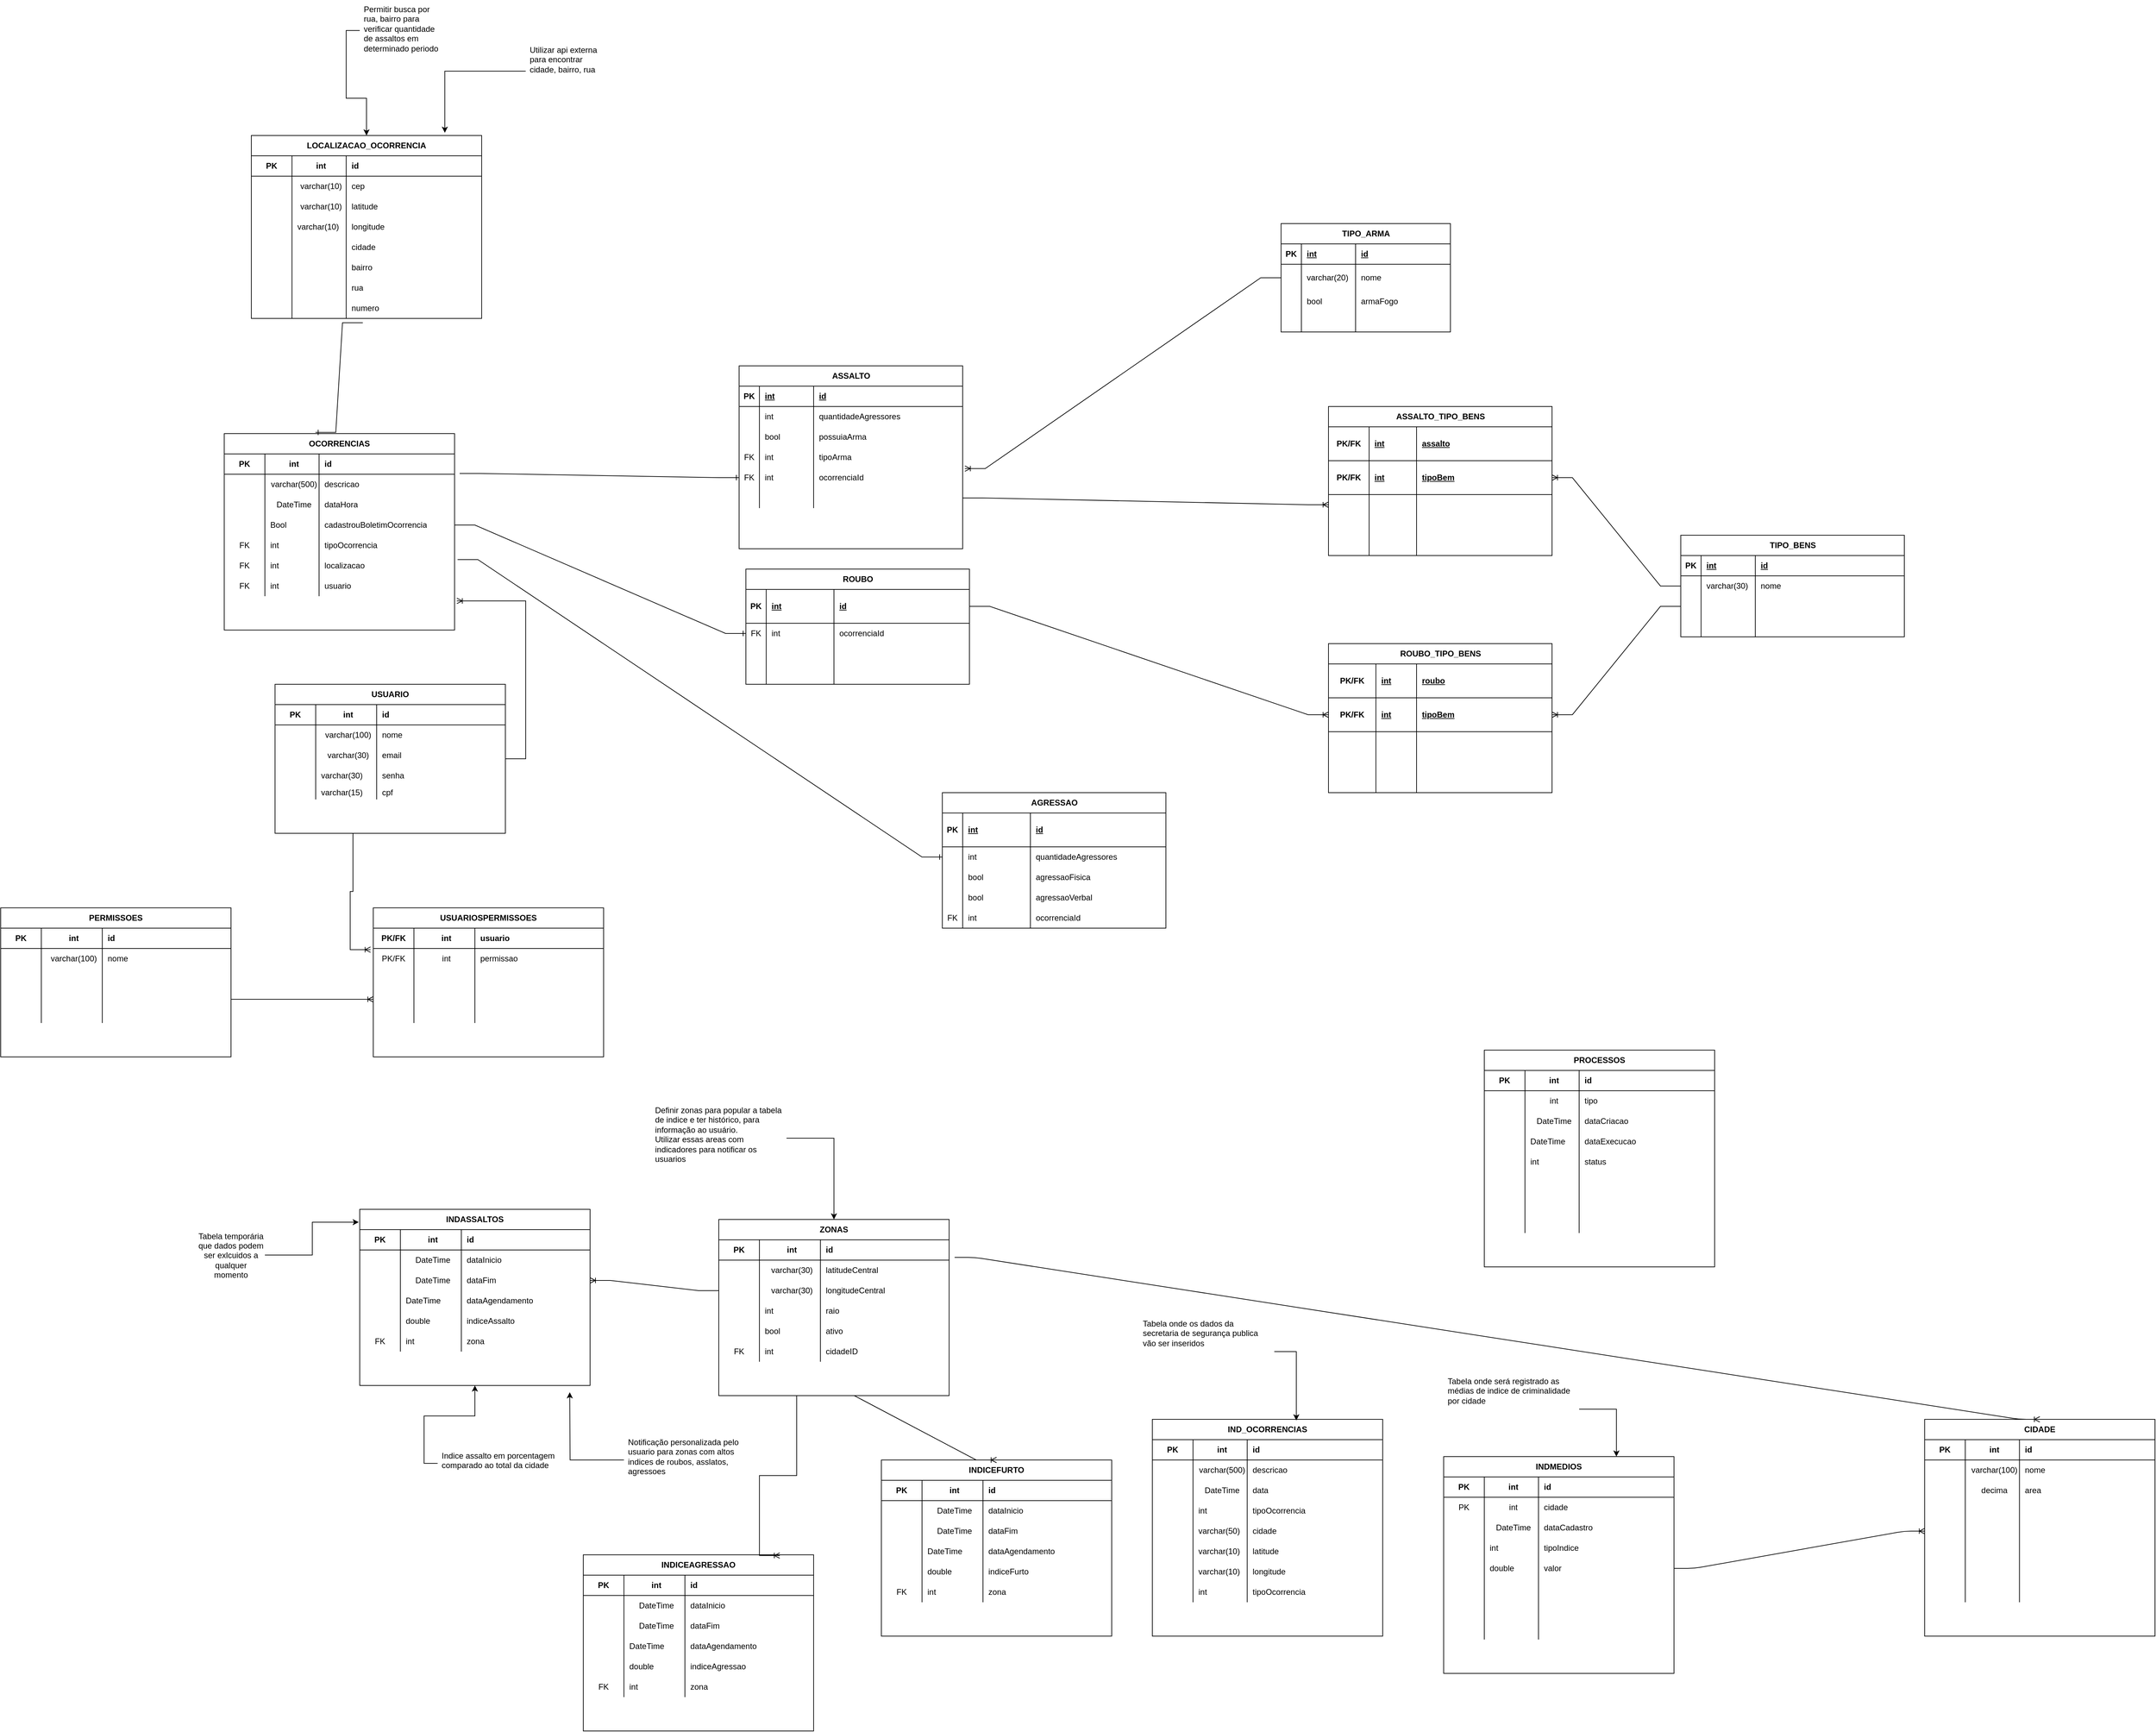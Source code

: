 <mxfile version="13.9.9" type="device"><diagram id="R2lEEEUBdFMjLlhIrx00" name="Page-1"><mxGraphModel dx="3224" dy="2274" grid="1" gridSize="10" guides="1" tooltips="1" connect="1" arrows="1" fold="1" page="1" pageScale="1" pageWidth="850" pageHeight="1100" math="0" shadow="0" extFonts="Permanent Marker^https://fonts.googleapis.com/css?family=Permanent+Marker"><root><mxCell id="0"/><mxCell id="1" parent="0"/><mxCell id="ggK8DfkqS9XMp0oOM9uy-8" value="OCORRENCIAS" style="shape=table;startSize=30;container=1;collapsible=1;childLayout=tableLayout;fixedRows=1;rowLines=0;fontStyle=1;align=center;resizeLast=1;html=1;whiteSpace=wrap;" parent="1" vertex="1"><mxGeometry x="180" y="200" width="340" height="290" as="geometry"/></mxCell><mxCell id="ggK8DfkqS9XMp0oOM9uy-12" value="" style="shape=tableRow;horizontal=0;startSize=0;swimlaneHead=0;swimlaneBody=0;fillColor=none;collapsible=0;dropTarget=0;points=[[0,0.5],[1,0.5]];portConstraint=eastwest;top=0;left=0;right=0;bottom=1;html=1;" parent="ggK8DfkqS9XMp0oOM9uy-8" vertex="1"><mxGeometry y="30" width="340" height="30" as="geometry"/></mxCell><mxCell id="ggK8DfkqS9XMp0oOM9uy-13" value="PK" style="shape=partialRectangle;connectable=0;fillColor=none;top=0;left=0;bottom=0;right=0;fontStyle=1;overflow=hidden;html=1;whiteSpace=wrap;" parent="ggK8DfkqS9XMp0oOM9uy-12" vertex="1"><mxGeometry width="60" height="30" as="geometry"><mxRectangle width="60" height="30" as="alternateBounds"/></mxGeometry></mxCell><mxCell id="ggK8DfkqS9XMp0oOM9uy-29" value="int" style="shape=partialRectangle;connectable=0;fillColor=none;top=0;left=0;bottom=0;right=0;align=center;spacingLeft=6;fontStyle=1;overflow=hidden;html=1;whiteSpace=wrap;" parent="ggK8DfkqS9XMp0oOM9uy-12" vertex="1"><mxGeometry x="60" width="80" height="30" as="geometry"><mxRectangle width="80" height="30" as="alternateBounds"/></mxGeometry></mxCell><mxCell id="ggK8DfkqS9XMp0oOM9uy-14" value="id" style="shape=partialRectangle;connectable=0;fillColor=none;top=0;left=0;bottom=0;right=0;align=left;spacingLeft=6;fontStyle=1;overflow=hidden;html=1;whiteSpace=wrap;" parent="ggK8DfkqS9XMp0oOM9uy-12" vertex="1"><mxGeometry x="140" width="200" height="30" as="geometry"><mxRectangle width="200" height="30" as="alternateBounds"/></mxGeometry></mxCell><mxCell id="ggK8DfkqS9XMp0oOM9uy-15" value="" style="shape=tableRow;horizontal=0;startSize=0;swimlaneHead=0;swimlaneBody=0;fillColor=none;collapsible=0;dropTarget=0;points=[[0,0.5],[1,0.5]];portConstraint=eastwest;top=0;left=0;right=0;bottom=0;html=1;" parent="ggK8DfkqS9XMp0oOM9uy-8" vertex="1"><mxGeometry y="60" width="340" height="30" as="geometry"/></mxCell><mxCell id="ggK8DfkqS9XMp0oOM9uy-16" value="" style="shape=partialRectangle;connectable=0;fillColor=none;top=0;left=0;bottom=0;right=0;editable=1;overflow=hidden;html=1;whiteSpace=wrap;" parent="ggK8DfkqS9XMp0oOM9uy-15" vertex="1"><mxGeometry width="60" height="30" as="geometry"><mxRectangle width="60" height="30" as="alternateBounds"/></mxGeometry></mxCell><mxCell id="ggK8DfkqS9XMp0oOM9uy-30" value="varchar(500)" style="shape=partialRectangle;connectable=0;fillColor=none;top=0;left=0;bottom=0;right=0;align=center;spacingLeft=6;overflow=hidden;html=1;whiteSpace=wrap;" parent="ggK8DfkqS9XMp0oOM9uy-15" vertex="1"><mxGeometry x="60" width="80" height="30" as="geometry"><mxRectangle width="80" height="30" as="alternateBounds"/></mxGeometry></mxCell><mxCell id="ggK8DfkqS9XMp0oOM9uy-17" value="descricao" style="shape=partialRectangle;connectable=0;fillColor=none;top=0;left=0;bottom=0;right=0;align=left;spacingLeft=6;overflow=hidden;html=1;whiteSpace=wrap;" parent="ggK8DfkqS9XMp0oOM9uy-15" vertex="1"><mxGeometry x="140" width="200" height="30" as="geometry"><mxRectangle width="200" height="30" as="alternateBounds"/></mxGeometry></mxCell><mxCell id="ggK8DfkqS9XMp0oOM9uy-18" value="" style="shape=tableRow;horizontal=0;startSize=0;swimlaneHead=0;swimlaneBody=0;fillColor=none;collapsible=0;dropTarget=0;points=[[0,0.5],[1,0.5]];portConstraint=eastwest;top=0;left=0;right=0;bottom=0;html=1;" parent="ggK8DfkqS9XMp0oOM9uy-8" vertex="1"><mxGeometry y="90" width="340" height="30" as="geometry"/></mxCell><mxCell id="ggK8DfkqS9XMp0oOM9uy-19" value="" style="shape=partialRectangle;connectable=0;fillColor=none;top=0;left=0;bottom=0;right=0;editable=1;overflow=hidden;html=1;whiteSpace=wrap;" parent="ggK8DfkqS9XMp0oOM9uy-18" vertex="1"><mxGeometry width="60" height="30" as="geometry"><mxRectangle width="60" height="30" as="alternateBounds"/></mxGeometry></mxCell><mxCell id="ggK8DfkqS9XMp0oOM9uy-31" value="DateTime" style="shape=partialRectangle;connectable=0;fillColor=none;top=0;left=0;bottom=0;right=0;align=center;spacingLeft=6;overflow=hidden;html=1;whiteSpace=wrap;" parent="ggK8DfkqS9XMp0oOM9uy-18" vertex="1"><mxGeometry x="60" width="80" height="30" as="geometry"><mxRectangle width="80" height="30" as="alternateBounds"/></mxGeometry></mxCell><mxCell id="ggK8DfkqS9XMp0oOM9uy-20" value="dataHora" style="shape=partialRectangle;connectable=0;fillColor=none;top=0;left=0;bottom=0;right=0;align=left;spacingLeft=6;overflow=hidden;html=1;whiteSpace=wrap;" parent="ggK8DfkqS9XMp0oOM9uy-18" vertex="1"><mxGeometry x="140" width="200" height="30" as="geometry"><mxRectangle width="200" height="30" as="alternateBounds"/></mxGeometry></mxCell><mxCell id="ggK8DfkqS9XMp0oOM9uy-26" style="shape=tableRow;horizontal=0;startSize=0;swimlaneHead=0;swimlaneBody=0;fillColor=none;collapsible=0;dropTarget=0;points=[[0,0.5],[1,0.5]];portConstraint=eastwest;top=0;left=0;right=0;bottom=0;html=1;" parent="ggK8DfkqS9XMp0oOM9uy-8" vertex="1"><mxGeometry y="120" width="340" height="30" as="geometry"/></mxCell><mxCell id="ggK8DfkqS9XMp0oOM9uy-27" style="shape=partialRectangle;connectable=0;fillColor=none;top=0;left=0;bottom=0;right=0;editable=1;overflow=hidden;html=1;whiteSpace=wrap;" parent="ggK8DfkqS9XMp0oOM9uy-26" vertex="1"><mxGeometry width="60" height="30" as="geometry"><mxRectangle width="60" height="30" as="alternateBounds"/></mxGeometry></mxCell><mxCell id="ggK8DfkqS9XMp0oOM9uy-32" value="Bool" style="shape=partialRectangle;connectable=0;fillColor=none;top=0;left=0;bottom=0;right=0;align=left;spacingLeft=6;overflow=hidden;html=1;whiteSpace=wrap;" parent="ggK8DfkqS9XMp0oOM9uy-26" vertex="1"><mxGeometry x="60" width="80" height="30" as="geometry"><mxRectangle width="80" height="30" as="alternateBounds"/></mxGeometry></mxCell><mxCell id="ggK8DfkqS9XMp0oOM9uy-28" value="cadastrouBoletimOcorrencia" style="shape=partialRectangle;connectable=0;fillColor=none;top=0;left=0;bottom=0;right=0;align=left;spacingLeft=6;overflow=hidden;html=1;whiteSpace=wrap;" parent="ggK8DfkqS9XMp0oOM9uy-26" vertex="1"><mxGeometry x="140" width="200" height="30" as="geometry"><mxRectangle width="200" height="30" as="alternateBounds"/></mxGeometry></mxCell><mxCell id="ggK8DfkqS9XMp0oOM9uy-303" style="shape=tableRow;horizontal=0;startSize=0;swimlaneHead=0;swimlaneBody=0;fillColor=none;collapsible=0;dropTarget=0;points=[[0,0.5],[1,0.5]];portConstraint=eastwest;top=0;left=0;right=0;bottom=0;html=1;" parent="ggK8DfkqS9XMp0oOM9uy-8" vertex="1"><mxGeometry y="150" width="340" height="30" as="geometry"/></mxCell><mxCell id="ggK8DfkqS9XMp0oOM9uy-304" value="FK" style="shape=partialRectangle;connectable=0;fillColor=none;top=0;left=0;bottom=0;right=0;editable=1;overflow=hidden;html=1;whiteSpace=wrap;" parent="ggK8DfkqS9XMp0oOM9uy-303" vertex="1"><mxGeometry width="60" height="30" as="geometry"><mxRectangle width="60" height="30" as="alternateBounds"/></mxGeometry></mxCell><mxCell id="ggK8DfkqS9XMp0oOM9uy-305" value="int" style="shape=partialRectangle;connectable=0;fillColor=none;top=0;left=0;bottom=0;right=0;align=left;spacingLeft=6;overflow=hidden;html=1;whiteSpace=wrap;" parent="ggK8DfkqS9XMp0oOM9uy-303" vertex="1"><mxGeometry x="60" width="80" height="30" as="geometry"><mxRectangle width="80" height="30" as="alternateBounds"/></mxGeometry></mxCell><mxCell id="ggK8DfkqS9XMp0oOM9uy-306" value="tipoOcorrencia" style="shape=partialRectangle;connectable=0;fillColor=none;top=0;left=0;bottom=0;right=0;align=left;spacingLeft=6;overflow=hidden;html=1;whiteSpace=wrap;" parent="ggK8DfkqS9XMp0oOM9uy-303" vertex="1"><mxGeometry x="140" width="200" height="30" as="geometry"><mxRectangle width="200" height="30" as="alternateBounds"/></mxGeometry></mxCell><mxCell id="ggK8DfkqS9XMp0oOM9uy-322" style="shape=tableRow;horizontal=0;startSize=0;swimlaneHead=0;swimlaneBody=0;fillColor=none;collapsible=0;dropTarget=0;points=[[0,0.5],[1,0.5]];portConstraint=eastwest;top=0;left=0;right=0;bottom=0;html=1;" parent="ggK8DfkqS9XMp0oOM9uy-8" vertex="1"><mxGeometry y="180" width="340" height="30" as="geometry"/></mxCell><mxCell id="ggK8DfkqS9XMp0oOM9uy-323" value="FK" style="shape=partialRectangle;connectable=0;fillColor=none;top=0;left=0;bottom=0;right=0;editable=1;overflow=hidden;html=1;whiteSpace=wrap;" parent="ggK8DfkqS9XMp0oOM9uy-322" vertex="1"><mxGeometry width="60" height="30" as="geometry"><mxRectangle width="60" height="30" as="alternateBounds"/></mxGeometry></mxCell><mxCell id="ggK8DfkqS9XMp0oOM9uy-324" value="int" style="shape=partialRectangle;connectable=0;fillColor=none;top=0;left=0;bottom=0;right=0;align=left;spacingLeft=6;overflow=hidden;html=1;whiteSpace=wrap;" parent="ggK8DfkqS9XMp0oOM9uy-322" vertex="1"><mxGeometry x="60" width="80" height="30" as="geometry"><mxRectangle width="80" height="30" as="alternateBounds"/></mxGeometry></mxCell><mxCell id="ggK8DfkqS9XMp0oOM9uy-325" value="localizacao" style="shape=partialRectangle;connectable=0;fillColor=none;top=0;left=0;bottom=0;right=0;align=left;spacingLeft=6;overflow=hidden;html=1;whiteSpace=wrap;" parent="ggK8DfkqS9XMp0oOM9uy-322" vertex="1"><mxGeometry x="140" width="200" height="30" as="geometry"><mxRectangle width="200" height="30" as="alternateBounds"/></mxGeometry></mxCell><mxCell id="ggK8DfkqS9XMp0oOM9uy-328" style="shape=tableRow;horizontal=0;startSize=0;swimlaneHead=0;swimlaneBody=0;fillColor=none;collapsible=0;dropTarget=0;points=[[0,0.5],[1,0.5]];portConstraint=eastwest;top=0;left=0;right=0;bottom=0;html=1;" parent="ggK8DfkqS9XMp0oOM9uy-8" vertex="1"><mxGeometry y="210" width="340" height="30" as="geometry"/></mxCell><mxCell id="ggK8DfkqS9XMp0oOM9uy-329" value="FK" style="shape=partialRectangle;connectable=0;fillColor=none;top=0;left=0;bottom=0;right=0;editable=1;overflow=hidden;html=1;whiteSpace=wrap;" parent="ggK8DfkqS9XMp0oOM9uy-328" vertex="1"><mxGeometry width="60" height="30" as="geometry"><mxRectangle width="60" height="30" as="alternateBounds"/></mxGeometry></mxCell><mxCell id="ggK8DfkqS9XMp0oOM9uy-330" value="int" style="shape=partialRectangle;connectable=0;fillColor=none;top=0;left=0;bottom=0;right=0;align=left;spacingLeft=6;overflow=hidden;html=1;whiteSpace=wrap;" parent="ggK8DfkqS9XMp0oOM9uy-328" vertex="1"><mxGeometry x="60" width="80" height="30" as="geometry"><mxRectangle width="80" height="30" as="alternateBounds"/></mxGeometry></mxCell><mxCell id="ggK8DfkqS9XMp0oOM9uy-331" value="usuario" style="shape=partialRectangle;connectable=0;fillColor=none;top=0;left=0;bottom=0;right=0;align=left;spacingLeft=6;overflow=hidden;html=1;whiteSpace=wrap;" parent="ggK8DfkqS9XMp0oOM9uy-328" vertex="1"><mxGeometry x="140" width="200" height="30" as="geometry"><mxRectangle width="200" height="30" as="alternateBounds"/></mxGeometry></mxCell><mxCell id="ggK8DfkqS9XMp0oOM9uy-56" value="ASSALTO" style="shape=table;startSize=30;container=1;collapsible=1;childLayout=tableLayout;fixedRows=1;rowLines=0;fontStyle=1;align=center;resizeLast=1;html=1;" parent="1" vertex="1"><mxGeometry x="940" y="100" width="330" height="270" as="geometry"/></mxCell><mxCell id="ggK8DfkqS9XMp0oOM9uy-57" value="" style="shape=tableRow;horizontal=0;startSize=0;swimlaneHead=0;swimlaneBody=0;fillColor=none;collapsible=0;dropTarget=0;points=[[0,0.5],[1,0.5]];portConstraint=eastwest;top=0;left=0;right=0;bottom=1;" parent="ggK8DfkqS9XMp0oOM9uy-56" vertex="1"><mxGeometry y="30" width="330" height="30" as="geometry"/></mxCell><mxCell id="ggK8DfkqS9XMp0oOM9uy-58" value="PK" style="shape=partialRectangle;connectable=0;fillColor=none;top=0;left=0;bottom=0;right=0;fontStyle=1;overflow=hidden;whiteSpace=wrap;html=1;" parent="ggK8DfkqS9XMp0oOM9uy-57" vertex="1"><mxGeometry width="30" height="30" as="geometry"><mxRectangle width="30" height="30" as="alternateBounds"/></mxGeometry></mxCell><mxCell id="ggK8DfkqS9XMp0oOM9uy-69" value="int" style="shape=partialRectangle;connectable=0;fillColor=none;top=0;left=0;bottom=0;right=0;align=left;spacingLeft=6;fontStyle=5;overflow=hidden;whiteSpace=wrap;html=1;" parent="ggK8DfkqS9XMp0oOM9uy-57" vertex="1"><mxGeometry x="30" width="80" height="30" as="geometry"><mxRectangle width="80" height="30" as="alternateBounds"/></mxGeometry></mxCell><mxCell id="ggK8DfkqS9XMp0oOM9uy-59" value="id" style="shape=partialRectangle;connectable=0;fillColor=none;top=0;left=0;bottom=0;right=0;align=left;spacingLeft=6;fontStyle=5;overflow=hidden;whiteSpace=wrap;html=1;" parent="ggK8DfkqS9XMp0oOM9uy-57" vertex="1"><mxGeometry x="110" width="220" height="30" as="geometry"><mxRectangle width="220" height="30" as="alternateBounds"/></mxGeometry></mxCell><mxCell id="ggK8DfkqS9XMp0oOM9uy-60" value="" style="shape=tableRow;horizontal=0;startSize=0;swimlaneHead=0;swimlaneBody=0;fillColor=none;collapsible=0;dropTarget=0;points=[[0,0.5],[1,0.5]];portConstraint=eastwest;top=0;left=0;right=0;bottom=0;" parent="ggK8DfkqS9XMp0oOM9uy-56" vertex="1"><mxGeometry y="60" width="330" height="30" as="geometry"/></mxCell><mxCell id="ggK8DfkqS9XMp0oOM9uy-61" value="" style="shape=partialRectangle;connectable=0;fillColor=none;top=0;left=0;bottom=0;right=0;editable=1;overflow=hidden;whiteSpace=wrap;html=1;" parent="ggK8DfkqS9XMp0oOM9uy-60" vertex="1"><mxGeometry width="30" height="30" as="geometry"><mxRectangle width="30" height="30" as="alternateBounds"/></mxGeometry></mxCell><mxCell id="ggK8DfkqS9XMp0oOM9uy-70" value="int" style="shape=partialRectangle;connectable=0;fillColor=none;top=0;left=0;bottom=0;right=0;align=left;spacingLeft=6;overflow=hidden;whiteSpace=wrap;html=1;" parent="ggK8DfkqS9XMp0oOM9uy-60" vertex="1"><mxGeometry x="30" width="80" height="30" as="geometry"><mxRectangle width="80" height="30" as="alternateBounds"/></mxGeometry></mxCell><mxCell id="ggK8DfkqS9XMp0oOM9uy-62" value="quantidadeAgressores" style="shape=partialRectangle;connectable=0;fillColor=none;top=0;left=0;bottom=0;right=0;align=left;spacingLeft=6;overflow=hidden;whiteSpace=wrap;html=1;" parent="ggK8DfkqS9XMp0oOM9uy-60" vertex="1"><mxGeometry x="110" width="220" height="30" as="geometry"><mxRectangle width="220" height="30" as="alternateBounds"/></mxGeometry></mxCell><mxCell id="ggK8DfkqS9XMp0oOM9uy-63" value="" style="shape=tableRow;horizontal=0;startSize=0;swimlaneHead=0;swimlaneBody=0;fillColor=none;collapsible=0;dropTarget=0;points=[[0,0.5],[1,0.5]];portConstraint=eastwest;top=0;left=0;right=0;bottom=0;" parent="ggK8DfkqS9XMp0oOM9uy-56" vertex="1"><mxGeometry y="90" width="330" height="30" as="geometry"/></mxCell><mxCell id="ggK8DfkqS9XMp0oOM9uy-64" value="" style="shape=partialRectangle;connectable=0;fillColor=none;top=0;left=0;bottom=0;right=0;editable=1;overflow=hidden;whiteSpace=wrap;html=1;" parent="ggK8DfkqS9XMp0oOM9uy-63" vertex="1"><mxGeometry width="30" height="30" as="geometry"><mxRectangle width="30" height="30" as="alternateBounds"/></mxGeometry></mxCell><mxCell id="ggK8DfkqS9XMp0oOM9uy-71" value="bool" style="shape=partialRectangle;connectable=0;fillColor=none;top=0;left=0;bottom=0;right=0;align=left;spacingLeft=6;overflow=hidden;whiteSpace=wrap;html=1;" parent="ggK8DfkqS9XMp0oOM9uy-63" vertex="1"><mxGeometry x="30" width="80" height="30" as="geometry"><mxRectangle width="80" height="30" as="alternateBounds"/></mxGeometry></mxCell><mxCell id="ggK8DfkqS9XMp0oOM9uy-65" value="possuiaArma" style="shape=partialRectangle;connectable=0;fillColor=none;top=0;left=0;bottom=0;right=0;align=left;spacingLeft=6;overflow=hidden;whiteSpace=wrap;html=1;" parent="ggK8DfkqS9XMp0oOM9uy-63" vertex="1"><mxGeometry x="110" width="220" height="30" as="geometry"><mxRectangle width="220" height="30" as="alternateBounds"/></mxGeometry></mxCell><mxCell id="ggK8DfkqS9XMp0oOM9uy-66" value="" style="shape=tableRow;horizontal=0;startSize=0;swimlaneHead=0;swimlaneBody=0;fillColor=none;collapsible=0;dropTarget=0;points=[[0,0.5],[1,0.5]];portConstraint=eastwest;top=0;left=0;right=0;bottom=0;" parent="ggK8DfkqS9XMp0oOM9uy-56" vertex="1"><mxGeometry y="120" width="330" height="30" as="geometry"/></mxCell><mxCell id="ggK8DfkqS9XMp0oOM9uy-67" value="FK" style="shape=partialRectangle;connectable=0;fillColor=none;top=0;left=0;bottom=0;right=0;editable=1;overflow=hidden;whiteSpace=wrap;html=1;" parent="ggK8DfkqS9XMp0oOM9uy-66" vertex="1"><mxGeometry width="30" height="30" as="geometry"><mxRectangle width="30" height="30" as="alternateBounds"/></mxGeometry></mxCell><mxCell id="ggK8DfkqS9XMp0oOM9uy-72" value="int" style="shape=partialRectangle;connectable=0;fillColor=none;top=0;left=0;bottom=0;right=0;align=left;spacingLeft=6;overflow=hidden;whiteSpace=wrap;html=1;" parent="ggK8DfkqS9XMp0oOM9uy-66" vertex="1"><mxGeometry x="30" width="80" height="30" as="geometry"><mxRectangle width="80" height="30" as="alternateBounds"/></mxGeometry></mxCell><mxCell id="ggK8DfkqS9XMp0oOM9uy-68" value="tipoArma" style="shape=partialRectangle;connectable=0;fillColor=none;top=0;left=0;bottom=0;right=0;align=left;spacingLeft=6;overflow=hidden;whiteSpace=wrap;html=1;" parent="ggK8DfkqS9XMp0oOM9uy-66" vertex="1"><mxGeometry x="110" width="220" height="30" as="geometry"><mxRectangle width="220" height="30" as="alternateBounds"/></mxGeometry></mxCell><mxCell id="ggK8DfkqS9XMp0oOM9uy-91" style="shape=tableRow;horizontal=0;startSize=0;swimlaneHead=0;swimlaneBody=0;fillColor=none;collapsible=0;dropTarget=0;points=[[0,0.5],[1,0.5]];portConstraint=eastwest;top=0;left=0;right=0;bottom=0;" parent="ggK8DfkqS9XMp0oOM9uy-56" vertex="1"><mxGeometry y="150" width="330" height="30" as="geometry"/></mxCell><mxCell id="ggK8DfkqS9XMp0oOM9uy-92" value="FK" style="shape=partialRectangle;connectable=0;fillColor=none;top=0;left=0;bottom=0;right=0;editable=1;overflow=hidden;whiteSpace=wrap;html=1;" parent="ggK8DfkqS9XMp0oOM9uy-91" vertex="1"><mxGeometry width="30" height="30" as="geometry"><mxRectangle width="30" height="30" as="alternateBounds"/></mxGeometry></mxCell><mxCell id="ggK8DfkqS9XMp0oOM9uy-93" value="int" style="shape=partialRectangle;connectable=0;fillColor=none;top=0;left=0;bottom=0;right=0;align=left;spacingLeft=6;overflow=hidden;whiteSpace=wrap;html=1;" parent="ggK8DfkqS9XMp0oOM9uy-91" vertex="1"><mxGeometry x="30" width="80" height="30" as="geometry"><mxRectangle width="80" height="30" as="alternateBounds"/></mxGeometry></mxCell><mxCell id="ggK8DfkqS9XMp0oOM9uy-94" value="ocorrenciaId" style="shape=partialRectangle;connectable=0;fillColor=none;top=0;left=0;bottom=0;right=0;align=left;spacingLeft=6;overflow=hidden;whiteSpace=wrap;html=1;" parent="ggK8DfkqS9XMp0oOM9uy-91" vertex="1"><mxGeometry x="110" width="220" height="30" as="geometry"><mxRectangle width="220" height="30" as="alternateBounds"/></mxGeometry></mxCell><mxCell id="ggK8DfkqS9XMp0oOM9uy-95" style="shape=tableRow;horizontal=0;startSize=0;swimlaneHead=0;swimlaneBody=0;fillColor=none;collapsible=0;dropTarget=0;points=[[0,0.5],[1,0.5]];portConstraint=eastwest;top=0;left=0;right=0;bottom=0;" parent="ggK8DfkqS9XMp0oOM9uy-56" vertex="1"><mxGeometry y="180" width="330" height="30" as="geometry"/></mxCell><mxCell id="ggK8DfkqS9XMp0oOM9uy-96" value="" style="shape=partialRectangle;connectable=0;fillColor=none;top=0;left=0;bottom=0;right=0;editable=1;overflow=hidden;whiteSpace=wrap;html=1;" parent="ggK8DfkqS9XMp0oOM9uy-95" vertex="1"><mxGeometry width="30" height="30" as="geometry"><mxRectangle width="30" height="30" as="alternateBounds"/></mxGeometry></mxCell><mxCell id="ggK8DfkqS9XMp0oOM9uy-97" value="" style="shape=partialRectangle;connectable=0;fillColor=none;top=0;left=0;bottom=0;right=0;align=left;spacingLeft=6;overflow=hidden;whiteSpace=wrap;html=1;" parent="ggK8DfkqS9XMp0oOM9uy-95" vertex="1"><mxGeometry x="30" width="80" height="30" as="geometry"><mxRectangle width="80" height="30" as="alternateBounds"/></mxGeometry></mxCell><mxCell id="ggK8DfkqS9XMp0oOM9uy-98" value="" style="shape=partialRectangle;connectable=0;fillColor=none;top=0;left=0;bottom=0;right=0;align=left;spacingLeft=6;overflow=hidden;whiteSpace=wrap;html=1;" parent="ggK8DfkqS9XMp0oOM9uy-95" vertex="1"><mxGeometry x="110" width="220" height="30" as="geometry"><mxRectangle width="220" height="30" as="alternateBounds"/></mxGeometry></mxCell><mxCell id="ggK8DfkqS9XMp0oOM9uy-74" value="TIPO_ARMA" style="shape=table;startSize=30;container=1;collapsible=1;childLayout=tableLayout;fixedRows=1;rowLines=0;fontStyle=1;align=center;resizeLast=1;html=1;" parent="1" vertex="1"><mxGeometry x="1740" y="-110" width="250" height="160" as="geometry"/></mxCell><mxCell id="ggK8DfkqS9XMp0oOM9uy-75" value="" style="shape=tableRow;horizontal=0;startSize=0;swimlaneHead=0;swimlaneBody=0;fillColor=none;collapsible=0;dropTarget=0;points=[[0,0.5],[1,0.5]];portConstraint=eastwest;top=0;left=0;right=0;bottom=1;" parent="ggK8DfkqS9XMp0oOM9uy-74" vertex="1"><mxGeometry y="30" width="250" height="30" as="geometry"/></mxCell><mxCell id="ggK8DfkqS9XMp0oOM9uy-76" value="PK" style="shape=partialRectangle;connectable=0;fillColor=none;top=0;left=0;bottom=0;right=0;fontStyle=1;overflow=hidden;whiteSpace=wrap;html=1;" parent="ggK8DfkqS9XMp0oOM9uy-75" vertex="1"><mxGeometry width="30" height="30" as="geometry"><mxRectangle width="30" height="30" as="alternateBounds"/></mxGeometry></mxCell><mxCell id="ggK8DfkqS9XMp0oOM9uy-87" value="int" style="shape=partialRectangle;connectable=0;fillColor=none;top=0;left=0;bottom=0;right=0;align=left;spacingLeft=6;fontStyle=5;overflow=hidden;whiteSpace=wrap;html=1;" parent="ggK8DfkqS9XMp0oOM9uy-75" vertex="1"><mxGeometry x="30" width="80" height="30" as="geometry"><mxRectangle width="80" height="30" as="alternateBounds"/></mxGeometry></mxCell><mxCell id="ggK8DfkqS9XMp0oOM9uy-77" value="id" style="shape=partialRectangle;connectable=0;fillColor=none;top=0;left=0;bottom=0;right=0;align=left;spacingLeft=6;fontStyle=5;overflow=hidden;whiteSpace=wrap;html=1;" parent="ggK8DfkqS9XMp0oOM9uy-75" vertex="1"><mxGeometry x="110" width="140" height="30" as="geometry"><mxRectangle width="140" height="30" as="alternateBounds"/></mxGeometry></mxCell><mxCell id="ggK8DfkqS9XMp0oOM9uy-78" value="" style="shape=tableRow;horizontal=0;startSize=0;swimlaneHead=0;swimlaneBody=0;fillColor=none;collapsible=0;dropTarget=0;points=[[0,0.5],[1,0.5]];portConstraint=eastwest;top=0;left=0;right=0;bottom=0;" parent="ggK8DfkqS9XMp0oOM9uy-74" vertex="1"><mxGeometry y="60" width="250" height="40" as="geometry"/></mxCell><mxCell id="ggK8DfkqS9XMp0oOM9uy-79" value="" style="shape=partialRectangle;connectable=0;fillColor=none;top=0;left=0;bottom=0;right=0;editable=1;overflow=hidden;whiteSpace=wrap;html=1;" parent="ggK8DfkqS9XMp0oOM9uy-78" vertex="1"><mxGeometry width="30" height="40" as="geometry"><mxRectangle width="30" height="40" as="alternateBounds"/></mxGeometry></mxCell><mxCell id="ggK8DfkqS9XMp0oOM9uy-88" value="varchar(20)" style="shape=partialRectangle;connectable=0;fillColor=none;top=0;left=0;bottom=0;right=0;align=left;spacingLeft=6;overflow=hidden;whiteSpace=wrap;html=1;" parent="ggK8DfkqS9XMp0oOM9uy-78" vertex="1"><mxGeometry x="30" width="80" height="40" as="geometry"><mxRectangle width="80" height="40" as="alternateBounds"/></mxGeometry></mxCell><mxCell id="ggK8DfkqS9XMp0oOM9uy-80" value="nome" style="shape=partialRectangle;connectable=0;fillColor=none;top=0;left=0;bottom=0;right=0;align=left;spacingLeft=6;overflow=hidden;whiteSpace=wrap;html=1;" parent="ggK8DfkqS9XMp0oOM9uy-78" vertex="1"><mxGeometry x="110" width="140" height="40" as="geometry"><mxRectangle width="140" height="40" as="alternateBounds"/></mxGeometry></mxCell><mxCell id="ggK8DfkqS9XMp0oOM9uy-81" value="" style="shape=tableRow;horizontal=0;startSize=0;swimlaneHead=0;swimlaneBody=0;fillColor=none;collapsible=0;dropTarget=0;points=[[0,0.5],[1,0.5]];portConstraint=eastwest;top=0;left=0;right=0;bottom=0;" parent="ggK8DfkqS9XMp0oOM9uy-74" vertex="1"><mxGeometry y="100" width="250" height="30" as="geometry"/></mxCell><mxCell id="ggK8DfkqS9XMp0oOM9uy-82" value="" style="shape=partialRectangle;connectable=0;fillColor=none;top=0;left=0;bottom=0;right=0;editable=1;overflow=hidden;whiteSpace=wrap;html=1;" parent="ggK8DfkqS9XMp0oOM9uy-81" vertex="1"><mxGeometry width="30" height="30" as="geometry"><mxRectangle width="30" height="30" as="alternateBounds"/></mxGeometry></mxCell><mxCell id="ggK8DfkqS9XMp0oOM9uy-89" value="bool" style="shape=partialRectangle;connectable=0;fillColor=none;top=0;left=0;bottom=0;right=0;align=left;spacingLeft=6;overflow=hidden;whiteSpace=wrap;html=1;" parent="ggK8DfkqS9XMp0oOM9uy-81" vertex="1"><mxGeometry x="30" width="80" height="30" as="geometry"><mxRectangle width="80" height="30" as="alternateBounds"/></mxGeometry></mxCell><mxCell id="ggK8DfkqS9XMp0oOM9uy-83" value="armaFogo" style="shape=partialRectangle;connectable=0;fillColor=none;top=0;left=0;bottom=0;right=0;align=left;spacingLeft=6;overflow=hidden;whiteSpace=wrap;html=1;" parent="ggK8DfkqS9XMp0oOM9uy-81" vertex="1"><mxGeometry x="110" width="140" height="30" as="geometry"><mxRectangle width="140" height="30" as="alternateBounds"/></mxGeometry></mxCell><mxCell id="ggK8DfkqS9XMp0oOM9uy-84" value="" style="shape=tableRow;horizontal=0;startSize=0;swimlaneHead=0;swimlaneBody=0;fillColor=none;collapsible=0;dropTarget=0;points=[[0,0.5],[1,0.5]];portConstraint=eastwest;top=0;left=0;right=0;bottom=0;" parent="ggK8DfkqS9XMp0oOM9uy-74" vertex="1"><mxGeometry y="130" width="250" height="30" as="geometry"/></mxCell><mxCell id="ggK8DfkqS9XMp0oOM9uy-85" value="" style="shape=partialRectangle;connectable=0;fillColor=none;top=0;left=0;bottom=0;right=0;editable=1;overflow=hidden;whiteSpace=wrap;html=1;" parent="ggK8DfkqS9XMp0oOM9uy-84" vertex="1"><mxGeometry width="30" height="30" as="geometry"><mxRectangle width="30" height="30" as="alternateBounds"/></mxGeometry></mxCell><mxCell id="ggK8DfkqS9XMp0oOM9uy-90" style="shape=partialRectangle;connectable=0;fillColor=none;top=0;left=0;bottom=0;right=0;align=left;spacingLeft=6;overflow=hidden;whiteSpace=wrap;html=1;" parent="ggK8DfkqS9XMp0oOM9uy-84" vertex="1"><mxGeometry x="30" width="80" height="30" as="geometry"><mxRectangle width="80" height="30" as="alternateBounds"/></mxGeometry></mxCell><mxCell id="ggK8DfkqS9XMp0oOM9uy-86" value="" style="shape=partialRectangle;connectable=0;fillColor=none;top=0;left=0;bottom=0;right=0;align=left;spacingLeft=6;overflow=hidden;whiteSpace=wrap;html=1;" parent="ggK8DfkqS9XMp0oOM9uy-84" vertex="1"><mxGeometry x="110" width="140" height="30" as="geometry"><mxRectangle width="140" height="30" as="alternateBounds"/></mxGeometry></mxCell><mxCell id="ggK8DfkqS9XMp0oOM9uy-99" value="TIPO_BENS" style="shape=table;startSize=30;container=1;collapsible=1;childLayout=tableLayout;fixedRows=1;rowLines=0;fontStyle=1;align=center;resizeLast=1;html=1;" parent="1" vertex="1"><mxGeometry x="2330" y="350" width="330" height="150" as="geometry"/></mxCell><mxCell id="ggK8DfkqS9XMp0oOM9uy-100" value="" style="shape=tableRow;horizontal=0;startSize=0;swimlaneHead=0;swimlaneBody=0;fillColor=none;collapsible=0;dropTarget=0;points=[[0,0.5],[1,0.5]];portConstraint=eastwest;top=0;left=0;right=0;bottom=1;" parent="ggK8DfkqS9XMp0oOM9uy-99" vertex="1"><mxGeometry y="30" width="330" height="30" as="geometry"/></mxCell><mxCell id="ggK8DfkqS9XMp0oOM9uy-101" value="PK" style="shape=partialRectangle;connectable=0;fillColor=none;top=0;left=0;bottom=0;right=0;fontStyle=1;overflow=hidden;whiteSpace=wrap;html=1;" parent="ggK8DfkqS9XMp0oOM9uy-100" vertex="1"><mxGeometry width="30" height="30" as="geometry"><mxRectangle width="30" height="30" as="alternateBounds"/></mxGeometry></mxCell><mxCell id="ggK8DfkqS9XMp0oOM9uy-112" value="int" style="shape=partialRectangle;connectable=0;fillColor=none;top=0;left=0;bottom=0;right=0;align=left;spacingLeft=6;fontStyle=5;overflow=hidden;whiteSpace=wrap;html=1;" parent="ggK8DfkqS9XMp0oOM9uy-100" vertex="1"><mxGeometry x="30" width="80" height="30" as="geometry"><mxRectangle width="80" height="30" as="alternateBounds"/></mxGeometry></mxCell><mxCell id="ggK8DfkqS9XMp0oOM9uy-102" value="id" style="shape=partialRectangle;connectable=0;fillColor=none;top=0;left=0;bottom=0;right=0;align=left;spacingLeft=6;fontStyle=5;overflow=hidden;whiteSpace=wrap;html=1;" parent="ggK8DfkqS9XMp0oOM9uy-100" vertex="1"><mxGeometry x="110" width="220" height="30" as="geometry"><mxRectangle width="220" height="30" as="alternateBounds"/></mxGeometry></mxCell><mxCell id="ggK8DfkqS9XMp0oOM9uy-103" value="" style="shape=tableRow;horizontal=0;startSize=0;swimlaneHead=0;swimlaneBody=0;fillColor=none;collapsible=0;dropTarget=0;points=[[0,0.5],[1,0.5]];portConstraint=eastwest;top=0;left=0;right=0;bottom=0;" parent="ggK8DfkqS9XMp0oOM9uy-99" vertex="1"><mxGeometry y="60" width="330" height="30" as="geometry"/></mxCell><mxCell id="ggK8DfkqS9XMp0oOM9uy-104" value="" style="shape=partialRectangle;connectable=0;fillColor=none;top=0;left=0;bottom=0;right=0;editable=1;overflow=hidden;whiteSpace=wrap;html=1;" parent="ggK8DfkqS9XMp0oOM9uy-103" vertex="1"><mxGeometry width="30" height="30" as="geometry"><mxRectangle width="30" height="30" as="alternateBounds"/></mxGeometry></mxCell><mxCell id="ggK8DfkqS9XMp0oOM9uy-113" value="varchar(30)" style="shape=partialRectangle;connectable=0;fillColor=none;top=0;left=0;bottom=0;right=0;align=left;spacingLeft=6;overflow=hidden;whiteSpace=wrap;html=1;" parent="ggK8DfkqS9XMp0oOM9uy-103" vertex="1"><mxGeometry x="30" width="80" height="30" as="geometry"><mxRectangle width="80" height="30" as="alternateBounds"/></mxGeometry></mxCell><mxCell id="ggK8DfkqS9XMp0oOM9uy-105" value="nome" style="shape=partialRectangle;connectable=0;fillColor=none;top=0;left=0;bottom=0;right=0;align=left;spacingLeft=6;overflow=hidden;whiteSpace=wrap;html=1;" parent="ggK8DfkqS9XMp0oOM9uy-103" vertex="1"><mxGeometry x="110" width="220" height="30" as="geometry"><mxRectangle width="220" height="30" as="alternateBounds"/></mxGeometry></mxCell><mxCell id="ggK8DfkqS9XMp0oOM9uy-106" value="" style="shape=tableRow;horizontal=0;startSize=0;swimlaneHead=0;swimlaneBody=0;fillColor=none;collapsible=0;dropTarget=0;points=[[0,0.5],[1,0.5]];portConstraint=eastwest;top=0;left=0;right=0;bottom=0;" parent="ggK8DfkqS9XMp0oOM9uy-99" vertex="1"><mxGeometry y="90" width="330" height="30" as="geometry"/></mxCell><mxCell id="ggK8DfkqS9XMp0oOM9uy-107" value="" style="shape=partialRectangle;connectable=0;fillColor=none;top=0;left=0;bottom=0;right=0;editable=1;overflow=hidden;whiteSpace=wrap;html=1;" parent="ggK8DfkqS9XMp0oOM9uy-106" vertex="1"><mxGeometry width="30" height="30" as="geometry"><mxRectangle width="30" height="30" as="alternateBounds"/></mxGeometry></mxCell><mxCell id="ggK8DfkqS9XMp0oOM9uy-114" style="shape=partialRectangle;connectable=0;fillColor=none;top=0;left=0;bottom=0;right=0;align=left;spacingLeft=6;overflow=hidden;whiteSpace=wrap;html=1;" parent="ggK8DfkqS9XMp0oOM9uy-106" vertex="1"><mxGeometry x="30" width="80" height="30" as="geometry"><mxRectangle width="80" height="30" as="alternateBounds"/></mxGeometry></mxCell><mxCell id="ggK8DfkqS9XMp0oOM9uy-108" value="" style="shape=partialRectangle;connectable=0;fillColor=none;top=0;left=0;bottom=0;right=0;align=left;spacingLeft=6;overflow=hidden;whiteSpace=wrap;html=1;" parent="ggK8DfkqS9XMp0oOM9uy-106" vertex="1"><mxGeometry x="110" width="220" height="30" as="geometry"><mxRectangle width="220" height="30" as="alternateBounds"/></mxGeometry></mxCell><mxCell id="ggK8DfkqS9XMp0oOM9uy-109" value="" style="shape=tableRow;horizontal=0;startSize=0;swimlaneHead=0;swimlaneBody=0;fillColor=none;collapsible=0;dropTarget=0;points=[[0,0.5],[1,0.5]];portConstraint=eastwest;top=0;left=0;right=0;bottom=0;" parent="ggK8DfkqS9XMp0oOM9uy-99" vertex="1"><mxGeometry y="120" width="330" height="30" as="geometry"/></mxCell><mxCell id="ggK8DfkqS9XMp0oOM9uy-110" value="" style="shape=partialRectangle;connectable=0;fillColor=none;top=0;left=0;bottom=0;right=0;editable=1;overflow=hidden;whiteSpace=wrap;html=1;" parent="ggK8DfkqS9XMp0oOM9uy-109" vertex="1"><mxGeometry width="30" height="30" as="geometry"><mxRectangle width="30" height="30" as="alternateBounds"/></mxGeometry></mxCell><mxCell id="ggK8DfkqS9XMp0oOM9uy-115" style="shape=partialRectangle;connectable=0;fillColor=none;top=0;left=0;bottom=0;right=0;align=left;spacingLeft=6;overflow=hidden;whiteSpace=wrap;html=1;" parent="ggK8DfkqS9XMp0oOM9uy-109" vertex="1"><mxGeometry x="30" width="80" height="30" as="geometry"><mxRectangle width="80" height="30" as="alternateBounds"/></mxGeometry></mxCell><mxCell id="ggK8DfkqS9XMp0oOM9uy-111" value="" style="shape=partialRectangle;connectable=0;fillColor=none;top=0;left=0;bottom=0;right=0;align=left;spacingLeft=6;overflow=hidden;whiteSpace=wrap;html=1;" parent="ggK8DfkqS9XMp0oOM9uy-109" vertex="1"><mxGeometry x="110" width="220" height="30" as="geometry"><mxRectangle width="220" height="30" as="alternateBounds"/></mxGeometry></mxCell><mxCell id="ggK8DfkqS9XMp0oOM9uy-116" value="ROUBO" style="shape=table;startSize=30;container=1;collapsible=1;childLayout=tableLayout;fixedRows=1;rowLines=0;fontStyle=1;align=center;resizeLast=1;html=1;" parent="1" vertex="1"><mxGeometry x="950" y="400" width="330" height="170" as="geometry"/></mxCell><mxCell id="ggK8DfkqS9XMp0oOM9uy-117" value="" style="shape=tableRow;horizontal=0;startSize=0;swimlaneHead=0;swimlaneBody=0;fillColor=none;collapsible=0;dropTarget=0;points=[[0,0.5],[1,0.5]];portConstraint=eastwest;top=0;left=0;right=0;bottom=1;" parent="ggK8DfkqS9XMp0oOM9uy-116" vertex="1"><mxGeometry y="30" width="330" height="50" as="geometry"/></mxCell><mxCell id="ggK8DfkqS9XMp0oOM9uy-118" value="PK" style="shape=partialRectangle;connectable=0;fillColor=none;top=0;left=0;bottom=0;right=0;fontStyle=1;overflow=hidden;whiteSpace=wrap;html=1;" parent="ggK8DfkqS9XMp0oOM9uy-117" vertex="1"><mxGeometry width="30" height="50" as="geometry"><mxRectangle width="30" height="50" as="alternateBounds"/></mxGeometry></mxCell><mxCell id="ggK8DfkqS9XMp0oOM9uy-129" value="int" style="shape=partialRectangle;connectable=0;fillColor=none;top=0;left=0;bottom=0;right=0;align=left;spacingLeft=6;fontStyle=5;overflow=hidden;whiteSpace=wrap;html=1;" parent="ggK8DfkqS9XMp0oOM9uy-117" vertex="1"><mxGeometry x="30" width="100" height="50" as="geometry"><mxRectangle width="100" height="50" as="alternateBounds"/></mxGeometry></mxCell><mxCell id="ggK8DfkqS9XMp0oOM9uy-119" value="id" style="shape=partialRectangle;connectable=0;fillColor=none;top=0;left=0;bottom=0;right=0;align=left;spacingLeft=6;fontStyle=5;overflow=hidden;whiteSpace=wrap;html=1;" parent="ggK8DfkqS9XMp0oOM9uy-117" vertex="1"><mxGeometry x="130" width="200" height="50" as="geometry"><mxRectangle width="200" height="50" as="alternateBounds"/></mxGeometry></mxCell><mxCell id="ggK8DfkqS9XMp0oOM9uy-120" value="" style="shape=tableRow;horizontal=0;startSize=0;swimlaneHead=0;swimlaneBody=0;fillColor=none;collapsible=0;dropTarget=0;points=[[0,0.5],[1,0.5]];portConstraint=eastwest;top=0;left=0;right=0;bottom=0;" parent="ggK8DfkqS9XMp0oOM9uy-116" vertex="1"><mxGeometry y="80" width="330" height="30" as="geometry"/></mxCell><mxCell id="ggK8DfkqS9XMp0oOM9uy-121" value="FK" style="shape=partialRectangle;connectable=0;fillColor=none;top=0;left=0;bottom=0;right=0;editable=1;overflow=hidden;whiteSpace=wrap;html=1;" parent="ggK8DfkqS9XMp0oOM9uy-120" vertex="1"><mxGeometry width="30" height="30" as="geometry"><mxRectangle width="30" height="30" as="alternateBounds"/></mxGeometry></mxCell><mxCell id="ggK8DfkqS9XMp0oOM9uy-130" value="int" style="shape=partialRectangle;connectable=0;fillColor=none;top=0;left=0;bottom=0;right=0;align=left;spacingLeft=6;overflow=hidden;whiteSpace=wrap;html=1;" parent="ggK8DfkqS9XMp0oOM9uy-120" vertex="1"><mxGeometry x="30" width="100" height="30" as="geometry"><mxRectangle width="100" height="30" as="alternateBounds"/></mxGeometry></mxCell><mxCell id="ggK8DfkqS9XMp0oOM9uy-122" value="ocorrenciaId" style="shape=partialRectangle;connectable=0;fillColor=none;top=0;left=0;bottom=0;right=0;align=left;spacingLeft=6;overflow=hidden;whiteSpace=wrap;html=1;" parent="ggK8DfkqS9XMp0oOM9uy-120" vertex="1"><mxGeometry x="130" width="200" height="30" as="geometry"><mxRectangle width="200" height="30" as="alternateBounds"/></mxGeometry></mxCell><mxCell id="ggK8DfkqS9XMp0oOM9uy-123" value="" style="shape=tableRow;horizontal=0;startSize=0;swimlaneHead=0;swimlaneBody=0;fillColor=none;collapsible=0;dropTarget=0;points=[[0,0.5],[1,0.5]];portConstraint=eastwest;top=0;left=0;right=0;bottom=0;" parent="ggK8DfkqS9XMp0oOM9uy-116" vertex="1"><mxGeometry y="110" width="330" height="30" as="geometry"/></mxCell><mxCell id="ggK8DfkqS9XMp0oOM9uy-124" value="" style="shape=partialRectangle;connectable=0;fillColor=none;top=0;left=0;bottom=0;right=0;editable=1;overflow=hidden;whiteSpace=wrap;html=1;" parent="ggK8DfkqS9XMp0oOM9uy-123" vertex="1"><mxGeometry width="30" height="30" as="geometry"><mxRectangle width="30" height="30" as="alternateBounds"/></mxGeometry></mxCell><mxCell id="ggK8DfkqS9XMp0oOM9uy-131" value="" style="shape=partialRectangle;connectable=0;fillColor=none;top=0;left=0;bottom=0;right=0;align=left;spacingLeft=6;overflow=hidden;whiteSpace=wrap;html=1;" parent="ggK8DfkqS9XMp0oOM9uy-123" vertex="1"><mxGeometry x="30" width="100" height="30" as="geometry"><mxRectangle width="100" height="30" as="alternateBounds"/></mxGeometry></mxCell><mxCell id="ggK8DfkqS9XMp0oOM9uy-125" value="" style="shape=partialRectangle;connectable=0;fillColor=none;top=0;left=0;bottom=0;right=0;align=left;spacingLeft=6;overflow=hidden;whiteSpace=wrap;html=1;" parent="ggK8DfkqS9XMp0oOM9uy-123" vertex="1"><mxGeometry x="130" width="200" height="30" as="geometry"><mxRectangle width="200" height="30" as="alternateBounds"/></mxGeometry></mxCell><mxCell id="ggK8DfkqS9XMp0oOM9uy-126" value="" style="shape=tableRow;horizontal=0;startSize=0;swimlaneHead=0;swimlaneBody=0;fillColor=none;collapsible=0;dropTarget=0;points=[[0,0.5],[1,0.5]];portConstraint=eastwest;top=0;left=0;right=0;bottom=0;" parent="ggK8DfkqS9XMp0oOM9uy-116" vertex="1"><mxGeometry y="140" width="330" height="30" as="geometry"/></mxCell><mxCell id="ggK8DfkqS9XMp0oOM9uy-127" value="" style="shape=partialRectangle;connectable=0;fillColor=none;top=0;left=0;bottom=0;right=0;editable=1;overflow=hidden;whiteSpace=wrap;html=1;" parent="ggK8DfkqS9XMp0oOM9uy-126" vertex="1"><mxGeometry width="30" height="30" as="geometry"><mxRectangle width="30" height="30" as="alternateBounds"/></mxGeometry></mxCell><mxCell id="ggK8DfkqS9XMp0oOM9uy-132" style="shape=partialRectangle;connectable=0;fillColor=none;top=0;left=0;bottom=0;right=0;align=left;spacingLeft=6;overflow=hidden;whiteSpace=wrap;html=1;" parent="ggK8DfkqS9XMp0oOM9uy-126" vertex="1"><mxGeometry x="30" width="100" height="30" as="geometry"><mxRectangle width="100" height="30" as="alternateBounds"/></mxGeometry></mxCell><mxCell id="ggK8DfkqS9XMp0oOM9uy-128" value="" style="shape=partialRectangle;connectable=0;fillColor=none;top=0;left=0;bottom=0;right=0;align=left;spacingLeft=6;overflow=hidden;whiteSpace=wrap;html=1;" parent="ggK8DfkqS9XMp0oOM9uy-126" vertex="1"><mxGeometry x="130" width="200" height="30" as="geometry"><mxRectangle width="200" height="30" as="alternateBounds"/></mxGeometry></mxCell><mxCell id="ggK8DfkqS9XMp0oOM9uy-133" value="AGRESSAO" style="shape=table;startSize=30;container=1;collapsible=1;childLayout=tableLayout;fixedRows=1;rowLines=0;fontStyle=1;align=center;resizeLast=1;html=1;" parent="1" vertex="1"><mxGeometry x="1240" y="730" width="330" height="200" as="geometry"/></mxCell><mxCell id="ggK8DfkqS9XMp0oOM9uy-134" value="" style="shape=tableRow;horizontal=0;startSize=0;swimlaneHead=0;swimlaneBody=0;fillColor=none;collapsible=0;dropTarget=0;points=[[0,0.5],[1,0.5]];portConstraint=eastwest;top=0;left=0;right=0;bottom=1;" parent="ggK8DfkqS9XMp0oOM9uy-133" vertex="1"><mxGeometry y="30" width="330" height="50" as="geometry"/></mxCell><mxCell id="ggK8DfkqS9XMp0oOM9uy-135" value="PK" style="shape=partialRectangle;connectable=0;fillColor=none;top=0;left=0;bottom=0;right=0;fontStyle=1;overflow=hidden;whiteSpace=wrap;html=1;" parent="ggK8DfkqS9XMp0oOM9uy-134" vertex="1"><mxGeometry width="30" height="50" as="geometry"><mxRectangle width="30" height="50" as="alternateBounds"/></mxGeometry></mxCell><mxCell id="ggK8DfkqS9XMp0oOM9uy-136" value="int" style="shape=partialRectangle;connectable=0;fillColor=none;top=0;left=0;bottom=0;right=0;align=left;spacingLeft=6;fontStyle=5;overflow=hidden;whiteSpace=wrap;html=1;" parent="ggK8DfkqS9XMp0oOM9uy-134" vertex="1"><mxGeometry x="30" width="100" height="50" as="geometry"><mxRectangle width="100" height="50" as="alternateBounds"/></mxGeometry></mxCell><mxCell id="ggK8DfkqS9XMp0oOM9uy-137" value="id" style="shape=partialRectangle;connectable=0;fillColor=none;top=0;left=0;bottom=0;right=0;align=left;spacingLeft=6;fontStyle=5;overflow=hidden;whiteSpace=wrap;html=1;" parent="ggK8DfkqS9XMp0oOM9uy-134" vertex="1"><mxGeometry x="130" width="200" height="50" as="geometry"><mxRectangle width="200" height="50" as="alternateBounds"/></mxGeometry></mxCell><mxCell id="ggK8DfkqS9XMp0oOM9uy-138" value="" style="shape=tableRow;horizontal=0;startSize=0;swimlaneHead=0;swimlaneBody=0;fillColor=none;collapsible=0;dropTarget=0;points=[[0,0.5],[1,0.5]];portConstraint=eastwest;top=0;left=0;right=0;bottom=0;" parent="ggK8DfkqS9XMp0oOM9uy-133" vertex="1"><mxGeometry y="80" width="330" height="30" as="geometry"/></mxCell><mxCell id="ggK8DfkqS9XMp0oOM9uy-139" value="" style="shape=partialRectangle;connectable=0;fillColor=none;top=0;left=0;bottom=0;right=0;editable=1;overflow=hidden;whiteSpace=wrap;html=1;" parent="ggK8DfkqS9XMp0oOM9uy-138" vertex="1"><mxGeometry width="30" height="30" as="geometry"><mxRectangle width="30" height="30" as="alternateBounds"/></mxGeometry></mxCell><mxCell id="ggK8DfkqS9XMp0oOM9uy-140" value="int" style="shape=partialRectangle;connectable=0;fillColor=none;top=0;left=0;bottom=0;right=0;align=left;spacingLeft=6;overflow=hidden;whiteSpace=wrap;html=1;" parent="ggK8DfkqS9XMp0oOM9uy-138" vertex="1"><mxGeometry x="30" width="100" height="30" as="geometry"><mxRectangle width="100" height="30" as="alternateBounds"/></mxGeometry></mxCell><mxCell id="ggK8DfkqS9XMp0oOM9uy-141" value="quantidadeAgressores" style="shape=partialRectangle;connectable=0;fillColor=none;top=0;left=0;bottom=0;right=0;align=left;spacingLeft=6;overflow=hidden;whiteSpace=wrap;html=1;" parent="ggK8DfkqS9XMp0oOM9uy-138" vertex="1"><mxGeometry x="130" width="200" height="30" as="geometry"><mxRectangle width="200" height="30" as="alternateBounds"/></mxGeometry></mxCell><mxCell id="ggK8DfkqS9XMp0oOM9uy-142" value="" style="shape=tableRow;horizontal=0;startSize=0;swimlaneHead=0;swimlaneBody=0;fillColor=none;collapsible=0;dropTarget=0;points=[[0,0.5],[1,0.5]];portConstraint=eastwest;top=0;left=0;right=0;bottom=0;" parent="ggK8DfkqS9XMp0oOM9uy-133" vertex="1"><mxGeometry y="110" width="330" height="30" as="geometry"/></mxCell><mxCell id="ggK8DfkqS9XMp0oOM9uy-143" value="" style="shape=partialRectangle;connectable=0;fillColor=none;top=0;left=0;bottom=0;right=0;editable=1;overflow=hidden;whiteSpace=wrap;html=1;" parent="ggK8DfkqS9XMp0oOM9uy-142" vertex="1"><mxGeometry width="30" height="30" as="geometry"><mxRectangle width="30" height="30" as="alternateBounds"/></mxGeometry></mxCell><mxCell id="ggK8DfkqS9XMp0oOM9uy-144" value="bool" style="shape=partialRectangle;connectable=0;fillColor=none;top=0;left=0;bottom=0;right=0;align=left;spacingLeft=6;overflow=hidden;whiteSpace=wrap;html=1;" parent="ggK8DfkqS9XMp0oOM9uy-142" vertex="1"><mxGeometry x="30" width="100" height="30" as="geometry"><mxRectangle width="100" height="30" as="alternateBounds"/></mxGeometry></mxCell><mxCell id="ggK8DfkqS9XMp0oOM9uy-145" value="agressaoFisica" style="shape=partialRectangle;connectable=0;fillColor=none;top=0;left=0;bottom=0;right=0;align=left;spacingLeft=6;overflow=hidden;whiteSpace=wrap;html=1;" parent="ggK8DfkqS9XMp0oOM9uy-142" vertex="1"><mxGeometry x="130" width="200" height="30" as="geometry"><mxRectangle width="200" height="30" as="alternateBounds"/></mxGeometry></mxCell><mxCell id="ggK8DfkqS9XMp0oOM9uy-146" value="" style="shape=tableRow;horizontal=0;startSize=0;swimlaneHead=0;swimlaneBody=0;fillColor=none;collapsible=0;dropTarget=0;points=[[0,0.5],[1,0.5]];portConstraint=eastwest;top=0;left=0;right=0;bottom=0;" parent="ggK8DfkqS9XMp0oOM9uy-133" vertex="1"><mxGeometry y="140" width="330" height="30" as="geometry"/></mxCell><mxCell id="ggK8DfkqS9XMp0oOM9uy-147" value="" style="shape=partialRectangle;connectable=0;fillColor=none;top=0;left=0;bottom=0;right=0;editable=1;overflow=hidden;whiteSpace=wrap;html=1;" parent="ggK8DfkqS9XMp0oOM9uy-146" vertex="1"><mxGeometry width="30" height="30" as="geometry"><mxRectangle width="30" height="30" as="alternateBounds"/></mxGeometry></mxCell><mxCell id="ggK8DfkqS9XMp0oOM9uy-148" value="bool" style="shape=partialRectangle;connectable=0;fillColor=none;top=0;left=0;bottom=0;right=0;align=left;spacingLeft=6;overflow=hidden;whiteSpace=wrap;html=1;" parent="ggK8DfkqS9XMp0oOM9uy-146" vertex="1"><mxGeometry x="30" width="100" height="30" as="geometry"><mxRectangle width="100" height="30" as="alternateBounds"/></mxGeometry></mxCell><mxCell id="ggK8DfkqS9XMp0oOM9uy-149" value="agressaoVerbal" style="shape=partialRectangle;connectable=0;fillColor=none;top=0;left=0;bottom=0;right=0;align=left;spacingLeft=6;overflow=hidden;whiteSpace=wrap;html=1;" parent="ggK8DfkqS9XMp0oOM9uy-146" vertex="1"><mxGeometry x="130" width="200" height="30" as="geometry"><mxRectangle width="200" height="30" as="alternateBounds"/></mxGeometry></mxCell><mxCell id="ggK8DfkqS9XMp0oOM9uy-312" style="shape=tableRow;horizontal=0;startSize=0;swimlaneHead=0;swimlaneBody=0;fillColor=none;collapsible=0;dropTarget=0;points=[[0,0.5],[1,0.5]];portConstraint=eastwest;top=0;left=0;right=0;bottom=0;" parent="ggK8DfkqS9XMp0oOM9uy-133" vertex="1"><mxGeometry y="170" width="330" height="30" as="geometry"/></mxCell><mxCell id="ggK8DfkqS9XMp0oOM9uy-313" value="FK" style="shape=partialRectangle;connectable=0;fillColor=none;top=0;left=0;bottom=0;right=0;editable=1;overflow=hidden;whiteSpace=wrap;html=1;" parent="ggK8DfkqS9XMp0oOM9uy-312" vertex="1"><mxGeometry width="30" height="30" as="geometry"><mxRectangle width="30" height="30" as="alternateBounds"/></mxGeometry></mxCell><mxCell id="ggK8DfkqS9XMp0oOM9uy-314" value="int" style="shape=partialRectangle;connectable=0;fillColor=none;top=0;left=0;bottom=0;right=0;align=left;spacingLeft=6;overflow=hidden;whiteSpace=wrap;html=1;" parent="ggK8DfkqS9XMp0oOM9uy-312" vertex="1"><mxGeometry x="30" width="100" height="30" as="geometry"><mxRectangle width="100" height="30" as="alternateBounds"/></mxGeometry></mxCell><mxCell id="ggK8DfkqS9XMp0oOM9uy-315" value="ocorrenciaId" style="shape=partialRectangle;connectable=0;fillColor=none;top=0;left=0;bottom=0;right=0;align=left;spacingLeft=6;overflow=hidden;whiteSpace=wrap;html=1;" parent="ggK8DfkqS9XMp0oOM9uy-312" vertex="1"><mxGeometry x="130" width="200" height="30" as="geometry"><mxRectangle width="200" height="30" as="alternateBounds"/></mxGeometry></mxCell><mxCell id="ggK8DfkqS9XMp0oOM9uy-150" value="ASSALTO_TIPO_BENS" style="shape=table;startSize=30;container=1;collapsible=1;childLayout=tableLayout;fixedRows=1;rowLines=0;fontStyle=1;align=center;resizeLast=1;html=1;" parent="1" vertex="1"><mxGeometry x="1810" y="160" width="330" height="220" as="geometry"/></mxCell><mxCell id="ggK8DfkqS9XMp0oOM9uy-151" value="" style="shape=tableRow;horizontal=0;startSize=0;swimlaneHead=0;swimlaneBody=0;fillColor=none;collapsible=0;dropTarget=0;points=[[0,0.5],[1,0.5]];portConstraint=eastwest;top=0;left=0;right=0;bottom=1;" parent="ggK8DfkqS9XMp0oOM9uy-150" vertex="1"><mxGeometry y="30" width="330" height="50" as="geometry"/></mxCell><mxCell id="ggK8DfkqS9XMp0oOM9uy-152" value="PK/FK" style="shape=partialRectangle;connectable=0;fillColor=none;top=0;left=0;bottom=0;right=0;fontStyle=1;overflow=hidden;whiteSpace=wrap;html=1;" parent="ggK8DfkqS9XMp0oOM9uy-151" vertex="1"><mxGeometry width="60" height="50" as="geometry"><mxRectangle width="60" height="50" as="alternateBounds"/></mxGeometry></mxCell><mxCell id="ggK8DfkqS9XMp0oOM9uy-153" value="int" style="shape=partialRectangle;connectable=0;fillColor=none;top=0;left=0;bottom=0;right=0;align=left;spacingLeft=6;fontStyle=5;overflow=hidden;whiteSpace=wrap;html=1;" parent="ggK8DfkqS9XMp0oOM9uy-151" vertex="1"><mxGeometry x="60" width="70" height="50" as="geometry"><mxRectangle width="70" height="50" as="alternateBounds"/></mxGeometry></mxCell><mxCell id="ggK8DfkqS9XMp0oOM9uy-154" value="assalto" style="shape=partialRectangle;connectable=0;fillColor=none;top=0;left=0;bottom=0;right=0;align=left;spacingLeft=6;fontStyle=5;overflow=hidden;whiteSpace=wrap;html=1;" parent="ggK8DfkqS9XMp0oOM9uy-151" vertex="1"><mxGeometry x="130" width="200" height="50" as="geometry"><mxRectangle width="200" height="50" as="alternateBounds"/></mxGeometry></mxCell><mxCell id="ggK8DfkqS9XMp0oOM9uy-184" style="shape=tableRow;horizontal=0;startSize=0;swimlaneHead=0;swimlaneBody=0;fillColor=none;collapsible=0;dropTarget=0;points=[[0,0.5],[1,0.5]];portConstraint=eastwest;top=0;left=0;right=0;bottom=1;" parent="ggK8DfkqS9XMp0oOM9uy-150" vertex="1"><mxGeometry y="80" width="330" height="50" as="geometry"/></mxCell><mxCell id="ggK8DfkqS9XMp0oOM9uy-185" value="PK/FK" style="shape=partialRectangle;connectable=0;fillColor=none;top=0;left=0;bottom=0;right=0;fontStyle=1;overflow=hidden;whiteSpace=wrap;html=1;" parent="ggK8DfkqS9XMp0oOM9uy-184" vertex="1"><mxGeometry width="60" height="50" as="geometry"><mxRectangle width="60" height="50" as="alternateBounds"/></mxGeometry></mxCell><mxCell id="ggK8DfkqS9XMp0oOM9uy-186" value="int" style="shape=partialRectangle;connectable=0;fillColor=none;top=0;left=0;bottom=0;right=0;align=left;spacingLeft=6;fontStyle=5;overflow=hidden;whiteSpace=wrap;html=1;" parent="ggK8DfkqS9XMp0oOM9uy-184" vertex="1"><mxGeometry x="60" width="70" height="50" as="geometry"><mxRectangle width="70" height="50" as="alternateBounds"/></mxGeometry></mxCell><mxCell id="ggK8DfkqS9XMp0oOM9uy-187" value="tipoBem" style="shape=partialRectangle;connectable=0;fillColor=none;top=0;left=0;bottom=0;right=0;align=left;spacingLeft=6;fontStyle=5;overflow=hidden;whiteSpace=wrap;html=1;" parent="ggK8DfkqS9XMp0oOM9uy-184" vertex="1"><mxGeometry x="130" width="200" height="50" as="geometry"><mxRectangle width="200" height="50" as="alternateBounds"/></mxGeometry></mxCell><mxCell id="ggK8DfkqS9XMp0oOM9uy-155" value="" style="shape=tableRow;horizontal=0;startSize=0;swimlaneHead=0;swimlaneBody=0;fillColor=none;collapsible=0;dropTarget=0;points=[[0,0.5],[1,0.5]];portConstraint=eastwest;top=0;left=0;right=0;bottom=0;" parent="ggK8DfkqS9XMp0oOM9uy-150" vertex="1"><mxGeometry y="130" width="330" height="30" as="geometry"/></mxCell><mxCell id="ggK8DfkqS9XMp0oOM9uy-156" value="" style="shape=partialRectangle;connectable=0;fillColor=none;top=0;left=0;bottom=0;right=0;editable=1;overflow=hidden;whiteSpace=wrap;html=1;" parent="ggK8DfkqS9XMp0oOM9uy-155" vertex="1"><mxGeometry width="60" height="30" as="geometry"><mxRectangle width="60" height="30" as="alternateBounds"/></mxGeometry></mxCell><mxCell id="ggK8DfkqS9XMp0oOM9uy-157" value="" style="shape=partialRectangle;connectable=0;fillColor=none;top=0;left=0;bottom=0;right=0;align=left;spacingLeft=6;overflow=hidden;whiteSpace=wrap;html=1;" parent="ggK8DfkqS9XMp0oOM9uy-155" vertex="1"><mxGeometry x="60" width="70" height="30" as="geometry"><mxRectangle width="70" height="30" as="alternateBounds"/></mxGeometry></mxCell><mxCell id="ggK8DfkqS9XMp0oOM9uy-158" value="" style="shape=partialRectangle;connectable=0;fillColor=none;top=0;left=0;bottom=0;right=0;align=left;spacingLeft=6;overflow=hidden;whiteSpace=wrap;html=1;" parent="ggK8DfkqS9XMp0oOM9uy-155" vertex="1"><mxGeometry x="130" width="200" height="30" as="geometry"><mxRectangle width="200" height="30" as="alternateBounds"/></mxGeometry></mxCell><mxCell id="ggK8DfkqS9XMp0oOM9uy-159" value="" style="shape=tableRow;horizontal=0;startSize=0;swimlaneHead=0;swimlaneBody=0;fillColor=none;collapsible=0;dropTarget=0;points=[[0,0.5],[1,0.5]];portConstraint=eastwest;top=0;left=0;right=0;bottom=0;" parent="ggK8DfkqS9XMp0oOM9uy-150" vertex="1"><mxGeometry y="160" width="330" height="30" as="geometry"/></mxCell><mxCell id="ggK8DfkqS9XMp0oOM9uy-160" value="" style="shape=partialRectangle;connectable=0;fillColor=none;top=0;left=0;bottom=0;right=0;editable=1;overflow=hidden;whiteSpace=wrap;html=1;" parent="ggK8DfkqS9XMp0oOM9uy-159" vertex="1"><mxGeometry width="60" height="30" as="geometry"><mxRectangle width="60" height="30" as="alternateBounds"/></mxGeometry></mxCell><mxCell id="ggK8DfkqS9XMp0oOM9uy-161" value="" style="shape=partialRectangle;connectable=0;fillColor=none;top=0;left=0;bottom=0;right=0;align=left;spacingLeft=6;overflow=hidden;whiteSpace=wrap;html=1;" parent="ggK8DfkqS9XMp0oOM9uy-159" vertex="1"><mxGeometry x="60" width="70" height="30" as="geometry"><mxRectangle width="70" height="30" as="alternateBounds"/></mxGeometry></mxCell><mxCell id="ggK8DfkqS9XMp0oOM9uy-162" value="" style="shape=partialRectangle;connectable=0;fillColor=none;top=0;left=0;bottom=0;right=0;align=left;spacingLeft=6;overflow=hidden;whiteSpace=wrap;html=1;" parent="ggK8DfkqS9XMp0oOM9uy-159" vertex="1"><mxGeometry x="130" width="200" height="30" as="geometry"><mxRectangle width="200" height="30" as="alternateBounds"/></mxGeometry></mxCell><mxCell id="ggK8DfkqS9XMp0oOM9uy-163" value="" style="shape=tableRow;horizontal=0;startSize=0;swimlaneHead=0;swimlaneBody=0;fillColor=none;collapsible=0;dropTarget=0;points=[[0,0.5],[1,0.5]];portConstraint=eastwest;top=0;left=0;right=0;bottom=0;" parent="ggK8DfkqS9XMp0oOM9uy-150" vertex="1"><mxGeometry y="190" width="330" height="30" as="geometry"/></mxCell><mxCell id="ggK8DfkqS9XMp0oOM9uy-164" value="" style="shape=partialRectangle;connectable=0;fillColor=none;top=0;left=0;bottom=0;right=0;editable=1;overflow=hidden;whiteSpace=wrap;html=1;" parent="ggK8DfkqS9XMp0oOM9uy-163" vertex="1"><mxGeometry width="60" height="30" as="geometry"><mxRectangle width="60" height="30" as="alternateBounds"/></mxGeometry></mxCell><mxCell id="ggK8DfkqS9XMp0oOM9uy-165" style="shape=partialRectangle;connectable=0;fillColor=none;top=0;left=0;bottom=0;right=0;align=left;spacingLeft=6;overflow=hidden;whiteSpace=wrap;html=1;" parent="ggK8DfkqS9XMp0oOM9uy-163" vertex="1"><mxGeometry x="60" width="70" height="30" as="geometry"><mxRectangle width="70" height="30" as="alternateBounds"/></mxGeometry></mxCell><mxCell id="ggK8DfkqS9XMp0oOM9uy-166" value="" style="shape=partialRectangle;connectable=0;fillColor=none;top=0;left=0;bottom=0;right=0;align=left;spacingLeft=6;overflow=hidden;whiteSpace=wrap;html=1;" parent="ggK8DfkqS9XMp0oOM9uy-163" vertex="1"><mxGeometry x="130" width="200" height="30" as="geometry"><mxRectangle width="200" height="30" as="alternateBounds"/></mxGeometry></mxCell><mxCell id="ggK8DfkqS9XMp0oOM9uy-167" value="ROUBO_TIPO_BENS" style="shape=table;startSize=30;container=1;collapsible=1;childLayout=tableLayout;fixedRows=1;rowLines=0;fontStyle=1;align=center;resizeLast=1;html=1;" parent="1" vertex="1"><mxGeometry x="1810" y="510" width="330" height="220" as="geometry"/></mxCell><mxCell id="ggK8DfkqS9XMp0oOM9uy-168" value="" style="shape=tableRow;horizontal=0;startSize=0;swimlaneHead=0;swimlaneBody=0;fillColor=none;collapsible=0;dropTarget=0;points=[[0,0.5],[1,0.5]];portConstraint=eastwest;top=0;left=0;right=0;bottom=1;" parent="ggK8DfkqS9XMp0oOM9uy-167" vertex="1"><mxGeometry y="30" width="330" height="50" as="geometry"/></mxCell><mxCell id="ggK8DfkqS9XMp0oOM9uy-169" value="PK/FK" style="shape=partialRectangle;connectable=0;fillColor=none;top=0;left=0;bottom=0;right=0;fontStyle=1;overflow=hidden;whiteSpace=wrap;html=1;" parent="ggK8DfkqS9XMp0oOM9uy-168" vertex="1"><mxGeometry width="70" height="50" as="geometry"><mxRectangle width="70" height="50" as="alternateBounds"/></mxGeometry></mxCell><mxCell id="ggK8DfkqS9XMp0oOM9uy-170" value="int" style="shape=partialRectangle;connectable=0;fillColor=none;top=0;left=0;bottom=0;right=0;align=left;spacingLeft=6;fontStyle=5;overflow=hidden;whiteSpace=wrap;html=1;" parent="ggK8DfkqS9XMp0oOM9uy-168" vertex="1"><mxGeometry x="70" width="60" height="50" as="geometry"><mxRectangle width="60" height="50" as="alternateBounds"/></mxGeometry></mxCell><mxCell id="ggK8DfkqS9XMp0oOM9uy-171" value="roubo" style="shape=partialRectangle;connectable=0;fillColor=none;top=0;left=0;bottom=0;right=0;align=left;spacingLeft=6;fontStyle=5;overflow=hidden;whiteSpace=wrap;html=1;" parent="ggK8DfkqS9XMp0oOM9uy-168" vertex="1"><mxGeometry x="130" width="200" height="50" as="geometry"><mxRectangle width="200" height="50" as="alternateBounds"/></mxGeometry></mxCell><mxCell id="ggK8DfkqS9XMp0oOM9uy-188" style="shape=tableRow;horizontal=0;startSize=0;swimlaneHead=0;swimlaneBody=0;fillColor=none;collapsible=0;dropTarget=0;points=[[0,0.5],[1,0.5]];portConstraint=eastwest;top=0;left=0;right=0;bottom=1;" parent="ggK8DfkqS9XMp0oOM9uy-167" vertex="1"><mxGeometry y="80" width="330" height="50" as="geometry"/></mxCell><mxCell id="ggK8DfkqS9XMp0oOM9uy-189" value="PK/FK" style="shape=partialRectangle;connectable=0;fillColor=none;top=0;left=0;bottom=0;right=0;fontStyle=1;overflow=hidden;whiteSpace=wrap;html=1;" parent="ggK8DfkqS9XMp0oOM9uy-188" vertex="1"><mxGeometry width="70" height="50" as="geometry"><mxRectangle width="70" height="50" as="alternateBounds"/></mxGeometry></mxCell><mxCell id="ggK8DfkqS9XMp0oOM9uy-190" value="int" style="shape=partialRectangle;connectable=0;fillColor=none;top=0;left=0;bottom=0;right=0;align=left;spacingLeft=6;fontStyle=5;overflow=hidden;whiteSpace=wrap;html=1;" parent="ggK8DfkqS9XMp0oOM9uy-188" vertex="1"><mxGeometry x="70" width="60" height="50" as="geometry"><mxRectangle width="60" height="50" as="alternateBounds"/></mxGeometry></mxCell><mxCell id="ggK8DfkqS9XMp0oOM9uy-191" value="tipoBem" style="shape=partialRectangle;connectable=0;fillColor=none;top=0;left=0;bottom=0;right=0;align=left;spacingLeft=6;fontStyle=5;overflow=hidden;whiteSpace=wrap;html=1;" parent="ggK8DfkqS9XMp0oOM9uy-188" vertex="1"><mxGeometry x="130" width="200" height="50" as="geometry"><mxRectangle width="200" height="50" as="alternateBounds"/></mxGeometry></mxCell><mxCell id="ggK8DfkqS9XMp0oOM9uy-172" value="" style="shape=tableRow;horizontal=0;startSize=0;swimlaneHead=0;swimlaneBody=0;fillColor=none;collapsible=0;dropTarget=0;points=[[0,0.5],[1,0.5]];portConstraint=eastwest;top=0;left=0;right=0;bottom=0;" parent="ggK8DfkqS9XMp0oOM9uy-167" vertex="1"><mxGeometry y="130" width="330" height="30" as="geometry"/></mxCell><mxCell id="ggK8DfkqS9XMp0oOM9uy-173" value="" style="shape=partialRectangle;connectable=0;fillColor=none;top=0;left=0;bottom=0;right=0;editable=1;overflow=hidden;whiteSpace=wrap;html=1;" parent="ggK8DfkqS9XMp0oOM9uy-172" vertex="1"><mxGeometry width="70" height="30" as="geometry"><mxRectangle width="70" height="30" as="alternateBounds"/></mxGeometry></mxCell><mxCell id="ggK8DfkqS9XMp0oOM9uy-174" value="" style="shape=partialRectangle;connectable=0;fillColor=none;top=0;left=0;bottom=0;right=0;align=left;spacingLeft=6;overflow=hidden;whiteSpace=wrap;html=1;" parent="ggK8DfkqS9XMp0oOM9uy-172" vertex="1"><mxGeometry x="70" width="60" height="30" as="geometry"><mxRectangle width="60" height="30" as="alternateBounds"/></mxGeometry></mxCell><mxCell id="ggK8DfkqS9XMp0oOM9uy-175" value="" style="shape=partialRectangle;connectable=0;fillColor=none;top=0;left=0;bottom=0;right=0;align=left;spacingLeft=6;overflow=hidden;whiteSpace=wrap;html=1;" parent="ggK8DfkqS9XMp0oOM9uy-172" vertex="1"><mxGeometry x="130" width="200" height="30" as="geometry"><mxRectangle width="200" height="30" as="alternateBounds"/></mxGeometry></mxCell><mxCell id="ggK8DfkqS9XMp0oOM9uy-176" value="" style="shape=tableRow;horizontal=0;startSize=0;swimlaneHead=0;swimlaneBody=0;fillColor=none;collapsible=0;dropTarget=0;points=[[0,0.5],[1,0.5]];portConstraint=eastwest;top=0;left=0;right=0;bottom=0;" parent="ggK8DfkqS9XMp0oOM9uy-167" vertex="1"><mxGeometry y="160" width="330" height="30" as="geometry"/></mxCell><mxCell id="ggK8DfkqS9XMp0oOM9uy-177" value="" style="shape=partialRectangle;connectable=0;fillColor=none;top=0;left=0;bottom=0;right=0;editable=1;overflow=hidden;whiteSpace=wrap;html=1;" parent="ggK8DfkqS9XMp0oOM9uy-176" vertex="1"><mxGeometry width="70" height="30" as="geometry"><mxRectangle width="70" height="30" as="alternateBounds"/></mxGeometry></mxCell><mxCell id="ggK8DfkqS9XMp0oOM9uy-178" value="" style="shape=partialRectangle;connectable=0;fillColor=none;top=0;left=0;bottom=0;right=0;align=left;spacingLeft=6;overflow=hidden;whiteSpace=wrap;html=1;" parent="ggK8DfkqS9XMp0oOM9uy-176" vertex="1"><mxGeometry x="70" width="60" height="30" as="geometry"><mxRectangle width="60" height="30" as="alternateBounds"/></mxGeometry></mxCell><mxCell id="ggK8DfkqS9XMp0oOM9uy-179" value="" style="shape=partialRectangle;connectable=0;fillColor=none;top=0;left=0;bottom=0;right=0;align=left;spacingLeft=6;overflow=hidden;whiteSpace=wrap;html=1;" parent="ggK8DfkqS9XMp0oOM9uy-176" vertex="1"><mxGeometry x="130" width="200" height="30" as="geometry"><mxRectangle width="200" height="30" as="alternateBounds"/></mxGeometry></mxCell><mxCell id="ggK8DfkqS9XMp0oOM9uy-180" value="" style="shape=tableRow;horizontal=0;startSize=0;swimlaneHead=0;swimlaneBody=0;fillColor=none;collapsible=0;dropTarget=0;points=[[0,0.5],[1,0.5]];portConstraint=eastwest;top=0;left=0;right=0;bottom=0;" parent="ggK8DfkqS9XMp0oOM9uy-167" vertex="1"><mxGeometry y="190" width="330" height="30" as="geometry"/></mxCell><mxCell id="ggK8DfkqS9XMp0oOM9uy-181" value="" style="shape=partialRectangle;connectable=0;fillColor=none;top=0;left=0;bottom=0;right=0;editable=1;overflow=hidden;whiteSpace=wrap;html=1;" parent="ggK8DfkqS9XMp0oOM9uy-180" vertex="1"><mxGeometry width="70" height="30" as="geometry"><mxRectangle width="70" height="30" as="alternateBounds"/></mxGeometry></mxCell><mxCell id="ggK8DfkqS9XMp0oOM9uy-182" style="shape=partialRectangle;connectable=0;fillColor=none;top=0;left=0;bottom=0;right=0;align=left;spacingLeft=6;overflow=hidden;whiteSpace=wrap;html=1;" parent="ggK8DfkqS9XMp0oOM9uy-180" vertex="1"><mxGeometry x="70" width="60" height="30" as="geometry"><mxRectangle width="60" height="30" as="alternateBounds"/></mxGeometry></mxCell><mxCell id="ggK8DfkqS9XMp0oOM9uy-183" value="" style="shape=partialRectangle;connectable=0;fillColor=none;top=0;left=0;bottom=0;right=0;align=left;spacingLeft=6;overflow=hidden;whiteSpace=wrap;html=1;" parent="ggK8DfkqS9XMp0oOM9uy-180" vertex="1"><mxGeometry x="130" width="200" height="30" as="geometry"><mxRectangle width="200" height="30" as="alternateBounds"/></mxGeometry></mxCell><mxCell id="ggK8DfkqS9XMp0oOM9uy-193" value="USUARIO" style="shape=table;startSize=30;container=1;collapsible=1;childLayout=tableLayout;fixedRows=1;rowLines=0;fontStyle=1;align=center;resizeLast=1;html=1;whiteSpace=wrap;" parent="1" vertex="1"><mxGeometry x="255" y="570" width="340" height="220" as="geometry"/></mxCell><mxCell id="ggK8DfkqS9XMp0oOM9uy-194" value="" style="shape=tableRow;horizontal=0;startSize=0;swimlaneHead=0;swimlaneBody=0;fillColor=none;collapsible=0;dropTarget=0;points=[[0,0.5],[1,0.5]];portConstraint=eastwest;top=0;left=0;right=0;bottom=1;html=1;" parent="ggK8DfkqS9XMp0oOM9uy-193" vertex="1"><mxGeometry y="30" width="340" height="30" as="geometry"/></mxCell><mxCell id="ggK8DfkqS9XMp0oOM9uy-195" value="PK" style="shape=partialRectangle;connectable=0;fillColor=none;top=0;left=0;bottom=0;right=0;fontStyle=1;overflow=hidden;html=1;whiteSpace=wrap;" parent="ggK8DfkqS9XMp0oOM9uy-194" vertex="1"><mxGeometry width="60" height="30" as="geometry"><mxRectangle width="60" height="30" as="alternateBounds"/></mxGeometry></mxCell><mxCell id="ggK8DfkqS9XMp0oOM9uy-196" value="int" style="shape=partialRectangle;connectable=0;fillColor=none;top=0;left=0;bottom=0;right=0;align=center;spacingLeft=6;fontStyle=1;overflow=hidden;html=1;whiteSpace=wrap;" parent="ggK8DfkqS9XMp0oOM9uy-194" vertex="1"><mxGeometry x="60" width="90" height="30" as="geometry"><mxRectangle width="90" height="30" as="alternateBounds"/></mxGeometry></mxCell><mxCell id="ggK8DfkqS9XMp0oOM9uy-197" value="id" style="shape=partialRectangle;connectable=0;fillColor=none;top=0;left=0;bottom=0;right=0;align=left;spacingLeft=6;fontStyle=1;overflow=hidden;html=1;whiteSpace=wrap;" parent="ggK8DfkqS9XMp0oOM9uy-194" vertex="1"><mxGeometry x="150" width="190" height="30" as="geometry"><mxRectangle width="190" height="30" as="alternateBounds"/></mxGeometry></mxCell><mxCell id="ggK8DfkqS9XMp0oOM9uy-198" value="" style="shape=tableRow;horizontal=0;startSize=0;swimlaneHead=0;swimlaneBody=0;fillColor=none;collapsible=0;dropTarget=0;points=[[0,0.5],[1,0.5]];portConstraint=eastwest;top=0;left=0;right=0;bottom=0;html=1;" parent="ggK8DfkqS9XMp0oOM9uy-193" vertex="1"><mxGeometry y="60" width="340" height="30" as="geometry"/></mxCell><mxCell id="ggK8DfkqS9XMp0oOM9uy-199" value="" style="shape=partialRectangle;connectable=0;fillColor=none;top=0;left=0;bottom=0;right=0;editable=1;overflow=hidden;html=1;whiteSpace=wrap;" parent="ggK8DfkqS9XMp0oOM9uy-198" vertex="1"><mxGeometry width="60" height="30" as="geometry"><mxRectangle width="60" height="30" as="alternateBounds"/></mxGeometry></mxCell><mxCell id="ggK8DfkqS9XMp0oOM9uy-200" value="varchar(100)" style="shape=partialRectangle;connectable=0;fillColor=none;top=0;left=0;bottom=0;right=0;align=center;spacingLeft=6;overflow=hidden;html=1;whiteSpace=wrap;" parent="ggK8DfkqS9XMp0oOM9uy-198" vertex="1"><mxGeometry x="60" width="90" height="30" as="geometry"><mxRectangle width="90" height="30" as="alternateBounds"/></mxGeometry></mxCell><mxCell id="ggK8DfkqS9XMp0oOM9uy-201" value="nome" style="shape=partialRectangle;connectable=0;fillColor=none;top=0;left=0;bottom=0;right=0;align=left;spacingLeft=6;overflow=hidden;html=1;whiteSpace=wrap;" parent="ggK8DfkqS9XMp0oOM9uy-198" vertex="1"><mxGeometry x="150" width="190" height="30" as="geometry"><mxRectangle width="190" height="30" as="alternateBounds"/></mxGeometry></mxCell><mxCell id="ggK8DfkqS9XMp0oOM9uy-202" value="" style="shape=tableRow;horizontal=0;startSize=0;swimlaneHead=0;swimlaneBody=0;fillColor=none;collapsible=0;dropTarget=0;points=[[0,0.5],[1,0.5]];portConstraint=eastwest;top=0;left=0;right=0;bottom=0;html=1;" parent="ggK8DfkqS9XMp0oOM9uy-193" vertex="1"><mxGeometry y="90" width="340" height="30" as="geometry"/></mxCell><mxCell id="ggK8DfkqS9XMp0oOM9uy-203" value="" style="shape=partialRectangle;connectable=0;fillColor=none;top=0;left=0;bottom=0;right=0;editable=1;overflow=hidden;html=1;whiteSpace=wrap;" parent="ggK8DfkqS9XMp0oOM9uy-202" vertex="1"><mxGeometry width="60" height="30" as="geometry"><mxRectangle width="60" height="30" as="alternateBounds"/></mxGeometry></mxCell><mxCell id="ggK8DfkqS9XMp0oOM9uy-204" value="varchar(30)" style="shape=partialRectangle;connectable=0;fillColor=none;top=0;left=0;bottom=0;right=0;align=center;spacingLeft=6;overflow=hidden;html=1;whiteSpace=wrap;" parent="ggK8DfkqS9XMp0oOM9uy-202" vertex="1"><mxGeometry x="60" width="90" height="30" as="geometry"><mxRectangle width="90" height="30" as="alternateBounds"/></mxGeometry></mxCell><mxCell id="ggK8DfkqS9XMp0oOM9uy-205" value="email" style="shape=partialRectangle;connectable=0;fillColor=none;top=0;left=0;bottom=0;right=0;align=left;spacingLeft=6;overflow=hidden;html=1;whiteSpace=wrap;" parent="ggK8DfkqS9XMp0oOM9uy-202" vertex="1"><mxGeometry x="150" width="190" height="30" as="geometry"><mxRectangle width="190" height="30" as="alternateBounds"/></mxGeometry></mxCell><mxCell id="ggK8DfkqS9XMp0oOM9uy-206" style="shape=tableRow;horizontal=0;startSize=0;swimlaneHead=0;swimlaneBody=0;fillColor=none;collapsible=0;dropTarget=0;points=[[0,0.5],[1,0.5]];portConstraint=eastwest;top=0;left=0;right=0;bottom=0;html=1;" parent="ggK8DfkqS9XMp0oOM9uy-193" vertex="1"><mxGeometry y="120" width="340" height="30" as="geometry"/></mxCell><mxCell id="ggK8DfkqS9XMp0oOM9uy-207" style="shape=partialRectangle;connectable=0;fillColor=none;top=0;left=0;bottom=0;right=0;editable=1;overflow=hidden;html=1;whiteSpace=wrap;" parent="ggK8DfkqS9XMp0oOM9uy-206" vertex="1"><mxGeometry width="60" height="30" as="geometry"><mxRectangle width="60" height="30" as="alternateBounds"/></mxGeometry></mxCell><mxCell id="ggK8DfkqS9XMp0oOM9uy-208" value="varchar(30)" style="shape=partialRectangle;connectable=0;fillColor=none;top=0;left=0;bottom=0;right=0;align=left;spacingLeft=6;overflow=hidden;html=1;whiteSpace=wrap;" parent="ggK8DfkqS9XMp0oOM9uy-206" vertex="1"><mxGeometry x="60" width="90" height="30" as="geometry"><mxRectangle width="90" height="30" as="alternateBounds"/></mxGeometry></mxCell><mxCell id="ggK8DfkqS9XMp0oOM9uy-209" value="senha" style="shape=partialRectangle;connectable=0;fillColor=none;top=0;left=0;bottom=0;right=0;align=left;spacingLeft=6;overflow=hidden;html=1;whiteSpace=wrap;" parent="ggK8DfkqS9XMp0oOM9uy-206" vertex="1"><mxGeometry x="150" width="190" height="30" as="geometry"><mxRectangle width="190" height="30" as="alternateBounds"/></mxGeometry></mxCell><mxCell id="ggK8DfkqS9XMp0oOM9uy-210" style="shape=tableRow;horizontal=0;startSize=0;swimlaneHead=0;swimlaneBody=0;fillColor=none;collapsible=0;dropTarget=0;points=[[0,0.5],[1,0.5]];portConstraint=eastwest;top=0;left=0;right=0;bottom=0;html=1;" parent="ggK8DfkqS9XMp0oOM9uy-193" vertex="1"><mxGeometry y="150" width="340" height="20" as="geometry"/></mxCell><mxCell id="ggK8DfkqS9XMp0oOM9uy-211" style="shape=partialRectangle;connectable=0;fillColor=none;top=0;left=0;bottom=0;right=0;editable=1;overflow=hidden;html=1;whiteSpace=wrap;" parent="ggK8DfkqS9XMp0oOM9uy-210" vertex="1"><mxGeometry width="60" height="20" as="geometry"><mxRectangle width="60" height="20" as="alternateBounds"/></mxGeometry></mxCell><mxCell id="ggK8DfkqS9XMp0oOM9uy-212" value="varchar(15)" style="shape=partialRectangle;connectable=0;fillColor=none;top=0;left=0;bottom=0;right=0;align=left;spacingLeft=6;overflow=hidden;html=1;whiteSpace=wrap;" parent="ggK8DfkqS9XMp0oOM9uy-210" vertex="1"><mxGeometry x="60" width="90" height="20" as="geometry"><mxRectangle width="90" height="20" as="alternateBounds"/></mxGeometry></mxCell><mxCell id="ggK8DfkqS9XMp0oOM9uy-213" value="cpf" style="shape=partialRectangle;connectable=0;fillColor=none;top=0;left=0;bottom=0;right=0;align=left;spacingLeft=6;overflow=hidden;html=1;whiteSpace=wrap;" parent="ggK8DfkqS9XMp0oOM9uy-210" vertex="1"><mxGeometry x="150" width="190" height="20" as="geometry"><mxRectangle width="190" height="20" as="alternateBounds"/></mxGeometry></mxCell><mxCell id="ggK8DfkqS9XMp0oOM9uy-214" value="INDASSALTOS" style="shape=table;startSize=30;container=1;collapsible=1;childLayout=tableLayout;fixedRows=1;rowLines=0;fontStyle=1;align=center;resizeLast=1;html=1;whiteSpace=wrap;" parent="1" vertex="1"><mxGeometry x="380" y="1345" width="340" height="260" as="geometry"/></mxCell><mxCell id="ggK8DfkqS9XMp0oOM9uy-215" value="" style="shape=tableRow;horizontal=0;startSize=0;swimlaneHead=0;swimlaneBody=0;fillColor=none;collapsible=0;dropTarget=0;points=[[0,0.5],[1,0.5]];portConstraint=eastwest;top=0;left=0;right=0;bottom=1;html=1;" parent="ggK8DfkqS9XMp0oOM9uy-214" vertex="1"><mxGeometry y="30" width="340" height="30" as="geometry"/></mxCell><mxCell id="ggK8DfkqS9XMp0oOM9uy-216" value="PK" style="shape=partialRectangle;connectable=0;fillColor=none;top=0;left=0;bottom=0;right=0;fontStyle=1;overflow=hidden;html=1;whiteSpace=wrap;" parent="ggK8DfkqS9XMp0oOM9uy-215" vertex="1"><mxGeometry width="60" height="30" as="geometry"><mxRectangle width="60" height="30" as="alternateBounds"/></mxGeometry></mxCell><mxCell id="ggK8DfkqS9XMp0oOM9uy-217" value="int" style="shape=partialRectangle;connectable=0;fillColor=none;top=0;left=0;bottom=0;right=0;align=center;spacingLeft=6;fontStyle=1;overflow=hidden;html=1;whiteSpace=wrap;" parent="ggK8DfkqS9XMp0oOM9uy-215" vertex="1"><mxGeometry x="60" width="90" height="30" as="geometry"><mxRectangle width="90" height="30" as="alternateBounds"/></mxGeometry></mxCell><mxCell id="ggK8DfkqS9XMp0oOM9uy-218" value="id" style="shape=partialRectangle;connectable=0;fillColor=none;top=0;left=0;bottom=0;right=0;align=left;spacingLeft=6;fontStyle=1;overflow=hidden;html=1;whiteSpace=wrap;" parent="ggK8DfkqS9XMp0oOM9uy-215" vertex="1"><mxGeometry x="150" width="190" height="30" as="geometry"><mxRectangle width="190" height="30" as="alternateBounds"/></mxGeometry></mxCell><mxCell id="ggK8DfkqS9XMp0oOM9uy-219" value="" style="shape=tableRow;horizontal=0;startSize=0;swimlaneHead=0;swimlaneBody=0;fillColor=none;collapsible=0;dropTarget=0;points=[[0,0.5],[1,0.5]];portConstraint=eastwest;top=0;left=0;right=0;bottom=0;html=1;" parent="ggK8DfkqS9XMp0oOM9uy-214" vertex="1"><mxGeometry y="60" width="340" height="30" as="geometry"/></mxCell><mxCell id="ggK8DfkqS9XMp0oOM9uy-220" value="" style="shape=partialRectangle;connectable=0;fillColor=none;top=0;left=0;bottom=0;right=0;editable=1;overflow=hidden;html=1;whiteSpace=wrap;" parent="ggK8DfkqS9XMp0oOM9uy-219" vertex="1"><mxGeometry width="60" height="30" as="geometry"><mxRectangle width="60" height="30" as="alternateBounds"/></mxGeometry></mxCell><mxCell id="ggK8DfkqS9XMp0oOM9uy-221" value="DateTime" style="shape=partialRectangle;connectable=0;fillColor=none;top=0;left=0;bottom=0;right=0;align=center;spacingLeft=6;overflow=hidden;html=1;whiteSpace=wrap;" parent="ggK8DfkqS9XMp0oOM9uy-219" vertex="1"><mxGeometry x="60" width="90" height="30" as="geometry"><mxRectangle width="90" height="30" as="alternateBounds"/></mxGeometry></mxCell><mxCell id="ggK8DfkqS9XMp0oOM9uy-222" value="dataInicio" style="shape=partialRectangle;connectable=0;fillColor=none;top=0;left=0;bottom=0;right=0;align=left;spacingLeft=6;overflow=hidden;html=1;whiteSpace=wrap;" parent="ggK8DfkqS9XMp0oOM9uy-219" vertex="1"><mxGeometry x="150" width="190" height="30" as="geometry"><mxRectangle width="190" height="30" as="alternateBounds"/></mxGeometry></mxCell><mxCell id="ggK8DfkqS9XMp0oOM9uy-223" value="" style="shape=tableRow;horizontal=0;startSize=0;swimlaneHead=0;swimlaneBody=0;fillColor=none;collapsible=0;dropTarget=0;points=[[0,0.5],[1,0.5]];portConstraint=eastwest;top=0;left=0;right=0;bottom=0;html=1;" parent="ggK8DfkqS9XMp0oOM9uy-214" vertex="1"><mxGeometry y="90" width="340" height="30" as="geometry"/></mxCell><mxCell id="ggK8DfkqS9XMp0oOM9uy-224" value="" style="shape=partialRectangle;connectable=0;fillColor=none;top=0;left=0;bottom=0;right=0;editable=1;overflow=hidden;html=1;whiteSpace=wrap;" parent="ggK8DfkqS9XMp0oOM9uy-223" vertex="1"><mxGeometry width="60" height="30" as="geometry"><mxRectangle width="60" height="30" as="alternateBounds"/></mxGeometry></mxCell><mxCell id="ggK8DfkqS9XMp0oOM9uy-225" value="DateTime" style="shape=partialRectangle;connectable=0;fillColor=none;top=0;left=0;bottom=0;right=0;align=center;spacingLeft=6;overflow=hidden;html=1;whiteSpace=wrap;" parent="ggK8DfkqS9XMp0oOM9uy-223" vertex="1"><mxGeometry x="60" width="90" height="30" as="geometry"><mxRectangle width="90" height="30" as="alternateBounds"/></mxGeometry></mxCell><mxCell id="ggK8DfkqS9XMp0oOM9uy-226" value="dataFim" style="shape=partialRectangle;connectable=0;fillColor=none;top=0;left=0;bottom=0;right=0;align=left;spacingLeft=6;overflow=hidden;html=1;whiteSpace=wrap;" parent="ggK8DfkqS9XMp0oOM9uy-223" vertex="1"><mxGeometry x="150" width="190" height="30" as="geometry"><mxRectangle width="190" height="30" as="alternateBounds"/></mxGeometry></mxCell><mxCell id="ggK8DfkqS9XMp0oOM9uy-227" style="shape=tableRow;horizontal=0;startSize=0;swimlaneHead=0;swimlaneBody=0;fillColor=none;collapsible=0;dropTarget=0;points=[[0,0.5],[1,0.5]];portConstraint=eastwest;top=0;left=0;right=0;bottom=0;html=1;" parent="ggK8DfkqS9XMp0oOM9uy-214" vertex="1"><mxGeometry y="120" width="340" height="30" as="geometry"/></mxCell><mxCell id="ggK8DfkqS9XMp0oOM9uy-228" style="shape=partialRectangle;connectable=0;fillColor=none;top=0;left=0;bottom=0;right=0;editable=1;overflow=hidden;html=1;whiteSpace=wrap;" parent="ggK8DfkqS9XMp0oOM9uy-227" vertex="1"><mxGeometry width="60" height="30" as="geometry"><mxRectangle width="60" height="30" as="alternateBounds"/></mxGeometry></mxCell><mxCell id="ggK8DfkqS9XMp0oOM9uy-229" value="DateTime" style="shape=partialRectangle;connectable=0;fillColor=none;top=0;left=0;bottom=0;right=0;align=left;spacingLeft=6;overflow=hidden;html=1;whiteSpace=wrap;" parent="ggK8DfkqS9XMp0oOM9uy-227" vertex="1"><mxGeometry x="60" width="90" height="30" as="geometry"><mxRectangle width="90" height="30" as="alternateBounds"/></mxGeometry></mxCell><mxCell id="ggK8DfkqS9XMp0oOM9uy-230" value="dataAgendamento" style="shape=partialRectangle;connectable=0;fillColor=none;top=0;left=0;bottom=0;right=0;align=left;spacingLeft=6;overflow=hidden;html=1;whiteSpace=wrap;" parent="ggK8DfkqS9XMp0oOM9uy-227" vertex="1"><mxGeometry x="150" width="190" height="30" as="geometry"><mxRectangle width="190" height="30" as="alternateBounds"/></mxGeometry></mxCell><mxCell id="ggK8DfkqS9XMp0oOM9uy-231" style="shape=tableRow;horizontal=0;startSize=0;swimlaneHead=0;swimlaneBody=0;fillColor=none;collapsible=0;dropTarget=0;points=[[0,0.5],[1,0.5]];portConstraint=eastwest;top=0;left=0;right=0;bottom=0;html=1;" parent="ggK8DfkqS9XMp0oOM9uy-214" vertex="1"><mxGeometry y="150" width="340" height="30" as="geometry"/></mxCell><mxCell id="ggK8DfkqS9XMp0oOM9uy-232" style="shape=partialRectangle;connectable=0;fillColor=none;top=0;left=0;bottom=0;right=0;editable=1;overflow=hidden;html=1;whiteSpace=wrap;" parent="ggK8DfkqS9XMp0oOM9uy-231" vertex="1"><mxGeometry width="60" height="30" as="geometry"><mxRectangle width="60" height="30" as="alternateBounds"/></mxGeometry></mxCell><mxCell id="ggK8DfkqS9XMp0oOM9uy-233" value="double" style="shape=partialRectangle;connectable=0;fillColor=none;top=0;left=0;bottom=0;right=0;align=left;spacingLeft=6;overflow=hidden;html=1;whiteSpace=wrap;" parent="ggK8DfkqS9XMp0oOM9uy-231" vertex="1"><mxGeometry x="60" width="90" height="30" as="geometry"><mxRectangle width="90" height="30" as="alternateBounds"/></mxGeometry></mxCell><mxCell id="ggK8DfkqS9XMp0oOM9uy-234" value="indiceAssalto" style="shape=partialRectangle;connectable=0;fillColor=none;top=0;left=0;bottom=0;right=0;align=left;spacingLeft=6;overflow=hidden;html=1;whiteSpace=wrap;" parent="ggK8DfkqS9XMp0oOM9uy-231" vertex="1"><mxGeometry x="150" width="190" height="30" as="geometry"><mxRectangle width="190" height="30" as="alternateBounds"/></mxGeometry></mxCell><mxCell id="ggK8DfkqS9XMp0oOM9uy-259" style="shape=tableRow;horizontal=0;startSize=0;swimlaneHead=0;swimlaneBody=0;fillColor=none;collapsible=0;dropTarget=0;points=[[0,0.5],[1,0.5]];portConstraint=eastwest;top=0;left=0;right=0;bottom=0;html=1;" parent="ggK8DfkqS9XMp0oOM9uy-214" vertex="1"><mxGeometry y="180" width="340" height="30" as="geometry"/></mxCell><mxCell id="ggK8DfkqS9XMp0oOM9uy-260" value="FK" style="shape=partialRectangle;connectable=0;fillColor=none;top=0;left=0;bottom=0;right=0;editable=1;overflow=hidden;html=1;whiteSpace=wrap;" parent="ggK8DfkqS9XMp0oOM9uy-259" vertex="1"><mxGeometry width="60" height="30" as="geometry"><mxRectangle width="60" height="30" as="alternateBounds"/></mxGeometry></mxCell><mxCell id="ggK8DfkqS9XMp0oOM9uy-261" value="int" style="shape=partialRectangle;connectable=0;fillColor=none;top=0;left=0;bottom=0;right=0;align=left;spacingLeft=6;overflow=hidden;html=1;whiteSpace=wrap;" parent="ggK8DfkqS9XMp0oOM9uy-259" vertex="1"><mxGeometry x="60" width="90" height="30" as="geometry"><mxRectangle width="90" height="30" as="alternateBounds"/></mxGeometry></mxCell><mxCell id="ggK8DfkqS9XMp0oOM9uy-262" value="zona" style="shape=partialRectangle;connectable=0;fillColor=none;top=0;left=0;bottom=0;right=0;align=left;spacingLeft=6;overflow=hidden;html=1;whiteSpace=wrap;" parent="ggK8DfkqS9XMp0oOM9uy-259" vertex="1"><mxGeometry x="150" width="190" height="30" as="geometry"><mxRectangle width="190" height="30" as="alternateBounds"/></mxGeometry></mxCell><mxCell id="ggK8DfkqS9XMp0oOM9uy-235" value="ZONAS" style="shape=table;startSize=30;container=1;collapsible=1;childLayout=tableLayout;fixedRows=1;rowLines=0;fontStyle=1;align=center;resizeLast=1;html=1;whiteSpace=wrap;" parent="1" vertex="1"><mxGeometry x="910" y="1360" width="340" height="260" as="geometry"/></mxCell><mxCell id="ggK8DfkqS9XMp0oOM9uy-236" value="" style="shape=tableRow;horizontal=0;startSize=0;swimlaneHead=0;swimlaneBody=0;fillColor=none;collapsible=0;dropTarget=0;points=[[0,0.5],[1,0.5]];portConstraint=eastwest;top=0;left=0;right=0;bottom=1;html=1;" parent="ggK8DfkqS9XMp0oOM9uy-235" vertex="1"><mxGeometry y="30" width="340" height="30" as="geometry"/></mxCell><mxCell id="ggK8DfkqS9XMp0oOM9uy-237" value="PK" style="shape=partialRectangle;connectable=0;fillColor=none;top=0;left=0;bottom=0;right=0;fontStyle=1;overflow=hidden;html=1;whiteSpace=wrap;" parent="ggK8DfkqS9XMp0oOM9uy-236" vertex="1"><mxGeometry width="60" height="30" as="geometry"><mxRectangle width="60" height="30" as="alternateBounds"/></mxGeometry></mxCell><mxCell id="ggK8DfkqS9XMp0oOM9uy-238" value="int" style="shape=partialRectangle;connectable=0;fillColor=none;top=0;left=0;bottom=0;right=0;align=center;spacingLeft=6;fontStyle=1;overflow=hidden;html=1;whiteSpace=wrap;" parent="ggK8DfkqS9XMp0oOM9uy-236" vertex="1"><mxGeometry x="60" width="90" height="30" as="geometry"><mxRectangle width="90" height="30" as="alternateBounds"/></mxGeometry></mxCell><mxCell id="ggK8DfkqS9XMp0oOM9uy-239" value="id" style="shape=partialRectangle;connectable=0;fillColor=none;top=0;left=0;bottom=0;right=0;align=left;spacingLeft=6;fontStyle=1;overflow=hidden;html=1;whiteSpace=wrap;" parent="ggK8DfkqS9XMp0oOM9uy-236" vertex="1"><mxGeometry x="150" width="190" height="30" as="geometry"><mxRectangle width="190" height="30" as="alternateBounds"/></mxGeometry></mxCell><mxCell id="ggK8DfkqS9XMp0oOM9uy-240" value="" style="shape=tableRow;horizontal=0;startSize=0;swimlaneHead=0;swimlaneBody=0;fillColor=none;collapsible=0;dropTarget=0;points=[[0,0.5],[1,0.5]];portConstraint=eastwest;top=0;left=0;right=0;bottom=0;html=1;" parent="ggK8DfkqS9XMp0oOM9uy-235" vertex="1"><mxGeometry y="60" width="340" height="30" as="geometry"/></mxCell><mxCell id="ggK8DfkqS9XMp0oOM9uy-241" value="" style="shape=partialRectangle;connectable=0;fillColor=none;top=0;left=0;bottom=0;right=0;editable=1;overflow=hidden;html=1;whiteSpace=wrap;" parent="ggK8DfkqS9XMp0oOM9uy-240" vertex="1"><mxGeometry width="60" height="30" as="geometry"><mxRectangle width="60" height="30" as="alternateBounds"/></mxGeometry></mxCell><mxCell id="ggK8DfkqS9XMp0oOM9uy-242" value="varchar(30)" style="shape=partialRectangle;connectable=0;fillColor=none;top=0;left=0;bottom=0;right=0;align=center;spacingLeft=6;overflow=hidden;html=1;whiteSpace=wrap;" parent="ggK8DfkqS9XMp0oOM9uy-240" vertex="1"><mxGeometry x="60" width="90" height="30" as="geometry"><mxRectangle width="90" height="30" as="alternateBounds"/></mxGeometry></mxCell><mxCell id="ggK8DfkqS9XMp0oOM9uy-243" value="latitudeCentral" style="shape=partialRectangle;connectable=0;fillColor=none;top=0;left=0;bottom=0;right=0;align=left;spacingLeft=6;overflow=hidden;html=1;whiteSpace=wrap;" parent="ggK8DfkqS9XMp0oOM9uy-240" vertex="1"><mxGeometry x="150" width="190" height="30" as="geometry"><mxRectangle width="190" height="30" as="alternateBounds"/></mxGeometry></mxCell><mxCell id="ggK8DfkqS9XMp0oOM9uy-244" value="" style="shape=tableRow;horizontal=0;startSize=0;swimlaneHead=0;swimlaneBody=0;fillColor=none;collapsible=0;dropTarget=0;points=[[0,0.5],[1,0.5]];portConstraint=eastwest;top=0;left=0;right=0;bottom=0;html=1;" parent="ggK8DfkqS9XMp0oOM9uy-235" vertex="1"><mxGeometry y="90" width="340" height="30" as="geometry"/></mxCell><mxCell id="ggK8DfkqS9XMp0oOM9uy-245" value="" style="shape=partialRectangle;connectable=0;fillColor=none;top=0;left=0;bottom=0;right=0;editable=1;overflow=hidden;html=1;whiteSpace=wrap;" parent="ggK8DfkqS9XMp0oOM9uy-244" vertex="1"><mxGeometry width="60" height="30" as="geometry"><mxRectangle width="60" height="30" as="alternateBounds"/></mxGeometry></mxCell><mxCell id="ggK8DfkqS9XMp0oOM9uy-246" value="varchar(30)" style="shape=partialRectangle;connectable=0;fillColor=none;top=0;left=0;bottom=0;right=0;align=center;spacingLeft=6;overflow=hidden;html=1;whiteSpace=wrap;" parent="ggK8DfkqS9XMp0oOM9uy-244" vertex="1"><mxGeometry x="60" width="90" height="30" as="geometry"><mxRectangle width="90" height="30" as="alternateBounds"/></mxGeometry></mxCell><mxCell id="ggK8DfkqS9XMp0oOM9uy-247" value="longitudeCentral" style="shape=partialRectangle;connectable=0;fillColor=none;top=0;left=0;bottom=0;right=0;align=left;spacingLeft=6;overflow=hidden;html=1;whiteSpace=wrap;" parent="ggK8DfkqS9XMp0oOM9uy-244" vertex="1"><mxGeometry x="150" width="190" height="30" as="geometry"><mxRectangle width="190" height="30" as="alternateBounds"/></mxGeometry></mxCell><mxCell id="ggK8DfkqS9XMp0oOM9uy-248" style="shape=tableRow;horizontal=0;startSize=0;swimlaneHead=0;swimlaneBody=0;fillColor=none;collapsible=0;dropTarget=0;points=[[0,0.5],[1,0.5]];portConstraint=eastwest;top=0;left=0;right=0;bottom=0;html=1;" parent="ggK8DfkqS9XMp0oOM9uy-235" vertex="1"><mxGeometry y="120" width="340" height="30" as="geometry"/></mxCell><mxCell id="ggK8DfkqS9XMp0oOM9uy-249" style="shape=partialRectangle;connectable=0;fillColor=none;top=0;left=0;bottom=0;right=0;editable=1;overflow=hidden;html=1;whiteSpace=wrap;" parent="ggK8DfkqS9XMp0oOM9uy-248" vertex="1"><mxGeometry width="60" height="30" as="geometry"><mxRectangle width="60" height="30" as="alternateBounds"/></mxGeometry></mxCell><mxCell id="ggK8DfkqS9XMp0oOM9uy-250" value="int" style="shape=partialRectangle;connectable=0;fillColor=none;top=0;left=0;bottom=0;right=0;align=left;spacingLeft=6;overflow=hidden;html=1;whiteSpace=wrap;" parent="ggK8DfkqS9XMp0oOM9uy-248" vertex="1"><mxGeometry x="60" width="90" height="30" as="geometry"><mxRectangle width="90" height="30" as="alternateBounds"/></mxGeometry></mxCell><mxCell id="ggK8DfkqS9XMp0oOM9uy-251" value="raio" style="shape=partialRectangle;connectable=0;fillColor=none;top=0;left=0;bottom=0;right=0;align=left;spacingLeft=6;overflow=hidden;html=1;whiteSpace=wrap;" parent="ggK8DfkqS9XMp0oOM9uy-248" vertex="1"><mxGeometry x="150" width="190" height="30" as="geometry"><mxRectangle width="190" height="30" as="alternateBounds"/></mxGeometry></mxCell><mxCell id="ggK8DfkqS9XMp0oOM9uy-252" style="shape=tableRow;horizontal=0;startSize=0;swimlaneHead=0;swimlaneBody=0;fillColor=none;collapsible=0;dropTarget=0;points=[[0,0.5],[1,0.5]];portConstraint=eastwest;top=0;left=0;right=0;bottom=0;html=1;" parent="ggK8DfkqS9XMp0oOM9uy-235" vertex="1"><mxGeometry y="150" width="340" height="30" as="geometry"/></mxCell><mxCell id="ggK8DfkqS9XMp0oOM9uy-253" style="shape=partialRectangle;connectable=0;fillColor=none;top=0;left=0;bottom=0;right=0;editable=1;overflow=hidden;html=1;whiteSpace=wrap;" parent="ggK8DfkqS9XMp0oOM9uy-252" vertex="1"><mxGeometry width="60" height="30" as="geometry"><mxRectangle width="60" height="30" as="alternateBounds"/></mxGeometry></mxCell><mxCell id="ggK8DfkqS9XMp0oOM9uy-254" value="bool" style="shape=partialRectangle;connectable=0;fillColor=none;top=0;left=0;bottom=0;right=0;align=left;spacingLeft=6;overflow=hidden;html=1;whiteSpace=wrap;" parent="ggK8DfkqS9XMp0oOM9uy-252" vertex="1"><mxGeometry x="60" width="90" height="30" as="geometry"><mxRectangle width="90" height="30" as="alternateBounds"/></mxGeometry></mxCell><mxCell id="ggK8DfkqS9XMp0oOM9uy-255" value="ativo" style="shape=partialRectangle;connectable=0;fillColor=none;top=0;left=0;bottom=0;right=0;align=left;spacingLeft=6;overflow=hidden;html=1;whiteSpace=wrap;" parent="ggK8DfkqS9XMp0oOM9uy-252" vertex="1"><mxGeometry x="150" width="190" height="30" as="geometry"><mxRectangle width="190" height="30" as="alternateBounds"/></mxGeometry></mxCell><mxCell id="M6g-OXqhNEafS4c2xBFz-103" style="shape=tableRow;horizontal=0;startSize=0;swimlaneHead=0;swimlaneBody=0;fillColor=none;collapsible=0;dropTarget=0;points=[[0,0.5],[1,0.5]];portConstraint=eastwest;top=0;left=0;right=0;bottom=0;html=1;" parent="ggK8DfkqS9XMp0oOM9uy-235" vertex="1"><mxGeometry y="180" width="340" height="30" as="geometry"/></mxCell><mxCell id="M6g-OXqhNEafS4c2xBFz-104" value="FK" style="shape=partialRectangle;connectable=0;fillColor=none;top=0;left=0;bottom=0;right=0;editable=1;overflow=hidden;html=1;whiteSpace=wrap;" parent="M6g-OXqhNEafS4c2xBFz-103" vertex="1"><mxGeometry width="60" height="30" as="geometry"><mxRectangle width="60" height="30" as="alternateBounds"/></mxGeometry></mxCell><mxCell id="M6g-OXqhNEafS4c2xBFz-105" value="int" style="shape=partialRectangle;connectable=0;fillColor=none;top=0;left=0;bottom=0;right=0;align=left;spacingLeft=6;overflow=hidden;html=1;whiteSpace=wrap;" parent="M6g-OXqhNEafS4c2xBFz-103" vertex="1"><mxGeometry x="60" width="90" height="30" as="geometry"><mxRectangle width="90" height="30" as="alternateBounds"/></mxGeometry></mxCell><mxCell id="M6g-OXqhNEafS4c2xBFz-106" value="cidadeID" style="shape=partialRectangle;connectable=0;fillColor=none;top=0;left=0;bottom=0;right=0;align=left;spacingLeft=6;overflow=hidden;html=1;whiteSpace=wrap;" parent="M6g-OXqhNEafS4c2xBFz-103" vertex="1"><mxGeometry x="150" width="190" height="30" as="geometry"><mxRectangle width="190" height="30" as="alternateBounds"/></mxGeometry></mxCell><mxCell id="ggK8DfkqS9XMp0oOM9uy-263" style="edgeStyle=orthogonalEdgeStyle;rounded=0;orthogonalLoop=1;jettySize=auto;html=1;" parent="1" source="ggK8DfkqS9XMp0oOM9uy-256" target="ggK8DfkqS9XMp0oOM9uy-235" edge="1"><mxGeometry relative="1" as="geometry"/></mxCell><mxCell id="ggK8DfkqS9XMp0oOM9uy-256" value="Definir zonas para popular a tabela de indice e ter histórico, para informação ao usuário.&lt;br&gt;Utilizar essas areas com indicadores para notificar os usuarios" style="text;strokeColor=none;fillColor=none;spacingLeft=4;spacingRight=4;overflow=hidden;rotatable=0;points=[[0,0.5],[1,0.5]];portConstraint=eastwest;fontSize=12;whiteSpace=wrap;html=1;" parent="1" vertex="1"><mxGeometry x="810" y="1185" width="200" height="110" as="geometry"/></mxCell><mxCell id="ggK8DfkqS9XMp0oOM9uy-258" style="edgeStyle=orthogonalEdgeStyle;rounded=0;orthogonalLoop=1;jettySize=auto;html=1;exitX=0;exitY=0.5;exitDx=0;exitDy=0;entryX=0.5;entryY=1;entryDx=0;entryDy=0;" parent="1" source="ggK8DfkqS9XMp0oOM9uy-257" target="ggK8DfkqS9XMp0oOM9uy-214" edge="1"><mxGeometry relative="1" as="geometry"/></mxCell><mxCell id="ggK8DfkqS9XMp0oOM9uy-257" value="Indice assalto em porcentagem comparado ao total da cidade" style="text;strokeColor=none;fillColor=none;spacingLeft=4;spacingRight=4;overflow=hidden;rotatable=0;points=[[0,0.5],[1,0.5]];portConstraint=eastwest;fontSize=12;whiteSpace=wrap;html=1;" parent="1" vertex="1"><mxGeometry x="495" y="1695" width="200" height="50" as="geometry"/></mxCell><mxCell id="ggK8DfkqS9XMp0oOM9uy-265" style="edgeStyle=orthogonalEdgeStyle;rounded=0;orthogonalLoop=1;jettySize=auto;html=1;" parent="1" source="ggK8DfkqS9XMp0oOM9uy-264" edge="1"><mxGeometry relative="1" as="geometry"><mxPoint x="690" y="1615" as="targetPoint"/></mxGeometry></mxCell><mxCell id="ggK8DfkqS9XMp0oOM9uy-264" value="Notificação personalizada pelo usuario para zonas com altos indices de roubos, asslatos, agressoes" style="text;strokeColor=none;fillColor=none;spacingLeft=4;spacingRight=4;overflow=hidden;rotatable=0;points=[[0,0.5],[1,0.5]];portConstraint=eastwest;fontSize=12;whiteSpace=wrap;html=1;" parent="1" vertex="1"><mxGeometry x="770" y="1675" width="200" height="80" as="geometry"/></mxCell><mxCell id="ggK8DfkqS9XMp0oOM9uy-266" value="LOCALIZACAO_OCORRENCIA" style="shape=table;startSize=30;container=1;collapsible=1;childLayout=tableLayout;fixedRows=1;rowLines=0;fontStyle=1;align=center;resizeLast=1;html=1;whiteSpace=wrap;" parent="1" vertex="1"><mxGeometry x="220" y="-240" width="340" height="270" as="geometry"/></mxCell><mxCell id="ggK8DfkqS9XMp0oOM9uy-267" value="" style="shape=tableRow;horizontal=0;startSize=0;swimlaneHead=0;swimlaneBody=0;fillColor=none;collapsible=0;dropTarget=0;points=[[0,0.5],[1,0.5]];portConstraint=eastwest;top=0;left=0;right=0;bottom=1;html=1;" parent="ggK8DfkqS9XMp0oOM9uy-266" vertex="1"><mxGeometry y="30" width="340" height="30" as="geometry"/></mxCell><mxCell id="ggK8DfkqS9XMp0oOM9uy-268" value="PK" style="shape=partialRectangle;connectable=0;fillColor=none;top=0;left=0;bottom=0;right=0;fontStyle=1;overflow=hidden;html=1;whiteSpace=wrap;" parent="ggK8DfkqS9XMp0oOM9uy-267" vertex="1"><mxGeometry width="60" height="30" as="geometry"><mxRectangle width="60" height="30" as="alternateBounds"/></mxGeometry></mxCell><mxCell id="ggK8DfkqS9XMp0oOM9uy-269" value="int" style="shape=partialRectangle;connectable=0;fillColor=none;top=0;left=0;bottom=0;right=0;align=center;spacingLeft=6;fontStyle=1;overflow=hidden;html=1;whiteSpace=wrap;" parent="ggK8DfkqS9XMp0oOM9uy-267" vertex="1"><mxGeometry x="60" width="80" height="30" as="geometry"><mxRectangle width="80" height="30" as="alternateBounds"/></mxGeometry></mxCell><mxCell id="ggK8DfkqS9XMp0oOM9uy-270" value="id" style="shape=partialRectangle;connectable=0;fillColor=none;top=0;left=0;bottom=0;right=0;align=left;spacingLeft=6;fontStyle=1;overflow=hidden;html=1;whiteSpace=wrap;" parent="ggK8DfkqS9XMp0oOM9uy-267" vertex="1"><mxGeometry x="140" width="200" height="30" as="geometry"><mxRectangle width="200" height="30" as="alternateBounds"/></mxGeometry></mxCell><mxCell id="ggK8DfkqS9XMp0oOM9uy-271" value="" style="shape=tableRow;horizontal=0;startSize=0;swimlaneHead=0;swimlaneBody=0;fillColor=none;collapsible=0;dropTarget=0;points=[[0,0.5],[1,0.5]];portConstraint=eastwest;top=0;left=0;right=0;bottom=0;html=1;" parent="ggK8DfkqS9XMp0oOM9uy-266" vertex="1"><mxGeometry y="60" width="340" height="30" as="geometry"/></mxCell><mxCell id="ggK8DfkqS9XMp0oOM9uy-272" value="" style="shape=partialRectangle;connectable=0;fillColor=none;top=0;left=0;bottom=0;right=0;editable=1;overflow=hidden;html=1;whiteSpace=wrap;" parent="ggK8DfkqS9XMp0oOM9uy-271" vertex="1"><mxGeometry width="60" height="30" as="geometry"><mxRectangle width="60" height="30" as="alternateBounds"/></mxGeometry></mxCell><mxCell id="ggK8DfkqS9XMp0oOM9uy-273" value="varchar(10)" style="shape=partialRectangle;connectable=0;fillColor=none;top=0;left=0;bottom=0;right=0;align=center;spacingLeft=6;overflow=hidden;html=1;whiteSpace=wrap;" parent="ggK8DfkqS9XMp0oOM9uy-271" vertex="1"><mxGeometry x="60" width="80" height="30" as="geometry"><mxRectangle width="80" height="30" as="alternateBounds"/></mxGeometry></mxCell><mxCell id="ggK8DfkqS9XMp0oOM9uy-274" value="cep" style="shape=partialRectangle;connectable=0;fillColor=none;top=0;left=0;bottom=0;right=0;align=left;spacingLeft=6;overflow=hidden;html=1;whiteSpace=wrap;" parent="ggK8DfkqS9XMp0oOM9uy-271" vertex="1"><mxGeometry x="140" width="200" height="30" as="geometry"><mxRectangle width="200" height="30" as="alternateBounds"/></mxGeometry></mxCell><mxCell id="ggK8DfkqS9XMp0oOM9uy-275" value="" style="shape=tableRow;horizontal=0;startSize=0;swimlaneHead=0;swimlaneBody=0;fillColor=none;collapsible=0;dropTarget=0;points=[[0,0.5],[1,0.5]];portConstraint=eastwest;top=0;left=0;right=0;bottom=0;html=1;" parent="ggK8DfkqS9XMp0oOM9uy-266" vertex="1"><mxGeometry y="90" width="340" height="30" as="geometry"/></mxCell><mxCell id="ggK8DfkqS9XMp0oOM9uy-276" value="" style="shape=partialRectangle;connectable=0;fillColor=none;top=0;left=0;bottom=0;right=0;editable=1;overflow=hidden;html=1;whiteSpace=wrap;" parent="ggK8DfkqS9XMp0oOM9uy-275" vertex="1"><mxGeometry width="60" height="30" as="geometry"><mxRectangle width="60" height="30" as="alternateBounds"/></mxGeometry></mxCell><mxCell id="ggK8DfkqS9XMp0oOM9uy-277" value="varchar(10)" style="shape=partialRectangle;connectable=0;fillColor=none;top=0;left=0;bottom=0;right=0;align=center;spacingLeft=6;overflow=hidden;html=1;whiteSpace=wrap;" parent="ggK8DfkqS9XMp0oOM9uy-275" vertex="1"><mxGeometry x="60" width="80" height="30" as="geometry"><mxRectangle width="80" height="30" as="alternateBounds"/></mxGeometry></mxCell><mxCell id="ggK8DfkqS9XMp0oOM9uy-278" value="latitude" style="shape=partialRectangle;connectable=0;fillColor=none;top=0;left=0;bottom=0;right=0;align=left;spacingLeft=6;overflow=hidden;html=1;whiteSpace=wrap;" parent="ggK8DfkqS9XMp0oOM9uy-275" vertex="1"><mxGeometry x="140" width="200" height="30" as="geometry"><mxRectangle width="200" height="30" as="alternateBounds"/></mxGeometry></mxCell><mxCell id="ggK8DfkqS9XMp0oOM9uy-279" style="shape=tableRow;horizontal=0;startSize=0;swimlaneHead=0;swimlaneBody=0;fillColor=none;collapsible=0;dropTarget=0;points=[[0,0.5],[1,0.5]];portConstraint=eastwest;top=0;left=0;right=0;bottom=0;html=1;" parent="ggK8DfkqS9XMp0oOM9uy-266" vertex="1"><mxGeometry y="120" width="340" height="30" as="geometry"/></mxCell><mxCell id="ggK8DfkqS9XMp0oOM9uy-280" style="shape=partialRectangle;connectable=0;fillColor=none;top=0;left=0;bottom=0;right=0;editable=1;overflow=hidden;html=1;whiteSpace=wrap;" parent="ggK8DfkqS9XMp0oOM9uy-279" vertex="1"><mxGeometry width="60" height="30" as="geometry"><mxRectangle width="60" height="30" as="alternateBounds"/></mxGeometry></mxCell><mxCell id="ggK8DfkqS9XMp0oOM9uy-281" value="varchar(10)" style="shape=partialRectangle;connectable=0;fillColor=none;top=0;left=0;bottom=0;right=0;align=left;spacingLeft=6;overflow=hidden;html=1;whiteSpace=wrap;" parent="ggK8DfkqS9XMp0oOM9uy-279" vertex="1"><mxGeometry x="60" width="80" height="30" as="geometry"><mxRectangle width="80" height="30" as="alternateBounds"/></mxGeometry></mxCell><mxCell id="ggK8DfkqS9XMp0oOM9uy-282" value="longitude" style="shape=partialRectangle;connectable=0;fillColor=none;top=0;left=0;bottom=0;right=0;align=left;spacingLeft=6;overflow=hidden;html=1;whiteSpace=wrap;" parent="ggK8DfkqS9XMp0oOM9uy-279" vertex="1"><mxGeometry x="140" width="200" height="30" as="geometry"><mxRectangle width="200" height="30" as="alternateBounds"/></mxGeometry></mxCell><mxCell id="ggK8DfkqS9XMp0oOM9uy-291" style="shape=tableRow;horizontal=0;startSize=0;swimlaneHead=0;swimlaneBody=0;fillColor=none;collapsible=0;dropTarget=0;points=[[0,0.5],[1,0.5]];portConstraint=eastwest;top=0;left=0;right=0;bottom=0;html=1;" parent="ggK8DfkqS9XMp0oOM9uy-266" vertex="1"><mxGeometry y="150" width="340" height="30" as="geometry"/></mxCell><mxCell id="ggK8DfkqS9XMp0oOM9uy-292" style="shape=partialRectangle;connectable=0;fillColor=none;top=0;left=0;bottom=0;right=0;editable=1;overflow=hidden;html=1;whiteSpace=wrap;" parent="ggK8DfkqS9XMp0oOM9uy-291" vertex="1"><mxGeometry width="60" height="30" as="geometry"><mxRectangle width="60" height="30" as="alternateBounds"/></mxGeometry></mxCell><mxCell id="ggK8DfkqS9XMp0oOM9uy-293" value="" style="shape=partialRectangle;connectable=0;fillColor=none;top=0;left=0;bottom=0;right=0;align=left;spacingLeft=6;overflow=hidden;html=1;whiteSpace=wrap;" parent="ggK8DfkqS9XMp0oOM9uy-291" vertex="1"><mxGeometry x="60" width="80" height="30" as="geometry"><mxRectangle width="80" height="30" as="alternateBounds"/></mxGeometry></mxCell><mxCell id="ggK8DfkqS9XMp0oOM9uy-294" value="cidade" style="shape=partialRectangle;connectable=0;fillColor=none;top=0;left=0;bottom=0;right=0;align=left;spacingLeft=6;overflow=hidden;html=1;whiteSpace=wrap;" parent="ggK8DfkqS9XMp0oOM9uy-291" vertex="1"><mxGeometry x="140" width="200" height="30" as="geometry"><mxRectangle width="200" height="30" as="alternateBounds"/></mxGeometry></mxCell><mxCell id="ggK8DfkqS9XMp0oOM9uy-287" style="shape=tableRow;horizontal=0;startSize=0;swimlaneHead=0;swimlaneBody=0;fillColor=none;collapsible=0;dropTarget=0;points=[[0,0.5],[1,0.5]];portConstraint=eastwest;top=0;left=0;right=0;bottom=0;html=1;" parent="ggK8DfkqS9XMp0oOM9uy-266" vertex="1"><mxGeometry y="180" width="340" height="30" as="geometry"/></mxCell><mxCell id="ggK8DfkqS9XMp0oOM9uy-288" style="shape=partialRectangle;connectable=0;fillColor=none;top=0;left=0;bottom=0;right=0;editable=1;overflow=hidden;html=1;whiteSpace=wrap;" parent="ggK8DfkqS9XMp0oOM9uy-287" vertex="1"><mxGeometry width="60" height="30" as="geometry"><mxRectangle width="60" height="30" as="alternateBounds"/></mxGeometry></mxCell><mxCell id="ggK8DfkqS9XMp0oOM9uy-289" style="shape=partialRectangle;connectable=0;fillColor=none;top=0;left=0;bottom=0;right=0;align=left;spacingLeft=6;overflow=hidden;html=1;whiteSpace=wrap;" parent="ggK8DfkqS9XMp0oOM9uy-287" vertex="1"><mxGeometry x="60" width="80" height="30" as="geometry"><mxRectangle width="80" height="30" as="alternateBounds"/></mxGeometry></mxCell><mxCell id="ggK8DfkqS9XMp0oOM9uy-290" value="bairro" style="shape=partialRectangle;connectable=0;fillColor=none;top=0;left=0;bottom=0;right=0;align=left;spacingLeft=6;overflow=hidden;html=1;whiteSpace=wrap;" parent="ggK8DfkqS9XMp0oOM9uy-287" vertex="1"><mxGeometry x="140" width="200" height="30" as="geometry"><mxRectangle width="200" height="30" as="alternateBounds"/></mxGeometry></mxCell><mxCell id="ggK8DfkqS9XMp0oOM9uy-283" style="shape=tableRow;horizontal=0;startSize=0;swimlaneHead=0;swimlaneBody=0;fillColor=none;collapsible=0;dropTarget=0;points=[[0,0.5],[1,0.5]];portConstraint=eastwest;top=0;left=0;right=0;bottom=0;html=1;" parent="ggK8DfkqS9XMp0oOM9uy-266" vertex="1"><mxGeometry y="210" width="340" height="30" as="geometry"/></mxCell><mxCell id="ggK8DfkqS9XMp0oOM9uy-284" style="shape=partialRectangle;connectable=0;fillColor=none;top=0;left=0;bottom=0;right=0;editable=1;overflow=hidden;html=1;whiteSpace=wrap;" parent="ggK8DfkqS9XMp0oOM9uy-283" vertex="1"><mxGeometry width="60" height="30" as="geometry"><mxRectangle width="60" height="30" as="alternateBounds"/></mxGeometry></mxCell><mxCell id="ggK8DfkqS9XMp0oOM9uy-285" style="shape=partialRectangle;connectable=0;fillColor=none;top=0;left=0;bottom=0;right=0;align=left;spacingLeft=6;overflow=hidden;html=1;whiteSpace=wrap;" parent="ggK8DfkqS9XMp0oOM9uy-283" vertex="1"><mxGeometry x="60" width="80" height="30" as="geometry"><mxRectangle width="80" height="30" as="alternateBounds"/></mxGeometry></mxCell><mxCell id="ggK8DfkqS9XMp0oOM9uy-286" value="rua" style="shape=partialRectangle;connectable=0;fillColor=none;top=0;left=0;bottom=0;right=0;align=left;spacingLeft=6;overflow=hidden;html=1;whiteSpace=wrap;" parent="ggK8DfkqS9XMp0oOM9uy-283" vertex="1"><mxGeometry x="140" width="200" height="30" as="geometry"><mxRectangle width="200" height="30" as="alternateBounds"/></mxGeometry></mxCell><mxCell id="ggK8DfkqS9XMp0oOM9uy-297" style="shape=tableRow;horizontal=0;startSize=0;swimlaneHead=0;swimlaneBody=0;fillColor=none;collapsible=0;dropTarget=0;points=[[0,0.5],[1,0.5]];portConstraint=eastwest;top=0;left=0;right=0;bottom=0;html=1;" parent="ggK8DfkqS9XMp0oOM9uy-266" vertex="1"><mxGeometry y="240" width="340" height="30" as="geometry"/></mxCell><mxCell id="ggK8DfkqS9XMp0oOM9uy-298" style="shape=partialRectangle;connectable=0;fillColor=none;top=0;left=0;bottom=0;right=0;editable=1;overflow=hidden;html=1;whiteSpace=wrap;" parent="ggK8DfkqS9XMp0oOM9uy-297" vertex="1"><mxGeometry width="60" height="30" as="geometry"><mxRectangle width="60" height="30" as="alternateBounds"/></mxGeometry></mxCell><mxCell id="ggK8DfkqS9XMp0oOM9uy-299" style="shape=partialRectangle;connectable=0;fillColor=none;top=0;left=0;bottom=0;right=0;align=left;spacingLeft=6;overflow=hidden;html=1;whiteSpace=wrap;" parent="ggK8DfkqS9XMp0oOM9uy-297" vertex="1"><mxGeometry x="60" width="80" height="30" as="geometry"><mxRectangle width="80" height="30" as="alternateBounds"/></mxGeometry></mxCell><mxCell id="ggK8DfkqS9XMp0oOM9uy-300" value="numero" style="shape=partialRectangle;connectable=0;fillColor=none;top=0;left=0;bottom=0;right=0;align=left;spacingLeft=6;overflow=hidden;html=1;whiteSpace=wrap;" parent="ggK8DfkqS9XMp0oOM9uy-297" vertex="1"><mxGeometry x="140" width="200" height="30" as="geometry"><mxRectangle width="200" height="30" as="alternateBounds"/></mxGeometry></mxCell><mxCell id="ggK8DfkqS9XMp0oOM9uy-296" style="edgeStyle=orthogonalEdgeStyle;rounded=0;orthogonalLoop=1;jettySize=auto;html=1;" parent="1" source="ggK8DfkqS9XMp0oOM9uy-295" target="ggK8DfkqS9XMp0oOM9uy-266" edge="1"><mxGeometry relative="1" as="geometry"/></mxCell><mxCell id="ggK8DfkqS9XMp0oOM9uy-295" value="Permitir busca por rua, bairro para verificar quantidade de assaltos em determinado periodo" style="text;strokeColor=none;fillColor=none;spacingLeft=4;spacingRight=4;overflow=hidden;rotatable=0;points=[[0,0.5],[1,0.5]];portConstraint=eastwest;fontSize=12;whiteSpace=wrap;html=1;" parent="1" vertex="1"><mxGeometry x="380" y="-440" width="130" height="90" as="geometry"/></mxCell><mxCell id="ggK8DfkqS9XMp0oOM9uy-301" value="Utilizar api externa para encontrar cidade, bairro, rua" style="text;strokeColor=none;fillColor=none;spacingLeft=4;spacingRight=4;overflow=hidden;rotatable=0;points=[[0,0.5],[1,0.5]];portConstraint=eastwest;fontSize=12;whiteSpace=wrap;html=1;" parent="1" vertex="1"><mxGeometry x="625" y="-380" width="130" height="90" as="geometry"/></mxCell><mxCell id="ggK8DfkqS9XMp0oOM9uy-302" style="edgeStyle=orthogonalEdgeStyle;rounded=0;orthogonalLoop=1;jettySize=auto;html=1;entryX=0.84;entryY=-0.015;entryDx=0;entryDy=0;entryPerimeter=0;" parent="1" source="ggK8DfkqS9XMp0oOM9uy-301" target="ggK8DfkqS9XMp0oOM9uy-266" edge="1"><mxGeometry relative="1" as="geometry"/></mxCell><mxCell id="ggK8DfkqS9XMp0oOM9uy-308" value="" style="edgeStyle=entityRelationEdgeStyle;fontSize=12;html=1;endArrow=ERone;endFill=1;rounded=0;exitX=1.022;exitY=-0.038;exitDx=0;exitDy=0;entryX=0;entryY=0.5;entryDx=0;entryDy=0;exitPerimeter=0;" parent="1" source="ggK8DfkqS9XMp0oOM9uy-15" target="ggK8DfkqS9XMp0oOM9uy-91" edge="1"><mxGeometry width="100" height="100" relative="1" as="geometry"><mxPoint x="1080" y="235" as="sourcePoint"/><mxPoint x="1170" y="160" as="targetPoint"/><Array as="points"><mxPoint x="1170" y="270"/><mxPoint x="1210" y="230"/><mxPoint x="1170" y="210"/><mxPoint x="1110" y="280"/><mxPoint x="1190" y="190"/><mxPoint x="1140" y="270"/><mxPoint x="1150" y="260"/><mxPoint x="1150" y="330"/></Array></mxGeometry></mxCell><mxCell id="ggK8DfkqS9XMp0oOM9uy-310" value="" style="edgeStyle=entityRelationEdgeStyle;fontSize=12;html=1;endArrow=ERone;endFill=1;rounded=0;exitX=1;exitY=0.5;exitDx=0;exitDy=0;entryX=0;entryY=0.5;entryDx=0;entryDy=0;" parent="1" source="ggK8DfkqS9XMp0oOM9uy-26" target="ggK8DfkqS9XMp0oOM9uy-120" edge="1"><mxGeometry width="100" height="100" relative="1" as="geometry"><mxPoint x="997.5" y="300" as="sourcePoint"/><mxPoint x="1200" y="470" as="targetPoint"/><Array as="points"><mxPoint x="1120" y="465"/><mxPoint x="1160" y="425"/><mxPoint x="1120" y="405"/><mxPoint x="1060" y="475"/><mxPoint x="1140" y="385"/><mxPoint x="1090" y="465"/><mxPoint x="1100" y="455"/><mxPoint x="1100" y="525"/></Array></mxGeometry></mxCell><mxCell id="ggK8DfkqS9XMp0oOM9uy-311" value="" style="edgeStyle=entityRelationEdgeStyle;fontSize=12;html=1;endArrow=ERone;endFill=1;rounded=0;entryX=0;entryY=0.5;entryDx=0;entryDy=0;exitX=1.013;exitY=0.2;exitDx=0;exitDy=0;exitPerimeter=0;" parent="1" source="ggK8DfkqS9XMp0oOM9uy-322" target="ggK8DfkqS9XMp0oOM9uy-138" edge="1"><mxGeometry width="100" height="100" relative="1" as="geometry"><mxPoint x="915" y="300" as="sourcePoint"/><mxPoint x="1155" y="610" as="targetPoint"/><Array as="points"><mxPoint x="1075" y="605"/><mxPoint x="1115" y="565"/><mxPoint x="1075" y="545"/><mxPoint x="1015" y="615"/><mxPoint x="1095" y="525"/><mxPoint x="1045" y="605"/><mxPoint x="1055" y="595"/><mxPoint x="1055" y="665"/></Array></mxGeometry></mxCell><mxCell id="ggK8DfkqS9XMp0oOM9uy-316" value="" style="edgeStyle=entityRelationEdgeStyle;fontSize=12;html=1;endArrow=ERoneToMany;rounded=0;entryX=1.01;entryY=0.056;entryDx=0;entryDy=0;entryPerimeter=0;exitX=0;exitY=0.5;exitDx=0;exitDy=0;" parent="1" source="ggK8DfkqS9XMp0oOM9uy-78" target="ggK8DfkqS9XMp0oOM9uy-91" edge="1"><mxGeometry width="100" height="100" relative="1" as="geometry"><mxPoint x="1770" y="140" as="sourcePoint"/><mxPoint x="1870" y="40" as="targetPoint"/></mxGeometry></mxCell><mxCell id="ggK8DfkqS9XMp0oOM9uy-317" value="" style="edgeStyle=entityRelationEdgeStyle;fontSize=12;html=1;endArrow=ERoneToMany;rounded=0;entryX=0;entryY=0.5;entryDx=0;entryDy=0;exitX=1;exitY=0.5;exitDx=0;exitDy=0;" parent="1" source="ggK8DfkqS9XMp0oOM9uy-95" target="ggK8DfkqS9XMp0oOM9uy-155" edge="1"><mxGeometry width="100" height="100" relative="1" as="geometry"><mxPoint x="1750" y="-20" as="sourcePoint"/><mxPoint x="1593" y="272" as="targetPoint"/></mxGeometry></mxCell><mxCell id="ggK8DfkqS9XMp0oOM9uy-318" value="" style="edgeStyle=entityRelationEdgeStyle;fontSize=12;html=1;endArrow=ERoneToMany;rounded=0;entryX=0;entryY=0.5;entryDx=0;entryDy=0;exitX=1;exitY=0.5;exitDx=0;exitDy=0;" parent="1" source="ggK8DfkqS9XMp0oOM9uy-117" target="ggK8DfkqS9XMp0oOM9uy-188" edge="1"><mxGeometry width="100" height="100" relative="1" as="geometry"><mxPoint x="1590" y="315" as="sourcePoint"/><mxPoint x="1820" y="315" as="targetPoint"/></mxGeometry></mxCell><mxCell id="ggK8DfkqS9XMp0oOM9uy-319" value="" style="edgeStyle=entityRelationEdgeStyle;fontSize=12;html=1;endArrow=ERoneToMany;rounded=0;entryX=1;entryY=0.5;entryDx=0;entryDy=0;exitX=0;exitY=0.5;exitDx=0;exitDy=0;" parent="1" source="ggK8DfkqS9XMp0oOM9uy-103" target="ggK8DfkqS9XMp0oOM9uy-184" edge="1"><mxGeometry width="100" height="100" relative="1" as="geometry"><mxPoint x="1590" y="315" as="sourcePoint"/><mxPoint x="1820" y="315" as="targetPoint"/></mxGeometry></mxCell><mxCell id="ggK8DfkqS9XMp0oOM9uy-320" value="" style="edgeStyle=entityRelationEdgeStyle;fontSize=12;html=1;endArrow=ERoneToMany;rounded=0;entryX=1;entryY=0.5;entryDx=0;entryDy=0;exitX=0;exitY=0.5;exitDx=0;exitDy=0;" parent="1" source="ggK8DfkqS9XMp0oOM9uy-106" target="ggK8DfkqS9XMp0oOM9uy-188" edge="1"><mxGeometry width="100" height="100" relative="1" as="geometry"><mxPoint x="2340" y="435" as="sourcePoint"/><mxPoint x="2150" y="275" as="targetPoint"/></mxGeometry></mxCell><mxCell id="ggK8DfkqS9XMp0oOM9uy-321" value="" style="edgeStyle=entityRelationEdgeStyle;fontSize=12;html=1;endArrow=ERone;endFill=1;rounded=0;exitX=0.484;exitY=1.211;exitDx=0;exitDy=0;entryX=0.396;entryY=-0.006;entryDx=0;entryDy=0;exitPerimeter=0;entryPerimeter=0;" parent="1" source="ggK8DfkqS9XMp0oOM9uy-297" target="ggK8DfkqS9XMp0oOM9uy-8" edge="1"><mxGeometry width="100" height="100" relative="1" as="geometry"><mxPoint x="1090" y="245" as="sourcePoint"/><mxPoint x="1260" y="285" as="targetPoint"/><Array as="points"><mxPoint x="1180" y="280"/><mxPoint x="1220" y="240"/><mxPoint x="1180" y="220"/><mxPoint x="1120" y="290"/><mxPoint x="1200" y="200"/><mxPoint x="1150" y="280"/><mxPoint x="1160" y="270"/><mxPoint x="1160" y="340"/></Array></mxGeometry></mxCell><mxCell id="ggK8DfkqS9XMp0oOM9uy-326" value="Tabela temporária que dados podem ser exlcuidos a qualquer momento" style="text;html=1;align=center;verticalAlign=middle;whiteSpace=wrap;rounded=0;" parent="1" vertex="1"><mxGeometry x="140" y="1375" width="100" height="75" as="geometry"/></mxCell><mxCell id="ggK8DfkqS9XMp0oOM9uy-327" style="edgeStyle=orthogonalEdgeStyle;rounded=0;orthogonalLoop=1;jettySize=auto;html=1;entryX=-0.004;entryY=0.073;entryDx=0;entryDy=0;entryPerimeter=0;" parent="1" source="ggK8DfkqS9XMp0oOM9uy-326" target="ggK8DfkqS9XMp0oOM9uy-214" edge="1"><mxGeometry relative="1" as="geometry"/></mxCell><mxCell id="ggK8DfkqS9XMp0oOM9uy-332" value="" style="edgeStyle=entityRelationEdgeStyle;fontSize=12;html=1;endArrow=ERoneToMany;rounded=0;entryX=1.01;entryY=1.233;entryDx=0;entryDy=0;entryPerimeter=0;" parent="1" source="ggK8DfkqS9XMp0oOM9uy-193" target="ggK8DfkqS9XMp0oOM9uy-328" edge="1"><mxGeometry width="100" height="100" relative="1" as="geometry"><mxPoint x="870" y="420" as="sourcePoint"/><mxPoint x="640" y="490" as="targetPoint"/><Array as="points"><mxPoint x="530" y="685"/></Array></mxGeometry></mxCell><mxCell id="ggK8DfkqS9XMp0oOM9uy-334" value="" style="edgeStyle=entityRelationEdgeStyle;fontSize=12;html=1;endArrow=ERoneToMany;rounded=0;entryX=1;entryY=0.5;entryDx=0;entryDy=0;exitX=0;exitY=0.5;exitDx=0;exitDy=0;" parent="1" source="ggK8DfkqS9XMp0oOM9uy-244" target="ggK8DfkqS9XMp0oOM9uy-223" edge="1"><mxGeometry width="100" height="100" relative="1" as="geometry"><mxPoint x="800" y="1615" as="sourcePoint"/><mxPoint x="900" y="1515" as="targetPoint"/></mxGeometry></mxCell><mxCell id="ggK8DfkqS9XMp0oOM9uy-365" value="INDICEFURTO" style="shape=table;startSize=30;container=1;collapsible=1;childLayout=tableLayout;fixedRows=1;rowLines=0;fontStyle=1;align=center;resizeLast=1;html=1;whiteSpace=wrap;" parent="1" vertex="1"><mxGeometry x="1150" y="1715" width="340" height="260" as="geometry"/></mxCell><mxCell id="ggK8DfkqS9XMp0oOM9uy-366" value="" style="shape=tableRow;horizontal=0;startSize=0;swimlaneHead=0;swimlaneBody=0;fillColor=none;collapsible=0;dropTarget=0;points=[[0,0.5],[1,0.5]];portConstraint=eastwest;top=0;left=0;right=0;bottom=1;html=1;" parent="ggK8DfkqS9XMp0oOM9uy-365" vertex="1"><mxGeometry y="30" width="340" height="30" as="geometry"/></mxCell><mxCell id="ggK8DfkqS9XMp0oOM9uy-367" value="PK" style="shape=partialRectangle;connectable=0;fillColor=none;top=0;left=0;bottom=0;right=0;fontStyle=1;overflow=hidden;html=1;whiteSpace=wrap;" parent="ggK8DfkqS9XMp0oOM9uy-366" vertex="1"><mxGeometry width="60" height="30" as="geometry"><mxRectangle width="60" height="30" as="alternateBounds"/></mxGeometry></mxCell><mxCell id="ggK8DfkqS9XMp0oOM9uy-368" value="int" style="shape=partialRectangle;connectable=0;fillColor=none;top=0;left=0;bottom=0;right=0;align=center;spacingLeft=6;fontStyle=1;overflow=hidden;html=1;whiteSpace=wrap;" parent="ggK8DfkqS9XMp0oOM9uy-366" vertex="1"><mxGeometry x="60" width="90" height="30" as="geometry"><mxRectangle width="90" height="30" as="alternateBounds"/></mxGeometry></mxCell><mxCell id="ggK8DfkqS9XMp0oOM9uy-369" value="id" style="shape=partialRectangle;connectable=0;fillColor=none;top=0;left=0;bottom=0;right=0;align=left;spacingLeft=6;fontStyle=1;overflow=hidden;html=1;whiteSpace=wrap;" parent="ggK8DfkqS9XMp0oOM9uy-366" vertex="1"><mxGeometry x="150" width="190" height="30" as="geometry"><mxRectangle width="190" height="30" as="alternateBounds"/></mxGeometry></mxCell><mxCell id="ggK8DfkqS9XMp0oOM9uy-370" value="" style="shape=tableRow;horizontal=0;startSize=0;swimlaneHead=0;swimlaneBody=0;fillColor=none;collapsible=0;dropTarget=0;points=[[0,0.5],[1,0.5]];portConstraint=eastwest;top=0;left=0;right=0;bottom=0;html=1;" parent="ggK8DfkqS9XMp0oOM9uy-365" vertex="1"><mxGeometry y="60" width="340" height="30" as="geometry"/></mxCell><mxCell id="ggK8DfkqS9XMp0oOM9uy-371" value="" style="shape=partialRectangle;connectable=0;fillColor=none;top=0;left=0;bottom=0;right=0;editable=1;overflow=hidden;html=1;whiteSpace=wrap;" parent="ggK8DfkqS9XMp0oOM9uy-370" vertex="1"><mxGeometry width="60" height="30" as="geometry"><mxRectangle width="60" height="30" as="alternateBounds"/></mxGeometry></mxCell><mxCell id="ggK8DfkqS9XMp0oOM9uy-372" value="DateTime" style="shape=partialRectangle;connectable=0;fillColor=none;top=0;left=0;bottom=0;right=0;align=center;spacingLeft=6;overflow=hidden;html=1;whiteSpace=wrap;" parent="ggK8DfkqS9XMp0oOM9uy-370" vertex="1"><mxGeometry x="60" width="90" height="30" as="geometry"><mxRectangle width="90" height="30" as="alternateBounds"/></mxGeometry></mxCell><mxCell id="ggK8DfkqS9XMp0oOM9uy-373" value="dataInicio" style="shape=partialRectangle;connectable=0;fillColor=none;top=0;left=0;bottom=0;right=0;align=left;spacingLeft=6;overflow=hidden;html=1;whiteSpace=wrap;" parent="ggK8DfkqS9XMp0oOM9uy-370" vertex="1"><mxGeometry x="150" width="190" height="30" as="geometry"><mxRectangle width="190" height="30" as="alternateBounds"/></mxGeometry></mxCell><mxCell id="ggK8DfkqS9XMp0oOM9uy-374" value="" style="shape=tableRow;horizontal=0;startSize=0;swimlaneHead=0;swimlaneBody=0;fillColor=none;collapsible=0;dropTarget=0;points=[[0,0.5],[1,0.5]];portConstraint=eastwest;top=0;left=0;right=0;bottom=0;html=1;" parent="ggK8DfkqS9XMp0oOM9uy-365" vertex="1"><mxGeometry y="90" width="340" height="30" as="geometry"/></mxCell><mxCell id="ggK8DfkqS9XMp0oOM9uy-375" value="" style="shape=partialRectangle;connectable=0;fillColor=none;top=0;left=0;bottom=0;right=0;editable=1;overflow=hidden;html=1;whiteSpace=wrap;" parent="ggK8DfkqS9XMp0oOM9uy-374" vertex="1"><mxGeometry width="60" height="30" as="geometry"><mxRectangle width="60" height="30" as="alternateBounds"/></mxGeometry></mxCell><mxCell id="ggK8DfkqS9XMp0oOM9uy-376" value="DateTime" style="shape=partialRectangle;connectable=0;fillColor=none;top=0;left=0;bottom=0;right=0;align=center;spacingLeft=6;overflow=hidden;html=1;whiteSpace=wrap;" parent="ggK8DfkqS9XMp0oOM9uy-374" vertex="1"><mxGeometry x="60" width="90" height="30" as="geometry"><mxRectangle width="90" height="30" as="alternateBounds"/></mxGeometry></mxCell><mxCell id="ggK8DfkqS9XMp0oOM9uy-377" value="dataFim" style="shape=partialRectangle;connectable=0;fillColor=none;top=0;left=0;bottom=0;right=0;align=left;spacingLeft=6;overflow=hidden;html=1;whiteSpace=wrap;" parent="ggK8DfkqS9XMp0oOM9uy-374" vertex="1"><mxGeometry x="150" width="190" height="30" as="geometry"><mxRectangle width="190" height="30" as="alternateBounds"/></mxGeometry></mxCell><mxCell id="ggK8DfkqS9XMp0oOM9uy-378" style="shape=tableRow;horizontal=0;startSize=0;swimlaneHead=0;swimlaneBody=0;fillColor=none;collapsible=0;dropTarget=0;points=[[0,0.5],[1,0.5]];portConstraint=eastwest;top=0;left=0;right=0;bottom=0;html=1;" parent="ggK8DfkqS9XMp0oOM9uy-365" vertex="1"><mxGeometry y="120" width="340" height="30" as="geometry"/></mxCell><mxCell id="ggK8DfkqS9XMp0oOM9uy-379" style="shape=partialRectangle;connectable=0;fillColor=none;top=0;left=0;bottom=0;right=0;editable=1;overflow=hidden;html=1;whiteSpace=wrap;" parent="ggK8DfkqS9XMp0oOM9uy-378" vertex="1"><mxGeometry width="60" height="30" as="geometry"><mxRectangle width="60" height="30" as="alternateBounds"/></mxGeometry></mxCell><mxCell id="ggK8DfkqS9XMp0oOM9uy-380" value="DateTime" style="shape=partialRectangle;connectable=0;fillColor=none;top=0;left=0;bottom=0;right=0;align=left;spacingLeft=6;overflow=hidden;html=1;whiteSpace=wrap;" parent="ggK8DfkqS9XMp0oOM9uy-378" vertex="1"><mxGeometry x="60" width="90" height="30" as="geometry"><mxRectangle width="90" height="30" as="alternateBounds"/></mxGeometry></mxCell><mxCell id="ggK8DfkqS9XMp0oOM9uy-381" value="dataAgendamento" style="shape=partialRectangle;connectable=0;fillColor=none;top=0;left=0;bottom=0;right=0;align=left;spacingLeft=6;overflow=hidden;html=1;whiteSpace=wrap;" parent="ggK8DfkqS9XMp0oOM9uy-378" vertex="1"><mxGeometry x="150" width="190" height="30" as="geometry"><mxRectangle width="190" height="30" as="alternateBounds"/></mxGeometry></mxCell><mxCell id="ggK8DfkqS9XMp0oOM9uy-382" style="shape=tableRow;horizontal=0;startSize=0;swimlaneHead=0;swimlaneBody=0;fillColor=none;collapsible=0;dropTarget=0;points=[[0,0.5],[1,0.5]];portConstraint=eastwest;top=0;left=0;right=0;bottom=0;html=1;" parent="ggK8DfkqS9XMp0oOM9uy-365" vertex="1"><mxGeometry y="150" width="340" height="30" as="geometry"/></mxCell><mxCell id="ggK8DfkqS9XMp0oOM9uy-383" style="shape=partialRectangle;connectable=0;fillColor=none;top=0;left=0;bottom=0;right=0;editable=1;overflow=hidden;html=1;whiteSpace=wrap;" parent="ggK8DfkqS9XMp0oOM9uy-382" vertex="1"><mxGeometry width="60" height="30" as="geometry"><mxRectangle width="60" height="30" as="alternateBounds"/></mxGeometry></mxCell><mxCell id="ggK8DfkqS9XMp0oOM9uy-384" value="double" style="shape=partialRectangle;connectable=0;fillColor=none;top=0;left=0;bottom=0;right=0;align=left;spacingLeft=6;overflow=hidden;html=1;whiteSpace=wrap;" parent="ggK8DfkqS9XMp0oOM9uy-382" vertex="1"><mxGeometry x="60" width="90" height="30" as="geometry"><mxRectangle width="90" height="30" as="alternateBounds"/></mxGeometry></mxCell><mxCell id="ggK8DfkqS9XMp0oOM9uy-385" value="indiceFurto" style="shape=partialRectangle;connectable=0;fillColor=none;top=0;left=0;bottom=0;right=0;align=left;spacingLeft=6;overflow=hidden;html=1;whiteSpace=wrap;" parent="ggK8DfkqS9XMp0oOM9uy-382" vertex="1"><mxGeometry x="150" width="190" height="30" as="geometry"><mxRectangle width="190" height="30" as="alternateBounds"/></mxGeometry></mxCell><mxCell id="ggK8DfkqS9XMp0oOM9uy-386" style="shape=tableRow;horizontal=0;startSize=0;swimlaneHead=0;swimlaneBody=0;fillColor=none;collapsible=0;dropTarget=0;points=[[0,0.5],[1,0.5]];portConstraint=eastwest;top=0;left=0;right=0;bottom=0;html=1;" parent="ggK8DfkqS9XMp0oOM9uy-365" vertex="1"><mxGeometry y="180" width="340" height="30" as="geometry"/></mxCell><mxCell id="ggK8DfkqS9XMp0oOM9uy-387" value="FK" style="shape=partialRectangle;connectable=0;fillColor=none;top=0;left=0;bottom=0;right=0;editable=1;overflow=hidden;html=1;whiteSpace=wrap;" parent="ggK8DfkqS9XMp0oOM9uy-386" vertex="1"><mxGeometry width="60" height="30" as="geometry"><mxRectangle width="60" height="30" as="alternateBounds"/></mxGeometry></mxCell><mxCell id="ggK8DfkqS9XMp0oOM9uy-388" value="int" style="shape=partialRectangle;connectable=0;fillColor=none;top=0;left=0;bottom=0;right=0;align=left;spacingLeft=6;overflow=hidden;html=1;whiteSpace=wrap;" parent="ggK8DfkqS9XMp0oOM9uy-386" vertex="1"><mxGeometry x="60" width="90" height="30" as="geometry"><mxRectangle width="90" height="30" as="alternateBounds"/></mxGeometry></mxCell><mxCell id="ggK8DfkqS9XMp0oOM9uy-389" value="zona" style="shape=partialRectangle;connectable=0;fillColor=none;top=0;left=0;bottom=0;right=0;align=left;spacingLeft=6;overflow=hidden;html=1;whiteSpace=wrap;" parent="ggK8DfkqS9XMp0oOM9uy-386" vertex="1"><mxGeometry x="150" width="190" height="30" as="geometry"><mxRectangle width="190" height="30" as="alternateBounds"/></mxGeometry></mxCell><mxCell id="ggK8DfkqS9XMp0oOM9uy-390" value="" style="edgeStyle=entityRelationEdgeStyle;fontSize=12;html=1;endArrow=ERoneToMany;rounded=0;entryX=0.5;entryY=0;entryDx=0;entryDy=0;exitX=0.5;exitY=1;exitDx=0;exitDy=0;" parent="1" source="ggK8DfkqS9XMp0oOM9uy-235" target="ggK8DfkqS9XMp0oOM9uy-365" edge="1"><mxGeometry width="100" height="100" relative="1" as="geometry"><mxPoint x="1050" y="1130" as="sourcePoint"/><mxPoint x="660" y="995" as="targetPoint"/></mxGeometry></mxCell><mxCell id="ggK8DfkqS9XMp0oOM9uy-391" value="INDICEAGRESSAO" style="shape=table;startSize=30;container=1;collapsible=1;childLayout=tableLayout;fixedRows=1;rowLines=0;fontStyle=1;align=center;resizeLast=1;html=1;whiteSpace=wrap;" parent="1" vertex="1"><mxGeometry x="710" y="1855" width="340" height="260" as="geometry"/></mxCell><mxCell id="ggK8DfkqS9XMp0oOM9uy-392" value="" style="shape=tableRow;horizontal=0;startSize=0;swimlaneHead=0;swimlaneBody=0;fillColor=none;collapsible=0;dropTarget=0;points=[[0,0.5],[1,0.5]];portConstraint=eastwest;top=0;left=0;right=0;bottom=1;html=1;" parent="ggK8DfkqS9XMp0oOM9uy-391" vertex="1"><mxGeometry y="30" width="340" height="30" as="geometry"/></mxCell><mxCell id="ggK8DfkqS9XMp0oOM9uy-393" value="PK" style="shape=partialRectangle;connectable=0;fillColor=none;top=0;left=0;bottom=0;right=0;fontStyle=1;overflow=hidden;html=1;whiteSpace=wrap;" parent="ggK8DfkqS9XMp0oOM9uy-392" vertex="1"><mxGeometry width="60" height="30" as="geometry"><mxRectangle width="60" height="30" as="alternateBounds"/></mxGeometry></mxCell><mxCell id="ggK8DfkqS9XMp0oOM9uy-394" value="int" style="shape=partialRectangle;connectable=0;fillColor=none;top=0;left=0;bottom=0;right=0;align=center;spacingLeft=6;fontStyle=1;overflow=hidden;html=1;whiteSpace=wrap;" parent="ggK8DfkqS9XMp0oOM9uy-392" vertex="1"><mxGeometry x="60" width="90" height="30" as="geometry"><mxRectangle width="90" height="30" as="alternateBounds"/></mxGeometry></mxCell><mxCell id="ggK8DfkqS9XMp0oOM9uy-395" value="id" style="shape=partialRectangle;connectable=0;fillColor=none;top=0;left=0;bottom=0;right=0;align=left;spacingLeft=6;fontStyle=1;overflow=hidden;html=1;whiteSpace=wrap;" parent="ggK8DfkqS9XMp0oOM9uy-392" vertex="1"><mxGeometry x="150" width="190" height="30" as="geometry"><mxRectangle width="190" height="30" as="alternateBounds"/></mxGeometry></mxCell><mxCell id="ggK8DfkqS9XMp0oOM9uy-396" value="" style="shape=tableRow;horizontal=0;startSize=0;swimlaneHead=0;swimlaneBody=0;fillColor=none;collapsible=0;dropTarget=0;points=[[0,0.5],[1,0.5]];portConstraint=eastwest;top=0;left=0;right=0;bottom=0;html=1;" parent="ggK8DfkqS9XMp0oOM9uy-391" vertex="1"><mxGeometry y="60" width="340" height="30" as="geometry"/></mxCell><mxCell id="ggK8DfkqS9XMp0oOM9uy-397" value="" style="shape=partialRectangle;connectable=0;fillColor=none;top=0;left=0;bottom=0;right=0;editable=1;overflow=hidden;html=1;whiteSpace=wrap;" parent="ggK8DfkqS9XMp0oOM9uy-396" vertex="1"><mxGeometry width="60" height="30" as="geometry"><mxRectangle width="60" height="30" as="alternateBounds"/></mxGeometry></mxCell><mxCell id="ggK8DfkqS9XMp0oOM9uy-398" value="DateTime" style="shape=partialRectangle;connectable=0;fillColor=none;top=0;left=0;bottom=0;right=0;align=center;spacingLeft=6;overflow=hidden;html=1;whiteSpace=wrap;" parent="ggK8DfkqS9XMp0oOM9uy-396" vertex="1"><mxGeometry x="60" width="90" height="30" as="geometry"><mxRectangle width="90" height="30" as="alternateBounds"/></mxGeometry></mxCell><mxCell id="ggK8DfkqS9XMp0oOM9uy-399" value="dataInicio" style="shape=partialRectangle;connectable=0;fillColor=none;top=0;left=0;bottom=0;right=0;align=left;spacingLeft=6;overflow=hidden;html=1;whiteSpace=wrap;" parent="ggK8DfkqS9XMp0oOM9uy-396" vertex="1"><mxGeometry x="150" width="190" height="30" as="geometry"><mxRectangle width="190" height="30" as="alternateBounds"/></mxGeometry></mxCell><mxCell id="ggK8DfkqS9XMp0oOM9uy-400" value="" style="shape=tableRow;horizontal=0;startSize=0;swimlaneHead=0;swimlaneBody=0;fillColor=none;collapsible=0;dropTarget=0;points=[[0,0.5],[1,0.5]];portConstraint=eastwest;top=0;left=0;right=0;bottom=0;html=1;" parent="ggK8DfkqS9XMp0oOM9uy-391" vertex="1"><mxGeometry y="90" width="340" height="30" as="geometry"/></mxCell><mxCell id="ggK8DfkqS9XMp0oOM9uy-401" value="" style="shape=partialRectangle;connectable=0;fillColor=none;top=0;left=0;bottom=0;right=0;editable=1;overflow=hidden;html=1;whiteSpace=wrap;" parent="ggK8DfkqS9XMp0oOM9uy-400" vertex="1"><mxGeometry width="60" height="30" as="geometry"><mxRectangle width="60" height="30" as="alternateBounds"/></mxGeometry></mxCell><mxCell id="ggK8DfkqS9XMp0oOM9uy-402" value="DateTime" style="shape=partialRectangle;connectable=0;fillColor=none;top=0;left=0;bottom=0;right=0;align=center;spacingLeft=6;overflow=hidden;html=1;whiteSpace=wrap;" parent="ggK8DfkqS9XMp0oOM9uy-400" vertex="1"><mxGeometry x="60" width="90" height="30" as="geometry"><mxRectangle width="90" height="30" as="alternateBounds"/></mxGeometry></mxCell><mxCell id="ggK8DfkqS9XMp0oOM9uy-403" value="dataFim" style="shape=partialRectangle;connectable=0;fillColor=none;top=0;left=0;bottom=0;right=0;align=left;spacingLeft=6;overflow=hidden;html=1;whiteSpace=wrap;" parent="ggK8DfkqS9XMp0oOM9uy-400" vertex="1"><mxGeometry x="150" width="190" height="30" as="geometry"><mxRectangle width="190" height="30" as="alternateBounds"/></mxGeometry></mxCell><mxCell id="ggK8DfkqS9XMp0oOM9uy-404" style="shape=tableRow;horizontal=0;startSize=0;swimlaneHead=0;swimlaneBody=0;fillColor=none;collapsible=0;dropTarget=0;points=[[0,0.5],[1,0.5]];portConstraint=eastwest;top=0;left=0;right=0;bottom=0;html=1;" parent="ggK8DfkqS9XMp0oOM9uy-391" vertex="1"><mxGeometry y="120" width="340" height="30" as="geometry"/></mxCell><mxCell id="ggK8DfkqS9XMp0oOM9uy-405" style="shape=partialRectangle;connectable=0;fillColor=none;top=0;left=0;bottom=0;right=0;editable=1;overflow=hidden;html=1;whiteSpace=wrap;" parent="ggK8DfkqS9XMp0oOM9uy-404" vertex="1"><mxGeometry width="60" height="30" as="geometry"><mxRectangle width="60" height="30" as="alternateBounds"/></mxGeometry></mxCell><mxCell id="ggK8DfkqS9XMp0oOM9uy-406" value="DateTime" style="shape=partialRectangle;connectable=0;fillColor=none;top=0;left=0;bottom=0;right=0;align=left;spacingLeft=6;overflow=hidden;html=1;whiteSpace=wrap;" parent="ggK8DfkqS9XMp0oOM9uy-404" vertex="1"><mxGeometry x="60" width="90" height="30" as="geometry"><mxRectangle width="90" height="30" as="alternateBounds"/></mxGeometry></mxCell><mxCell id="ggK8DfkqS9XMp0oOM9uy-407" value="dataAgendamento" style="shape=partialRectangle;connectable=0;fillColor=none;top=0;left=0;bottom=0;right=0;align=left;spacingLeft=6;overflow=hidden;html=1;whiteSpace=wrap;" parent="ggK8DfkqS9XMp0oOM9uy-404" vertex="1"><mxGeometry x="150" width="190" height="30" as="geometry"><mxRectangle width="190" height="30" as="alternateBounds"/></mxGeometry></mxCell><mxCell id="ggK8DfkqS9XMp0oOM9uy-408" style="shape=tableRow;horizontal=0;startSize=0;swimlaneHead=0;swimlaneBody=0;fillColor=none;collapsible=0;dropTarget=0;points=[[0,0.5],[1,0.5]];portConstraint=eastwest;top=0;left=0;right=0;bottom=0;html=1;" parent="ggK8DfkqS9XMp0oOM9uy-391" vertex="1"><mxGeometry y="150" width="340" height="30" as="geometry"/></mxCell><mxCell id="ggK8DfkqS9XMp0oOM9uy-409" style="shape=partialRectangle;connectable=0;fillColor=none;top=0;left=0;bottom=0;right=0;editable=1;overflow=hidden;html=1;whiteSpace=wrap;" parent="ggK8DfkqS9XMp0oOM9uy-408" vertex="1"><mxGeometry width="60" height="30" as="geometry"><mxRectangle width="60" height="30" as="alternateBounds"/></mxGeometry></mxCell><mxCell id="ggK8DfkqS9XMp0oOM9uy-410" value="double" style="shape=partialRectangle;connectable=0;fillColor=none;top=0;left=0;bottom=0;right=0;align=left;spacingLeft=6;overflow=hidden;html=1;whiteSpace=wrap;" parent="ggK8DfkqS9XMp0oOM9uy-408" vertex="1"><mxGeometry x="60" width="90" height="30" as="geometry"><mxRectangle width="90" height="30" as="alternateBounds"/></mxGeometry></mxCell><mxCell id="ggK8DfkqS9XMp0oOM9uy-411" value="indiceAgressao" style="shape=partialRectangle;connectable=0;fillColor=none;top=0;left=0;bottom=0;right=0;align=left;spacingLeft=6;overflow=hidden;html=1;whiteSpace=wrap;" parent="ggK8DfkqS9XMp0oOM9uy-408" vertex="1"><mxGeometry x="150" width="190" height="30" as="geometry"><mxRectangle width="190" height="30" as="alternateBounds"/></mxGeometry></mxCell><mxCell id="ggK8DfkqS9XMp0oOM9uy-412" style="shape=tableRow;horizontal=0;startSize=0;swimlaneHead=0;swimlaneBody=0;fillColor=none;collapsible=0;dropTarget=0;points=[[0,0.5],[1,0.5]];portConstraint=eastwest;top=0;left=0;right=0;bottom=0;html=1;" parent="ggK8DfkqS9XMp0oOM9uy-391" vertex="1"><mxGeometry y="180" width="340" height="30" as="geometry"/></mxCell><mxCell id="ggK8DfkqS9XMp0oOM9uy-413" value="FK" style="shape=partialRectangle;connectable=0;fillColor=none;top=0;left=0;bottom=0;right=0;editable=1;overflow=hidden;html=1;whiteSpace=wrap;" parent="ggK8DfkqS9XMp0oOM9uy-412" vertex="1"><mxGeometry width="60" height="30" as="geometry"><mxRectangle width="60" height="30" as="alternateBounds"/></mxGeometry></mxCell><mxCell id="ggK8DfkqS9XMp0oOM9uy-414" value="int" style="shape=partialRectangle;connectable=0;fillColor=none;top=0;left=0;bottom=0;right=0;align=left;spacingLeft=6;overflow=hidden;html=1;whiteSpace=wrap;" parent="ggK8DfkqS9XMp0oOM9uy-412" vertex="1"><mxGeometry x="60" width="90" height="30" as="geometry"><mxRectangle width="90" height="30" as="alternateBounds"/></mxGeometry></mxCell><mxCell id="ggK8DfkqS9XMp0oOM9uy-415" value="zona" style="shape=partialRectangle;connectable=0;fillColor=none;top=0;left=0;bottom=0;right=0;align=left;spacingLeft=6;overflow=hidden;html=1;whiteSpace=wrap;" parent="ggK8DfkqS9XMp0oOM9uy-412" vertex="1"><mxGeometry x="150" width="190" height="30" as="geometry"><mxRectangle width="190" height="30" as="alternateBounds"/></mxGeometry></mxCell><mxCell id="ggK8DfkqS9XMp0oOM9uy-416" value="" style="edgeStyle=entityRelationEdgeStyle;fontSize=12;html=1;endArrow=ERoneToMany;rounded=0;entryX=0.853;entryY=0.004;entryDx=0;entryDy=0;exitX=0.25;exitY=1;exitDx=0;exitDy=0;entryPerimeter=0;" parent="1" source="ggK8DfkqS9XMp0oOM9uy-235" target="ggK8DfkqS9XMp0oOM9uy-391" edge="1"><mxGeometry width="100" height="100" relative="1" as="geometry"><mxPoint x="1090" y="1600" as="sourcePoint"/><mxPoint x="1330" y="1725" as="targetPoint"/></mxGeometry></mxCell><mxCell id="B34Z4qQdS5lxr3UcVMUD-1" value="IND_OCORRENCIAS" style="shape=table;startSize=30;container=1;collapsible=1;childLayout=tableLayout;fixedRows=1;rowLines=0;fontStyle=1;align=center;resizeLast=1;html=1;whiteSpace=wrap;" parent="1" vertex="1"><mxGeometry x="1550" y="1655" width="340" height="320" as="geometry"/></mxCell><mxCell id="B34Z4qQdS5lxr3UcVMUD-2" value="" style="shape=tableRow;horizontal=0;startSize=0;swimlaneHead=0;swimlaneBody=0;fillColor=none;collapsible=0;dropTarget=0;points=[[0,0.5],[1,0.5]];portConstraint=eastwest;top=0;left=0;right=0;bottom=1;html=1;" parent="B34Z4qQdS5lxr3UcVMUD-1" vertex="1"><mxGeometry y="30" width="340" height="30" as="geometry"/></mxCell><mxCell id="B34Z4qQdS5lxr3UcVMUD-3" value="PK" style="shape=partialRectangle;connectable=0;fillColor=none;top=0;left=0;bottom=0;right=0;fontStyle=1;overflow=hidden;html=1;whiteSpace=wrap;" parent="B34Z4qQdS5lxr3UcVMUD-2" vertex="1"><mxGeometry width="60" height="30" as="geometry"><mxRectangle width="60" height="30" as="alternateBounds"/></mxGeometry></mxCell><mxCell id="B34Z4qQdS5lxr3UcVMUD-4" value="int" style="shape=partialRectangle;connectable=0;fillColor=none;top=0;left=0;bottom=0;right=0;align=center;spacingLeft=6;fontStyle=1;overflow=hidden;html=1;whiteSpace=wrap;" parent="B34Z4qQdS5lxr3UcVMUD-2" vertex="1"><mxGeometry x="60" width="80" height="30" as="geometry"><mxRectangle width="80" height="30" as="alternateBounds"/></mxGeometry></mxCell><mxCell id="B34Z4qQdS5lxr3UcVMUD-5" value="id" style="shape=partialRectangle;connectable=0;fillColor=none;top=0;left=0;bottom=0;right=0;align=left;spacingLeft=6;fontStyle=1;overflow=hidden;html=1;whiteSpace=wrap;" parent="B34Z4qQdS5lxr3UcVMUD-2" vertex="1"><mxGeometry x="140" width="200" height="30" as="geometry"><mxRectangle width="200" height="30" as="alternateBounds"/></mxGeometry></mxCell><mxCell id="B34Z4qQdS5lxr3UcVMUD-6" value="" style="shape=tableRow;horizontal=0;startSize=0;swimlaneHead=0;swimlaneBody=0;fillColor=none;collapsible=0;dropTarget=0;points=[[0,0.5],[1,0.5]];portConstraint=eastwest;top=0;left=0;right=0;bottom=0;html=1;" parent="B34Z4qQdS5lxr3UcVMUD-1" vertex="1"><mxGeometry y="60" width="340" height="30" as="geometry"/></mxCell><mxCell id="B34Z4qQdS5lxr3UcVMUD-7" value="" style="shape=partialRectangle;connectable=0;fillColor=none;top=0;left=0;bottom=0;right=0;editable=1;overflow=hidden;html=1;whiteSpace=wrap;" parent="B34Z4qQdS5lxr3UcVMUD-6" vertex="1"><mxGeometry width="60" height="30" as="geometry"><mxRectangle width="60" height="30" as="alternateBounds"/></mxGeometry></mxCell><mxCell id="B34Z4qQdS5lxr3UcVMUD-8" value="varchar(500)" style="shape=partialRectangle;connectable=0;fillColor=none;top=0;left=0;bottom=0;right=0;align=center;spacingLeft=6;overflow=hidden;html=1;whiteSpace=wrap;" parent="B34Z4qQdS5lxr3UcVMUD-6" vertex="1"><mxGeometry x="60" width="80" height="30" as="geometry"><mxRectangle width="80" height="30" as="alternateBounds"/></mxGeometry></mxCell><mxCell id="B34Z4qQdS5lxr3UcVMUD-9" value="descricao" style="shape=partialRectangle;connectable=0;fillColor=none;top=0;left=0;bottom=0;right=0;align=left;spacingLeft=6;overflow=hidden;html=1;whiteSpace=wrap;" parent="B34Z4qQdS5lxr3UcVMUD-6" vertex="1"><mxGeometry x="140" width="200" height="30" as="geometry"><mxRectangle width="200" height="30" as="alternateBounds"/></mxGeometry></mxCell><mxCell id="B34Z4qQdS5lxr3UcVMUD-10" value="" style="shape=tableRow;horizontal=0;startSize=0;swimlaneHead=0;swimlaneBody=0;fillColor=none;collapsible=0;dropTarget=0;points=[[0,0.5],[1,0.5]];portConstraint=eastwest;top=0;left=0;right=0;bottom=0;html=1;" parent="B34Z4qQdS5lxr3UcVMUD-1" vertex="1"><mxGeometry y="90" width="340" height="30" as="geometry"/></mxCell><mxCell id="B34Z4qQdS5lxr3UcVMUD-11" value="" style="shape=partialRectangle;connectable=0;fillColor=none;top=0;left=0;bottom=0;right=0;editable=1;overflow=hidden;html=1;whiteSpace=wrap;" parent="B34Z4qQdS5lxr3UcVMUD-10" vertex="1"><mxGeometry width="60" height="30" as="geometry"><mxRectangle width="60" height="30" as="alternateBounds"/></mxGeometry></mxCell><mxCell id="B34Z4qQdS5lxr3UcVMUD-12" value="DateTime" style="shape=partialRectangle;connectable=0;fillColor=none;top=0;left=0;bottom=0;right=0;align=center;spacingLeft=6;overflow=hidden;html=1;whiteSpace=wrap;" parent="B34Z4qQdS5lxr3UcVMUD-10" vertex="1"><mxGeometry x="60" width="80" height="30" as="geometry"><mxRectangle width="80" height="30" as="alternateBounds"/></mxGeometry></mxCell><mxCell id="B34Z4qQdS5lxr3UcVMUD-13" value="data" style="shape=partialRectangle;connectable=0;fillColor=none;top=0;left=0;bottom=0;right=0;align=left;spacingLeft=6;overflow=hidden;html=1;whiteSpace=wrap;" parent="B34Z4qQdS5lxr3UcVMUD-10" vertex="1"><mxGeometry x="140" width="200" height="30" as="geometry"><mxRectangle width="200" height="30" as="alternateBounds"/></mxGeometry></mxCell><mxCell id="B34Z4qQdS5lxr3UcVMUD-18" style="shape=tableRow;horizontal=0;startSize=0;swimlaneHead=0;swimlaneBody=0;fillColor=none;collapsible=0;dropTarget=0;points=[[0,0.5],[1,0.5]];portConstraint=eastwest;top=0;left=0;right=0;bottom=0;html=1;" parent="B34Z4qQdS5lxr3UcVMUD-1" vertex="1"><mxGeometry y="120" width="340" height="30" as="geometry"/></mxCell><mxCell id="B34Z4qQdS5lxr3UcVMUD-19" value="" style="shape=partialRectangle;connectable=0;fillColor=none;top=0;left=0;bottom=0;right=0;editable=1;overflow=hidden;html=1;whiteSpace=wrap;" parent="B34Z4qQdS5lxr3UcVMUD-18" vertex="1"><mxGeometry width="60" height="30" as="geometry"><mxRectangle width="60" height="30" as="alternateBounds"/></mxGeometry></mxCell><mxCell id="B34Z4qQdS5lxr3UcVMUD-20" value="int" style="shape=partialRectangle;connectable=0;fillColor=none;top=0;left=0;bottom=0;right=0;align=left;spacingLeft=6;overflow=hidden;html=1;whiteSpace=wrap;" parent="B34Z4qQdS5lxr3UcVMUD-18" vertex="1"><mxGeometry x="60" width="80" height="30" as="geometry"><mxRectangle width="80" height="30" as="alternateBounds"/></mxGeometry></mxCell><mxCell id="B34Z4qQdS5lxr3UcVMUD-21" value="tipoOcorrencia" style="shape=partialRectangle;connectable=0;fillColor=none;top=0;left=0;bottom=0;right=0;align=left;spacingLeft=6;overflow=hidden;html=1;whiteSpace=wrap;" parent="B34Z4qQdS5lxr3UcVMUD-18" vertex="1"><mxGeometry x="140" width="200" height="30" as="geometry"><mxRectangle width="200" height="30" as="alternateBounds"/></mxGeometry></mxCell><mxCell id="B34Z4qQdS5lxr3UcVMUD-22" style="shape=tableRow;horizontal=0;startSize=0;swimlaneHead=0;swimlaneBody=0;fillColor=none;collapsible=0;dropTarget=0;points=[[0,0.5],[1,0.5]];portConstraint=eastwest;top=0;left=0;right=0;bottom=0;html=1;" parent="B34Z4qQdS5lxr3UcVMUD-1" vertex="1"><mxGeometry y="150" width="340" height="30" as="geometry"/></mxCell><mxCell id="B34Z4qQdS5lxr3UcVMUD-23" value="" style="shape=partialRectangle;connectable=0;fillColor=none;top=0;left=0;bottom=0;right=0;editable=1;overflow=hidden;html=1;whiteSpace=wrap;" parent="B34Z4qQdS5lxr3UcVMUD-22" vertex="1"><mxGeometry width="60" height="30" as="geometry"><mxRectangle width="60" height="30" as="alternateBounds"/></mxGeometry></mxCell><mxCell id="B34Z4qQdS5lxr3UcVMUD-24" value="varchar(50)" style="shape=partialRectangle;connectable=0;fillColor=none;top=0;left=0;bottom=0;right=0;align=left;spacingLeft=6;overflow=hidden;html=1;whiteSpace=wrap;" parent="B34Z4qQdS5lxr3UcVMUD-22" vertex="1"><mxGeometry x="60" width="80" height="30" as="geometry"><mxRectangle width="80" height="30" as="alternateBounds"/></mxGeometry></mxCell><mxCell id="B34Z4qQdS5lxr3UcVMUD-25" value="cidade" style="shape=partialRectangle;connectable=0;fillColor=none;top=0;left=0;bottom=0;right=0;align=left;spacingLeft=6;overflow=hidden;html=1;whiteSpace=wrap;" parent="B34Z4qQdS5lxr3UcVMUD-22" vertex="1"><mxGeometry x="140" width="200" height="30" as="geometry"><mxRectangle width="200" height="30" as="alternateBounds"/></mxGeometry></mxCell><mxCell id="B34Z4qQdS5lxr3UcVMUD-26" style="shape=tableRow;horizontal=0;startSize=0;swimlaneHead=0;swimlaneBody=0;fillColor=none;collapsible=0;dropTarget=0;points=[[0,0.5],[1,0.5]];portConstraint=eastwest;top=0;left=0;right=0;bottom=0;html=1;" parent="B34Z4qQdS5lxr3UcVMUD-1" vertex="1"><mxGeometry y="180" width="340" height="30" as="geometry"/></mxCell><mxCell id="B34Z4qQdS5lxr3UcVMUD-27" value="" style="shape=partialRectangle;connectable=0;fillColor=none;top=0;left=0;bottom=0;right=0;editable=1;overflow=hidden;html=1;whiteSpace=wrap;" parent="B34Z4qQdS5lxr3UcVMUD-26" vertex="1"><mxGeometry width="60" height="30" as="geometry"><mxRectangle width="60" height="30" as="alternateBounds"/></mxGeometry></mxCell><mxCell id="B34Z4qQdS5lxr3UcVMUD-28" value="varchar(10)" style="shape=partialRectangle;connectable=0;fillColor=none;top=0;left=0;bottom=0;right=0;align=left;spacingLeft=6;overflow=hidden;html=1;whiteSpace=wrap;" parent="B34Z4qQdS5lxr3UcVMUD-26" vertex="1"><mxGeometry x="60" width="80" height="30" as="geometry"><mxRectangle width="80" height="30" as="alternateBounds"/></mxGeometry></mxCell><mxCell id="B34Z4qQdS5lxr3UcVMUD-29" value="latitude" style="shape=partialRectangle;connectable=0;fillColor=none;top=0;left=0;bottom=0;right=0;align=left;spacingLeft=6;overflow=hidden;html=1;whiteSpace=wrap;" parent="B34Z4qQdS5lxr3UcVMUD-26" vertex="1"><mxGeometry x="140" width="200" height="30" as="geometry"><mxRectangle width="200" height="30" as="alternateBounds"/></mxGeometry></mxCell><mxCell id="B34Z4qQdS5lxr3UcVMUD-67" style="shape=tableRow;horizontal=0;startSize=0;swimlaneHead=0;swimlaneBody=0;fillColor=none;collapsible=0;dropTarget=0;points=[[0,0.5],[1,0.5]];portConstraint=eastwest;top=0;left=0;right=0;bottom=0;html=1;" parent="B34Z4qQdS5lxr3UcVMUD-1" vertex="1"><mxGeometry y="210" width="340" height="30" as="geometry"/></mxCell><mxCell id="B34Z4qQdS5lxr3UcVMUD-68" value="" style="shape=partialRectangle;connectable=0;fillColor=none;top=0;left=0;bottom=0;right=0;editable=1;overflow=hidden;html=1;whiteSpace=wrap;" parent="B34Z4qQdS5lxr3UcVMUD-67" vertex="1"><mxGeometry width="60" height="30" as="geometry"><mxRectangle width="60" height="30" as="alternateBounds"/></mxGeometry></mxCell><mxCell id="B34Z4qQdS5lxr3UcVMUD-69" value="varchar(10)" style="shape=partialRectangle;connectable=0;fillColor=none;top=0;left=0;bottom=0;right=0;align=left;spacingLeft=6;overflow=hidden;html=1;whiteSpace=wrap;" parent="B34Z4qQdS5lxr3UcVMUD-67" vertex="1"><mxGeometry x="60" width="80" height="30" as="geometry"><mxRectangle width="80" height="30" as="alternateBounds"/></mxGeometry></mxCell><mxCell id="B34Z4qQdS5lxr3UcVMUD-70" value="longitude" style="shape=partialRectangle;connectable=0;fillColor=none;top=0;left=0;bottom=0;right=0;align=left;spacingLeft=6;overflow=hidden;html=1;whiteSpace=wrap;" parent="B34Z4qQdS5lxr3UcVMUD-67" vertex="1"><mxGeometry x="140" width="200" height="30" as="geometry"><mxRectangle width="200" height="30" as="alternateBounds"/></mxGeometry></mxCell><mxCell id="B34Z4qQdS5lxr3UcVMUD-113" style="shape=tableRow;horizontal=0;startSize=0;swimlaneHead=0;swimlaneBody=0;fillColor=none;collapsible=0;dropTarget=0;points=[[0,0.5],[1,0.5]];portConstraint=eastwest;top=0;left=0;right=0;bottom=0;html=1;" parent="B34Z4qQdS5lxr3UcVMUD-1" vertex="1"><mxGeometry y="240" width="340" height="30" as="geometry"/></mxCell><mxCell id="B34Z4qQdS5lxr3UcVMUD-114" value="" style="shape=partialRectangle;connectable=0;fillColor=none;top=0;left=0;bottom=0;right=0;editable=1;overflow=hidden;html=1;whiteSpace=wrap;" parent="B34Z4qQdS5lxr3UcVMUD-113" vertex="1"><mxGeometry width="60" height="30" as="geometry"><mxRectangle width="60" height="30" as="alternateBounds"/></mxGeometry></mxCell><mxCell id="B34Z4qQdS5lxr3UcVMUD-115" value="int" style="shape=partialRectangle;connectable=0;fillColor=none;top=0;left=0;bottom=0;right=0;align=left;spacingLeft=6;overflow=hidden;html=1;whiteSpace=wrap;" parent="B34Z4qQdS5lxr3UcVMUD-113" vertex="1"><mxGeometry x="60" width="80" height="30" as="geometry"><mxRectangle width="80" height="30" as="alternateBounds"/></mxGeometry></mxCell><mxCell id="B34Z4qQdS5lxr3UcVMUD-116" value="tipoOcorrencia" style="shape=partialRectangle;connectable=0;fillColor=none;top=0;left=0;bottom=0;right=0;align=left;spacingLeft=6;overflow=hidden;html=1;whiteSpace=wrap;" parent="B34Z4qQdS5lxr3UcVMUD-113" vertex="1"><mxGeometry x="140" width="200" height="30" as="geometry"><mxRectangle width="200" height="30" as="alternateBounds"/></mxGeometry></mxCell><mxCell id="B34Z4qQdS5lxr3UcVMUD-118" style="edgeStyle=orthogonalEdgeStyle;rounded=0;orthogonalLoop=1;jettySize=auto;html=1;entryX=0.625;entryY=0.005;entryDx=0;entryDy=0;entryPerimeter=0;" parent="1" source="B34Z4qQdS5lxr3UcVMUD-117" target="B34Z4qQdS5lxr3UcVMUD-1" edge="1"><mxGeometry relative="1" as="geometry"/></mxCell><mxCell id="B34Z4qQdS5lxr3UcVMUD-117" value="Tabela onde os dados da secretaria de segurança publica vão ser inseridos" style="text;strokeColor=none;fillColor=none;spacingLeft=4;spacingRight=4;overflow=hidden;rotatable=0;points=[[0,0.5],[1,0.5]];portConstraint=eastwest;fontSize=12;whiteSpace=wrap;html=1;" parent="1" vertex="1"><mxGeometry x="1530" y="1500" width="200" height="110" as="geometry"/></mxCell><mxCell id="gRMD3unXtjDbUtD0Igtq-1" value="PROCESSOS" style="shape=table;startSize=30;container=1;collapsible=1;childLayout=tableLayout;fixedRows=1;rowLines=0;fontStyle=1;align=center;resizeLast=1;html=1;whiteSpace=wrap;" parent="1" vertex="1"><mxGeometry x="2040" y="1110" width="340" height="320" as="geometry"/></mxCell><mxCell id="gRMD3unXtjDbUtD0Igtq-2" value="" style="shape=tableRow;horizontal=0;startSize=0;swimlaneHead=0;swimlaneBody=0;fillColor=none;collapsible=0;dropTarget=0;points=[[0,0.5],[1,0.5]];portConstraint=eastwest;top=0;left=0;right=0;bottom=1;html=1;" parent="gRMD3unXtjDbUtD0Igtq-1" vertex="1"><mxGeometry y="30" width="340" height="30" as="geometry"/></mxCell><mxCell id="gRMD3unXtjDbUtD0Igtq-3" value="PK" style="shape=partialRectangle;connectable=0;fillColor=none;top=0;left=0;bottom=0;right=0;fontStyle=1;overflow=hidden;html=1;whiteSpace=wrap;" parent="gRMD3unXtjDbUtD0Igtq-2" vertex="1"><mxGeometry width="60" height="30" as="geometry"><mxRectangle width="60" height="30" as="alternateBounds"/></mxGeometry></mxCell><mxCell id="gRMD3unXtjDbUtD0Igtq-4" value="int" style="shape=partialRectangle;connectable=0;fillColor=none;top=0;left=0;bottom=0;right=0;align=center;spacingLeft=6;fontStyle=1;overflow=hidden;html=1;whiteSpace=wrap;" parent="gRMD3unXtjDbUtD0Igtq-2" vertex="1"><mxGeometry x="60" width="80" height="30" as="geometry"><mxRectangle width="80" height="30" as="alternateBounds"/></mxGeometry></mxCell><mxCell id="gRMD3unXtjDbUtD0Igtq-5" value="id" style="shape=partialRectangle;connectable=0;fillColor=none;top=0;left=0;bottom=0;right=0;align=left;spacingLeft=6;fontStyle=1;overflow=hidden;html=1;whiteSpace=wrap;" parent="gRMD3unXtjDbUtD0Igtq-2" vertex="1"><mxGeometry x="140" width="200" height="30" as="geometry"><mxRectangle width="200" height="30" as="alternateBounds"/></mxGeometry></mxCell><mxCell id="gRMD3unXtjDbUtD0Igtq-6" value="" style="shape=tableRow;horizontal=0;startSize=0;swimlaneHead=0;swimlaneBody=0;fillColor=none;collapsible=0;dropTarget=0;points=[[0,0.5],[1,0.5]];portConstraint=eastwest;top=0;left=0;right=0;bottom=0;html=1;" parent="gRMD3unXtjDbUtD0Igtq-1" vertex="1"><mxGeometry y="60" width="340" height="30" as="geometry"/></mxCell><mxCell id="gRMD3unXtjDbUtD0Igtq-7" value="" style="shape=partialRectangle;connectable=0;fillColor=none;top=0;left=0;bottom=0;right=0;editable=1;overflow=hidden;html=1;whiteSpace=wrap;" parent="gRMD3unXtjDbUtD0Igtq-6" vertex="1"><mxGeometry width="60" height="30" as="geometry"><mxRectangle width="60" height="30" as="alternateBounds"/></mxGeometry></mxCell><mxCell id="gRMD3unXtjDbUtD0Igtq-8" value="int" style="shape=partialRectangle;connectable=0;fillColor=none;top=0;left=0;bottom=0;right=0;align=center;spacingLeft=6;overflow=hidden;html=1;whiteSpace=wrap;" parent="gRMD3unXtjDbUtD0Igtq-6" vertex="1"><mxGeometry x="60" width="80" height="30" as="geometry"><mxRectangle width="80" height="30" as="alternateBounds"/></mxGeometry></mxCell><mxCell id="gRMD3unXtjDbUtD0Igtq-9" value="tipo" style="shape=partialRectangle;connectable=0;fillColor=none;top=0;left=0;bottom=0;right=0;align=left;spacingLeft=6;overflow=hidden;html=1;whiteSpace=wrap;" parent="gRMD3unXtjDbUtD0Igtq-6" vertex="1"><mxGeometry x="140" width="200" height="30" as="geometry"><mxRectangle width="200" height="30" as="alternateBounds"/></mxGeometry></mxCell><mxCell id="gRMD3unXtjDbUtD0Igtq-10" value="" style="shape=tableRow;horizontal=0;startSize=0;swimlaneHead=0;swimlaneBody=0;fillColor=none;collapsible=0;dropTarget=0;points=[[0,0.5],[1,0.5]];portConstraint=eastwest;top=0;left=0;right=0;bottom=0;html=1;" parent="gRMD3unXtjDbUtD0Igtq-1" vertex="1"><mxGeometry y="90" width="340" height="30" as="geometry"/></mxCell><mxCell id="gRMD3unXtjDbUtD0Igtq-11" value="" style="shape=partialRectangle;connectable=0;fillColor=none;top=0;left=0;bottom=0;right=0;editable=1;overflow=hidden;html=1;whiteSpace=wrap;" parent="gRMD3unXtjDbUtD0Igtq-10" vertex="1"><mxGeometry width="60" height="30" as="geometry"><mxRectangle width="60" height="30" as="alternateBounds"/></mxGeometry></mxCell><mxCell id="gRMD3unXtjDbUtD0Igtq-12" value="DateTime" style="shape=partialRectangle;connectable=0;fillColor=none;top=0;left=0;bottom=0;right=0;align=center;spacingLeft=6;overflow=hidden;html=1;whiteSpace=wrap;" parent="gRMD3unXtjDbUtD0Igtq-10" vertex="1"><mxGeometry x="60" width="80" height="30" as="geometry"><mxRectangle width="80" height="30" as="alternateBounds"/></mxGeometry></mxCell><mxCell id="gRMD3unXtjDbUtD0Igtq-13" value="dataCriacao" style="shape=partialRectangle;connectable=0;fillColor=none;top=0;left=0;bottom=0;right=0;align=left;spacingLeft=6;overflow=hidden;html=1;whiteSpace=wrap;" parent="gRMD3unXtjDbUtD0Igtq-10" vertex="1"><mxGeometry x="140" width="200" height="30" as="geometry"><mxRectangle width="200" height="30" as="alternateBounds"/></mxGeometry></mxCell><mxCell id="gRMD3unXtjDbUtD0Igtq-14" style="shape=tableRow;horizontal=0;startSize=0;swimlaneHead=0;swimlaneBody=0;fillColor=none;collapsible=0;dropTarget=0;points=[[0,0.5],[1,0.5]];portConstraint=eastwest;top=0;left=0;right=0;bottom=0;html=1;" parent="gRMD3unXtjDbUtD0Igtq-1" vertex="1"><mxGeometry y="120" width="340" height="30" as="geometry"/></mxCell><mxCell id="gRMD3unXtjDbUtD0Igtq-15" value="" style="shape=partialRectangle;connectable=0;fillColor=none;top=0;left=0;bottom=0;right=0;editable=1;overflow=hidden;html=1;whiteSpace=wrap;" parent="gRMD3unXtjDbUtD0Igtq-14" vertex="1"><mxGeometry width="60" height="30" as="geometry"><mxRectangle width="60" height="30" as="alternateBounds"/></mxGeometry></mxCell><mxCell id="gRMD3unXtjDbUtD0Igtq-16" value="DateTime" style="shape=partialRectangle;connectable=0;fillColor=none;top=0;left=0;bottom=0;right=0;align=left;spacingLeft=6;overflow=hidden;html=1;whiteSpace=wrap;" parent="gRMD3unXtjDbUtD0Igtq-14" vertex="1"><mxGeometry x="60" width="80" height="30" as="geometry"><mxRectangle width="80" height="30" as="alternateBounds"/></mxGeometry></mxCell><mxCell id="gRMD3unXtjDbUtD0Igtq-17" value="dataExecucao" style="shape=partialRectangle;connectable=0;fillColor=none;top=0;left=0;bottom=0;right=0;align=left;spacingLeft=6;overflow=hidden;html=1;whiteSpace=wrap;" parent="gRMD3unXtjDbUtD0Igtq-14" vertex="1"><mxGeometry x="140" width="200" height="30" as="geometry"><mxRectangle width="200" height="30" as="alternateBounds"/></mxGeometry></mxCell><mxCell id="gRMD3unXtjDbUtD0Igtq-18" style="shape=tableRow;horizontal=0;startSize=0;swimlaneHead=0;swimlaneBody=0;fillColor=none;collapsible=0;dropTarget=0;points=[[0,0.5],[1,0.5]];portConstraint=eastwest;top=0;left=0;right=0;bottom=0;html=1;" parent="gRMD3unXtjDbUtD0Igtq-1" vertex="1"><mxGeometry y="150" width="340" height="30" as="geometry"/></mxCell><mxCell id="gRMD3unXtjDbUtD0Igtq-19" value="" style="shape=partialRectangle;connectable=0;fillColor=none;top=0;left=0;bottom=0;right=0;editable=1;overflow=hidden;html=1;whiteSpace=wrap;" parent="gRMD3unXtjDbUtD0Igtq-18" vertex="1"><mxGeometry width="60" height="30" as="geometry"><mxRectangle width="60" height="30" as="alternateBounds"/></mxGeometry></mxCell><mxCell id="gRMD3unXtjDbUtD0Igtq-20" value="int" style="shape=partialRectangle;connectable=0;fillColor=none;top=0;left=0;bottom=0;right=0;align=left;spacingLeft=6;overflow=hidden;html=1;whiteSpace=wrap;" parent="gRMD3unXtjDbUtD0Igtq-18" vertex="1"><mxGeometry x="60" width="80" height="30" as="geometry"><mxRectangle width="80" height="30" as="alternateBounds"/></mxGeometry></mxCell><mxCell id="gRMD3unXtjDbUtD0Igtq-21" value="status" style="shape=partialRectangle;connectable=0;fillColor=none;top=0;left=0;bottom=0;right=0;align=left;spacingLeft=6;overflow=hidden;html=1;whiteSpace=wrap;" parent="gRMD3unXtjDbUtD0Igtq-18" vertex="1"><mxGeometry x="140" width="200" height="30" as="geometry"><mxRectangle width="200" height="30" as="alternateBounds"/></mxGeometry></mxCell><mxCell id="gRMD3unXtjDbUtD0Igtq-22" style="shape=tableRow;horizontal=0;startSize=0;swimlaneHead=0;swimlaneBody=0;fillColor=none;collapsible=0;dropTarget=0;points=[[0,0.5],[1,0.5]];portConstraint=eastwest;top=0;left=0;right=0;bottom=0;html=1;" parent="gRMD3unXtjDbUtD0Igtq-1" vertex="1"><mxGeometry y="180" width="340" height="30" as="geometry"/></mxCell><mxCell id="gRMD3unXtjDbUtD0Igtq-23" value="" style="shape=partialRectangle;connectable=0;fillColor=none;top=0;left=0;bottom=0;right=0;editable=1;overflow=hidden;html=1;whiteSpace=wrap;" parent="gRMD3unXtjDbUtD0Igtq-22" vertex="1"><mxGeometry width="60" height="30" as="geometry"><mxRectangle width="60" height="30" as="alternateBounds"/></mxGeometry></mxCell><mxCell id="gRMD3unXtjDbUtD0Igtq-24" value="" style="shape=partialRectangle;connectable=0;fillColor=none;top=0;left=0;bottom=0;right=0;align=left;spacingLeft=6;overflow=hidden;html=1;whiteSpace=wrap;" parent="gRMD3unXtjDbUtD0Igtq-22" vertex="1"><mxGeometry x="60" width="80" height="30" as="geometry"><mxRectangle width="80" height="30" as="alternateBounds"/></mxGeometry></mxCell><mxCell id="gRMD3unXtjDbUtD0Igtq-25" value="" style="shape=partialRectangle;connectable=0;fillColor=none;top=0;left=0;bottom=0;right=0;align=left;spacingLeft=6;overflow=hidden;html=1;whiteSpace=wrap;" parent="gRMD3unXtjDbUtD0Igtq-22" vertex="1"><mxGeometry x="140" width="200" height="30" as="geometry"><mxRectangle width="200" height="30" as="alternateBounds"/></mxGeometry></mxCell><mxCell id="gRMD3unXtjDbUtD0Igtq-26" style="shape=tableRow;horizontal=0;startSize=0;swimlaneHead=0;swimlaneBody=0;fillColor=none;collapsible=0;dropTarget=0;points=[[0,0.5],[1,0.5]];portConstraint=eastwest;top=0;left=0;right=0;bottom=0;html=1;" parent="gRMD3unXtjDbUtD0Igtq-1" vertex="1"><mxGeometry y="210" width="340" height="30" as="geometry"/></mxCell><mxCell id="gRMD3unXtjDbUtD0Igtq-27" value="" style="shape=partialRectangle;connectable=0;fillColor=none;top=0;left=0;bottom=0;right=0;editable=1;overflow=hidden;html=1;whiteSpace=wrap;" parent="gRMD3unXtjDbUtD0Igtq-26" vertex="1"><mxGeometry width="60" height="30" as="geometry"><mxRectangle width="60" height="30" as="alternateBounds"/></mxGeometry></mxCell><mxCell id="gRMD3unXtjDbUtD0Igtq-28" value="" style="shape=partialRectangle;connectable=0;fillColor=none;top=0;left=0;bottom=0;right=0;align=left;spacingLeft=6;overflow=hidden;html=1;whiteSpace=wrap;" parent="gRMD3unXtjDbUtD0Igtq-26" vertex="1"><mxGeometry x="60" width="80" height="30" as="geometry"><mxRectangle width="80" height="30" as="alternateBounds"/></mxGeometry></mxCell><mxCell id="gRMD3unXtjDbUtD0Igtq-29" value="" style="shape=partialRectangle;connectable=0;fillColor=none;top=0;left=0;bottom=0;right=0;align=left;spacingLeft=6;overflow=hidden;html=1;whiteSpace=wrap;" parent="gRMD3unXtjDbUtD0Igtq-26" vertex="1"><mxGeometry x="140" width="200" height="30" as="geometry"><mxRectangle width="200" height="30" as="alternateBounds"/></mxGeometry></mxCell><mxCell id="gRMD3unXtjDbUtD0Igtq-30" style="shape=tableRow;horizontal=0;startSize=0;swimlaneHead=0;swimlaneBody=0;fillColor=none;collapsible=0;dropTarget=0;points=[[0,0.5],[1,0.5]];portConstraint=eastwest;top=0;left=0;right=0;bottom=0;html=1;" parent="gRMD3unXtjDbUtD0Igtq-1" vertex="1"><mxGeometry y="240" width="340" height="30" as="geometry"/></mxCell><mxCell id="gRMD3unXtjDbUtD0Igtq-31" value="" style="shape=partialRectangle;connectable=0;fillColor=none;top=0;left=0;bottom=0;right=0;editable=1;overflow=hidden;html=1;whiteSpace=wrap;" parent="gRMD3unXtjDbUtD0Igtq-30" vertex="1"><mxGeometry width="60" height="30" as="geometry"><mxRectangle width="60" height="30" as="alternateBounds"/></mxGeometry></mxCell><mxCell id="gRMD3unXtjDbUtD0Igtq-32" value="" style="shape=partialRectangle;connectable=0;fillColor=none;top=0;left=0;bottom=0;right=0;align=left;spacingLeft=6;overflow=hidden;html=1;whiteSpace=wrap;" parent="gRMD3unXtjDbUtD0Igtq-30" vertex="1"><mxGeometry x="60" width="80" height="30" as="geometry"><mxRectangle width="80" height="30" as="alternateBounds"/></mxGeometry></mxCell><mxCell id="gRMD3unXtjDbUtD0Igtq-33" value="" style="shape=partialRectangle;connectable=0;fillColor=none;top=0;left=0;bottom=0;right=0;align=left;spacingLeft=6;overflow=hidden;html=1;whiteSpace=wrap;" parent="gRMD3unXtjDbUtD0Igtq-30" vertex="1"><mxGeometry x="140" width="200" height="30" as="geometry"><mxRectangle width="200" height="30" as="alternateBounds"/></mxGeometry></mxCell><mxCell id="M6g-OXqhNEafS4c2xBFz-1" value="INDMEDIOS" style="shape=table;startSize=30;container=1;collapsible=1;childLayout=tableLayout;fixedRows=1;rowLines=0;fontStyle=1;align=center;resizeLast=1;html=1;whiteSpace=wrap;" parent="1" vertex="1"><mxGeometry x="1980" y="1710" width="340" height="320" as="geometry"/></mxCell><mxCell id="M6g-OXqhNEafS4c2xBFz-2" value="" style="shape=tableRow;horizontal=0;startSize=0;swimlaneHead=0;swimlaneBody=0;fillColor=none;collapsible=0;dropTarget=0;points=[[0,0.5],[1,0.5]];portConstraint=eastwest;top=0;left=0;right=0;bottom=1;html=1;" parent="M6g-OXqhNEafS4c2xBFz-1" vertex="1"><mxGeometry y="30" width="340" height="30" as="geometry"/></mxCell><mxCell id="M6g-OXqhNEafS4c2xBFz-3" value="PK" style="shape=partialRectangle;connectable=0;fillColor=none;top=0;left=0;bottom=0;right=0;fontStyle=1;overflow=hidden;html=1;whiteSpace=wrap;" parent="M6g-OXqhNEafS4c2xBFz-2" vertex="1"><mxGeometry width="60" height="30" as="geometry"><mxRectangle width="60" height="30" as="alternateBounds"/></mxGeometry></mxCell><mxCell id="M6g-OXqhNEafS4c2xBFz-4" value="int" style="shape=partialRectangle;connectable=0;fillColor=none;top=0;left=0;bottom=0;right=0;align=center;spacingLeft=6;fontStyle=1;overflow=hidden;html=1;whiteSpace=wrap;" parent="M6g-OXqhNEafS4c2xBFz-2" vertex="1"><mxGeometry x="60" width="80" height="30" as="geometry"><mxRectangle width="80" height="30" as="alternateBounds"/></mxGeometry></mxCell><mxCell id="M6g-OXqhNEafS4c2xBFz-5" value="id" style="shape=partialRectangle;connectable=0;fillColor=none;top=0;left=0;bottom=0;right=0;align=left;spacingLeft=6;fontStyle=1;overflow=hidden;html=1;whiteSpace=wrap;" parent="M6g-OXqhNEafS4c2xBFz-2" vertex="1"><mxGeometry x="140" width="200" height="30" as="geometry"><mxRectangle width="200" height="30" as="alternateBounds"/></mxGeometry></mxCell><mxCell id="M6g-OXqhNEafS4c2xBFz-6" value="" style="shape=tableRow;horizontal=0;startSize=0;swimlaneHead=0;swimlaneBody=0;fillColor=none;collapsible=0;dropTarget=0;points=[[0,0.5],[1,0.5]];portConstraint=eastwest;top=0;left=0;right=0;bottom=0;html=1;" parent="M6g-OXqhNEafS4c2xBFz-1" vertex="1"><mxGeometry y="60" width="340" height="30" as="geometry"/></mxCell><mxCell id="M6g-OXqhNEafS4c2xBFz-7" value="PK" style="shape=partialRectangle;connectable=0;fillColor=none;top=0;left=0;bottom=0;right=0;editable=1;overflow=hidden;html=1;whiteSpace=wrap;" parent="M6g-OXqhNEafS4c2xBFz-6" vertex="1"><mxGeometry width="60" height="30" as="geometry"><mxRectangle width="60" height="30" as="alternateBounds"/></mxGeometry></mxCell><mxCell id="M6g-OXqhNEafS4c2xBFz-8" value="int" style="shape=partialRectangle;connectable=0;fillColor=none;top=0;left=0;bottom=0;right=0;align=center;spacingLeft=6;overflow=hidden;html=1;whiteSpace=wrap;" parent="M6g-OXqhNEafS4c2xBFz-6" vertex="1"><mxGeometry x="60" width="80" height="30" as="geometry"><mxRectangle width="80" height="30" as="alternateBounds"/></mxGeometry></mxCell><mxCell id="M6g-OXqhNEafS4c2xBFz-9" value="cidade" style="shape=partialRectangle;connectable=0;fillColor=none;top=0;left=0;bottom=0;right=0;align=left;spacingLeft=6;overflow=hidden;html=1;whiteSpace=wrap;" parent="M6g-OXqhNEafS4c2xBFz-6" vertex="1"><mxGeometry x="140" width="200" height="30" as="geometry"><mxRectangle width="200" height="30" as="alternateBounds"/></mxGeometry></mxCell><mxCell id="M6g-OXqhNEafS4c2xBFz-10" value="" style="shape=tableRow;horizontal=0;startSize=0;swimlaneHead=0;swimlaneBody=0;fillColor=none;collapsible=0;dropTarget=0;points=[[0,0.5],[1,0.5]];portConstraint=eastwest;top=0;left=0;right=0;bottom=0;html=1;" parent="M6g-OXqhNEafS4c2xBFz-1" vertex="1"><mxGeometry y="90" width="340" height="30" as="geometry"/></mxCell><mxCell id="M6g-OXqhNEafS4c2xBFz-11" value="" style="shape=partialRectangle;connectable=0;fillColor=none;top=0;left=0;bottom=0;right=0;editable=1;overflow=hidden;html=1;whiteSpace=wrap;" parent="M6g-OXqhNEafS4c2xBFz-10" vertex="1"><mxGeometry width="60" height="30" as="geometry"><mxRectangle width="60" height="30" as="alternateBounds"/></mxGeometry></mxCell><mxCell id="M6g-OXqhNEafS4c2xBFz-12" value="DateTime" style="shape=partialRectangle;connectable=0;fillColor=none;top=0;left=0;bottom=0;right=0;align=center;spacingLeft=6;overflow=hidden;html=1;whiteSpace=wrap;" parent="M6g-OXqhNEafS4c2xBFz-10" vertex="1"><mxGeometry x="60" width="80" height="30" as="geometry"><mxRectangle width="80" height="30" as="alternateBounds"/></mxGeometry></mxCell><mxCell id="M6g-OXqhNEafS4c2xBFz-13" value="dataCadastro" style="shape=partialRectangle;connectable=0;fillColor=none;top=0;left=0;bottom=0;right=0;align=left;spacingLeft=6;overflow=hidden;html=1;whiteSpace=wrap;" parent="M6g-OXqhNEafS4c2xBFz-10" vertex="1"><mxGeometry x="140" width="200" height="30" as="geometry"><mxRectangle width="200" height="30" as="alternateBounds"/></mxGeometry></mxCell><mxCell id="M6g-OXqhNEafS4c2xBFz-14" style="shape=tableRow;horizontal=0;startSize=0;swimlaneHead=0;swimlaneBody=0;fillColor=none;collapsible=0;dropTarget=0;points=[[0,0.5],[1,0.5]];portConstraint=eastwest;top=0;left=0;right=0;bottom=0;html=1;" parent="M6g-OXqhNEafS4c2xBFz-1" vertex="1"><mxGeometry y="120" width="340" height="30" as="geometry"/></mxCell><mxCell id="M6g-OXqhNEafS4c2xBFz-15" value="" style="shape=partialRectangle;connectable=0;fillColor=none;top=0;left=0;bottom=0;right=0;editable=1;overflow=hidden;html=1;whiteSpace=wrap;" parent="M6g-OXqhNEafS4c2xBFz-14" vertex="1"><mxGeometry width="60" height="30" as="geometry"><mxRectangle width="60" height="30" as="alternateBounds"/></mxGeometry></mxCell><mxCell id="M6g-OXqhNEafS4c2xBFz-16" value="int" style="shape=partialRectangle;connectable=0;fillColor=none;top=0;left=0;bottom=0;right=0;align=left;spacingLeft=6;overflow=hidden;html=1;whiteSpace=wrap;" parent="M6g-OXqhNEafS4c2xBFz-14" vertex="1"><mxGeometry x="60" width="80" height="30" as="geometry"><mxRectangle width="80" height="30" as="alternateBounds"/></mxGeometry></mxCell><mxCell id="M6g-OXqhNEafS4c2xBFz-17" value="tipoIndice" style="shape=partialRectangle;connectable=0;fillColor=none;top=0;left=0;bottom=0;right=0;align=left;spacingLeft=6;overflow=hidden;html=1;whiteSpace=wrap;" parent="M6g-OXqhNEafS4c2xBFz-14" vertex="1"><mxGeometry x="140" width="200" height="30" as="geometry"><mxRectangle width="200" height="30" as="alternateBounds"/></mxGeometry></mxCell><mxCell id="M6g-OXqhNEafS4c2xBFz-18" style="shape=tableRow;horizontal=0;startSize=0;swimlaneHead=0;swimlaneBody=0;fillColor=none;collapsible=0;dropTarget=0;points=[[0,0.5],[1,0.5]];portConstraint=eastwest;top=0;left=0;right=0;bottom=0;html=1;" parent="M6g-OXqhNEafS4c2xBFz-1" vertex="1"><mxGeometry y="150" width="340" height="30" as="geometry"/></mxCell><mxCell id="M6g-OXqhNEafS4c2xBFz-19" value="" style="shape=partialRectangle;connectable=0;fillColor=none;top=0;left=0;bottom=0;right=0;editable=1;overflow=hidden;html=1;whiteSpace=wrap;" parent="M6g-OXqhNEafS4c2xBFz-18" vertex="1"><mxGeometry width="60" height="30" as="geometry"><mxRectangle width="60" height="30" as="alternateBounds"/></mxGeometry></mxCell><mxCell id="M6g-OXqhNEafS4c2xBFz-20" value="double" style="shape=partialRectangle;connectable=0;fillColor=none;top=0;left=0;bottom=0;right=0;align=left;spacingLeft=6;overflow=hidden;html=1;whiteSpace=wrap;" parent="M6g-OXqhNEafS4c2xBFz-18" vertex="1"><mxGeometry x="60" width="80" height="30" as="geometry"><mxRectangle width="80" height="30" as="alternateBounds"/></mxGeometry></mxCell><mxCell id="M6g-OXqhNEafS4c2xBFz-21" value="valor" style="shape=partialRectangle;connectable=0;fillColor=none;top=0;left=0;bottom=0;right=0;align=left;spacingLeft=6;overflow=hidden;html=1;whiteSpace=wrap;" parent="M6g-OXqhNEafS4c2xBFz-18" vertex="1"><mxGeometry x="140" width="200" height="30" as="geometry"><mxRectangle width="200" height="30" as="alternateBounds"/></mxGeometry></mxCell><mxCell id="M6g-OXqhNEafS4c2xBFz-22" style="shape=tableRow;horizontal=0;startSize=0;swimlaneHead=0;swimlaneBody=0;fillColor=none;collapsible=0;dropTarget=0;points=[[0,0.5],[1,0.5]];portConstraint=eastwest;top=0;left=0;right=0;bottom=0;html=1;" parent="M6g-OXqhNEafS4c2xBFz-1" vertex="1"><mxGeometry y="180" width="340" height="30" as="geometry"/></mxCell><mxCell id="M6g-OXqhNEafS4c2xBFz-23" value="" style="shape=partialRectangle;connectable=0;fillColor=none;top=0;left=0;bottom=0;right=0;editable=1;overflow=hidden;html=1;whiteSpace=wrap;" parent="M6g-OXqhNEafS4c2xBFz-22" vertex="1"><mxGeometry width="60" height="30" as="geometry"><mxRectangle width="60" height="30" as="alternateBounds"/></mxGeometry></mxCell><mxCell id="M6g-OXqhNEafS4c2xBFz-24" value="" style="shape=partialRectangle;connectable=0;fillColor=none;top=0;left=0;bottom=0;right=0;align=left;spacingLeft=6;overflow=hidden;html=1;whiteSpace=wrap;" parent="M6g-OXqhNEafS4c2xBFz-22" vertex="1"><mxGeometry x="60" width="80" height="30" as="geometry"><mxRectangle width="80" height="30" as="alternateBounds"/></mxGeometry></mxCell><mxCell id="M6g-OXqhNEafS4c2xBFz-25" value="" style="shape=partialRectangle;connectable=0;fillColor=none;top=0;left=0;bottom=0;right=0;align=left;spacingLeft=6;overflow=hidden;html=1;whiteSpace=wrap;" parent="M6g-OXqhNEafS4c2xBFz-22" vertex="1"><mxGeometry x="140" width="200" height="30" as="geometry"><mxRectangle width="200" height="30" as="alternateBounds"/></mxGeometry></mxCell><mxCell id="M6g-OXqhNEafS4c2xBFz-26" style="shape=tableRow;horizontal=0;startSize=0;swimlaneHead=0;swimlaneBody=0;fillColor=none;collapsible=0;dropTarget=0;points=[[0,0.5],[1,0.5]];portConstraint=eastwest;top=0;left=0;right=0;bottom=0;html=1;" parent="M6g-OXqhNEafS4c2xBFz-1" vertex="1"><mxGeometry y="210" width="340" height="30" as="geometry"/></mxCell><mxCell id="M6g-OXqhNEafS4c2xBFz-27" value="" style="shape=partialRectangle;connectable=0;fillColor=none;top=0;left=0;bottom=0;right=0;editable=1;overflow=hidden;html=1;whiteSpace=wrap;" parent="M6g-OXqhNEafS4c2xBFz-26" vertex="1"><mxGeometry width="60" height="30" as="geometry"><mxRectangle width="60" height="30" as="alternateBounds"/></mxGeometry></mxCell><mxCell id="M6g-OXqhNEafS4c2xBFz-28" value="" style="shape=partialRectangle;connectable=0;fillColor=none;top=0;left=0;bottom=0;right=0;align=left;spacingLeft=6;overflow=hidden;html=1;whiteSpace=wrap;" parent="M6g-OXqhNEafS4c2xBFz-26" vertex="1"><mxGeometry x="60" width="80" height="30" as="geometry"><mxRectangle width="80" height="30" as="alternateBounds"/></mxGeometry></mxCell><mxCell id="M6g-OXqhNEafS4c2xBFz-29" value="" style="shape=partialRectangle;connectable=0;fillColor=none;top=0;left=0;bottom=0;right=0;align=left;spacingLeft=6;overflow=hidden;html=1;whiteSpace=wrap;" parent="M6g-OXqhNEafS4c2xBFz-26" vertex="1"><mxGeometry x="140" width="200" height="30" as="geometry"><mxRectangle width="200" height="30" as="alternateBounds"/></mxGeometry></mxCell><mxCell id="M6g-OXqhNEafS4c2xBFz-30" style="shape=tableRow;horizontal=0;startSize=0;swimlaneHead=0;swimlaneBody=0;fillColor=none;collapsible=0;dropTarget=0;points=[[0,0.5],[1,0.5]];portConstraint=eastwest;top=0;left=0;right=0;bottom=0;html=1;" parent="M6g-OXqhNEafS4c2xBFz-1" vertex="1"><mxGeometry y="240" width="340" height="30" as="geometry"/></mxCell><mxCell id="M6g-OXqhNEafS4c2xBFz-31" value="" style="shape=partialRectangle;connectable=0;fillColor=none;top=0;left=0;bottom=0;right=0;editable=1;overflow=hidden;html=1;whiteSpace=wrap;" parent="M6g-OXqhNEafS4c2xBFz-30" vertex="1"><mxGeometry width="60" height="30" as="geometry"><mxRectangle width="60" height="30" as="alternateBounds"/></mxGeometry></mxCell><mxCell id="M6g-OXqhNEafS4c2xBFz-32" value="" style="shape=partialRectangle;connectable=0;fillColor=none;top=0;left=0;bottom=0;right=0;align=left;spacingLeft=6;overflow=hidden;html=1;whiteSpace=wrap;" parent="M6g-OXqhNEafS4c2xBFz-30" vertex="1"><mxGeometry x="60" width="80" height="30" as="geometry"><mxRectangle width="80" height="30" as="alternateBounds"/></mxGeometry></mxCell><mxCell id="M6g-OXqhNEafS4c2xBFz-33" value="" style="shape=partialRectangle;connectable=0;fillColor=none;top=0;left=0;bottom=0;right=0;align=left;spacingLeft=6;overflow=hidden;html=1;whiteSpace=wrap;" parent="M6g-OXqhNEafS4c2xBFz-30" vertex="1"><mxGeometry x="140" width="200" height="30" as="geometry"><mxRectangle width="200" height="30" as="alternateBounds"/></mxGeometry></mxCell><mxCell id="M6g-OXqhNEafS4c2xBFz-35" style="edgeStyle=orthogonalEdgeStyle;rounded=0;orthogonalLoop=1;jettySize=auto;html=1;exitX=1;exitY=0.5;exitDx=0;exitDy=0;entryX=0.75;entryY=0;entryDx=0;entryDy=0;" parent="1" source="M6g-OXqhNEafS4c2xBFz-34" target="M6g-OXqhNEafS4c2xBFz-1" edge="1"><mxGeometry relative="1" as="geometry"/></mxCell><mxCell id="M6g-OXqhNEafS4c2xBFz-34" value="Tabela onde será registrado as médias de indice de criminalidade por cidade" style="text;strokeColor=none;fillColor=none;spacingLeft=4;spacingRight=4;overflow=hidden;rotatable=0;points=[[0,0.5],[1,0.5]];portConstraint=eastwest;fontSize=12;whiteSpace=wrap;html=1;" parent="1" vertex="1"><mxGeometry x="1980" y="1585" width="200" height="110" as="geometry"/></mxCell><mxCell id="M6g-OXqhNEafS4c2xBFz-69" value="CIDADE" style="shape=table;startSize=30;container=1;collapsible=1;childLayout=tableLayout;fixedRows=1;rowLines=0;fontStyle=1;align=center;resizeLast=1;html=1;whiteSpace=wrap;" parent="1" vertex="1"><mxGeometry x="2690" y="1655" width="340" height="320" as="geometry"/></mxCell><mxCell id="M6g-OXqhNEafS4c2xBFz-70" value="" style="shape=tableRow;horizontal=0;startSize=0;swimlaneHead=0;swimlaneBody=0;fillColor=none;collapsible=0;dropTarget=0;points=[[0,0.5],[1,0.5]];portConstraint=eastwest;top=0;left=0;right=0;bottom=1;html=1;" parent="M6g-OXqhNEafS4c2xBFz-69" vertex="1"><mxGeometry y="30" width="340" height="30" as="geometry"/></mxCell><mxCell id="M6g-OXqhNEafS4c2xBFz-71" value="PK" style="shape=partialRectangle;connectable=0;fillColor=none;top=0;left=0;bottom=0;right=0;fontStyle=1;overflow=hidden;html=1;whiteSpace=wrap;" parent="M6g-OXqhNEafS4c2xBFz-70" vertex="1"><mxGeometry width="60" height="30" as="geometry"><mxRectangle width="60" height="30" as="alternateBounds"/></mxGeometry></mxCell><mxCell id="M6g-OXqhNEafS4c2xBFz-72" value="int" style="shape=partialRectangle;connectable=0;fillColor=none;top=0;left=0;bottom=0;right=0;align=center;spacingLeft=6;fontStyle=1;overflow=hidden;html=1;whiteSpace=wrap;" parent="M6g-OXqhNEafS4c2xBFz-70" vertex="1"><mxGeometry x="60" width="80" height="30" as="geometry"><mxRectangle width="80" height="30" as="alternateBounds"/></mxGeometry></mxCell><mxCell id="M6g-OXqhNEafS4c2xBFz-73" value="id" style="shape=partialRectangle;connectable=0;fillColor=none;top=0;left=0;bottom=0;right=0;align=left;spacingLeft=6;fontStyle=1;overflow=hidden;html=1;whiteSpace=wrap;" parent="M6g-OXqhNEafS4c2xBFz-70" vertex="1"><mxGeometry x="140" width="200" height="30" as="geometry"><mxRectangle width="200" height="30" as="alternateBounds"/></mxGeometry></mxCell><mxCell id="M6g-OXqhNEafS4c2xBFz-74" value="" style="shape=tableRow;horizontal=0;startSize=0;swimlaneHead=0;swimlaneBody=0;fillColor=none;collapsible=0;dropTarget=0;points=[[0,0.5],[1,0.5]];portConstraint=eastwest;top=0;left=0;right=0;bottom=0;html=1;" parent="M6g-OXqhNEafS4c2xBFz-69" vertex="1"><mxGeometry y="60" width="340" height="30" as="geometry"/></mxCell><mxCell id="M6g-OXqhNEafS4c2xBFz-75" value="" style="shape=partialRectangle;connectable=0;fillColor=none;top=0;left=0;bottom=0;right=0;editable=1;overflow=hidden;html=1;whiteSpace=wrap;" parent="M6g-OXqhNEafS4c2xBFz-74" vertex="1"><mxGeometry width="60" height="30" as="geometry"><mxRectangle width="60" height="30" as="alternateBounds"/></mxGeometry></mxCell><mxCell id="M6g-OXqhNEafS4c2xBFz-76" value="varchar(100)" style="shape=partialRectangle;connectable=0;fillColor=none;top=0;left=0;bottom=0;right=0;align=center;spacingLeft=6;overflow=hidden;html=1;whiteSpace=wrap;" parent="M6g-OXqhNEafS4c2xBFz-74" vertex="1"><mxGeometry x="60" width="80" height="30" as="geometry"><mxRectangle width="80" height="30" as="alternateBounds"/></mxGeometry></mxCell><mxCell id="M6g-OXqhNEafS4c2xBFz-77" value="nome" style="shape=partialRectangle;connectable=0;fillColor=none;top=0;left=0;bottom=0;right=0;align=left;spacingLeft=6;overflow=hidden;html=1;whiteSpace=wrap;" parent="M6g-OXqhNEafS4c2xBFz-74" vertex="1"><mxGeometry x="140" width="200" height="30" as="geometry"><mxRectangle width="200" height="30" as="alternateBounds"/></mxGeometry></mxCell><mxCell id="M6g-OXqhNEafS4c2xBFz-78" value="" style="shape=tableRow;horizontal=0;startSize=0;swimlaneHead=0;swimlaneBody=0;fillColor=none;collapsible=0;dropTarget=0;points=[[0,0.5],[1,0.5]];portConstraint=eastwest;top=0;left=0;right=0;bottom=0;html=1;" parent="M6g-OXqhNEafS4c2xBFz-69" vertex="1"><mxGeometry y="90" width="340" height="30" as="geometry"/></mxCell><mxCell id="M6g-OXqhNEafS4c2xBFz-79" value="" style="shape=partialRectangle;connectable=0;fillColor=none;top=0;left=0;bottom=0;right=0;editable=1;overflow=hidden;html=1;whiteSpace=wrap;" parent="M6g-OXqhNEafS4c2xBFz-78" vertex="1"><mxGeometry width="60" height="30" as="geometry"><mxRectangle width="60" height="30" as="alternateBounds"/></mxGeometry></mxCell><mxCell id="M6g-OXqhNEafS4c2xBFz-80" value="decima" style="shape=partialRectangle;connectable=0;fillColor=none;top=0;left=0;bottom=0;right=0;align=center;spacingLeft=6;overflow=hidden;html=1;whiteSpace=wrap;" parent="M6g-OXqhNEafS4c2xBFz-78" vertex="1"><mxGeometry x="60" width="80" height="30" as="geometry"><mxRectangle width="80" height="30" as="alternateBounds"/></mxGeometry></mxCell><mxCell id="M6g-OXqhNEafS4c2xBFz-81" value="area" style="shape=partialRectangle;connectable=0;fillColor=none;top=0;left=0;bottom=0;right=0;align=left;spacingLeft=6;overflow=hidden;html=1;whiteSpace=wrap;" parent="M6g-OXqhNEafS4c2xBFz-78" vertex="1"><mxGeometry x="140" width="200" height="30" as="geometry"><mxRectangle width="200" height="30" as="alternateBounds"/></mxGeometry></mxCell><mxCell id="M6g-OXqhNEafS4c2xBFz-82" style="shape=tableRow;horizontal=0;startSize=0;swimlaneHead=0;swimlaneBody=0;fillColor=none;collapsible=0;dropTarget=0;points=[[0,0.5],[1,0.5]];portConstraint=eastwest;top=0;left=0;right=0;bottom=0;html=1;" parent="M6g-OXqhNEafS4c2xBFz-69" vertex="1"><mxGeometry y="120" width="340" height="30" as="geometry"/></mxCell><mxCell id="M6g-OXqhNEafS4c2xBFz-83" value="" style="shape=partialRectangle;connectable=0;fillColor=none;top=0;left=0;bottom=0;right=0;editable=1;overflow=hidden;html=1;whiteSpace=wrap;" parent="M6g-OXqhNEafS4c2xBFz-82" vertex="1"><mxGeometry width="60" height="30" as="geometry"><mxRectangle width="60" height="30" as="alternateBounds"/></mxGeometry></mxCell><mxCell id="M6g-OXqhNEafS4c2xBFz-84" value="" style="shape=partialRectangle;connectable=0;fillColor=none;top=0;left=0;bottom=0;right=0;align=left;spacingLeft=6;overflow=hidden;html=1;whiteSpace=wrap;" parent="M6g-OXqhNEafS4c2xBFz-82" vertex="1"><mxGeometry x="60" width="80" height="30" as="geometry"><mxRectangle width="80" height="30" as="alternateBounds"/></mxGeometry></mxCell><mxCell id="M6g-OXqhNEafS4c2xBFz-85" value="" style="shape=partialRectangle;connectable=0;fillColor=none;top=0;left=0;bottom=0;right=0;align=left;spacingLeft=6;overflow=hidden;html=1;whiteSpace=wrap;" parent="M6g-OXqhNEafS4c2xBFz-82" vertex="1"><mxGeometry x="140" width="200" height="30" as="geometry"><mxRectangle width="200" height="30" as="alternateBounds"/></mxGeometry></mxCell><mxCell id="M6g-OXqhNEafS4c2xBFz-86" style="shape=tableRow;horizontal=0;startSize=0;swimlaneHead=0;swimlaneBody=0;fillColor=none;collapsible=0;dropTarget=0;points=[[0,0.5],[1,0.5]];portConstraint=eastwest;top=0;left=0;right=0;bottom=0;html=1;" parent="M6g-OXqhNEafS4c2xBFz-69" vertex="1"><mxGeometry y="150" width="340" height="30" as="geometry"/></mxCell><mxCell id="M6g-OXqhNEafS4c2xBFz-87" value="" style="shape=partialRectangle;connectable=0;fillColor=none;top=0;left=0;bottom=0;right=0;editable=1;overflow=hidden;html=1;whiteSpace=wrap;" parent="M6g-OXqhNEafS4c2xBFz-86" vertex="1"><mxGeometry width="60" height="30" as="geometry"><mxRectangle width="60" height="30" as="alternateBounds"/></mxGeometry></mxCell><mxCell id="M6g-OXqhNEafS4c2xBFz-88" value="" style="shape=partialRectangle;connectable=0;fillColor=none;top=0;left=0;bottom=0;right=0;align=left;spacingLeft=6;overflow=hidden;html=1;whiteSpace=wrap;" parent="M6g-OXqhNEafS4c2xBFz-86" vertex="1"><mxGeometry x="60" width="80" height="30" as="geometry"><mxRectangle width="80" height="30" as="alternateBounds"/></mxGeometry></mxCell><mxCell id="M6g-OXqhNEafS4c2xBFz-89" value="" style="shape=partialRectangle;connectable=0;fillColor=none;top=0;left=0;bottom=0;right=0;align=left;spacingLeft=6;overflow=hidden;html=1;whiteSpace=wrap;" parent="M6g-OXqhNEafS4c2xBFz-86" vertex="1"><mxGeometry x="140" width="200" height="30" as="geometry"><mxRectangle width="200" height="30" as="alternateBounds"/></mxGeometry></mxCell><mxCell id="M6g-OXqhNEafS4c2xBFz-90" style="shape=tableRow;horizontal=0;startSize=0;swimlaneHead=0;swimlaneBody=0;fillColor=none;collapsible=0;dropTarget=0;points=[[0,0.5],[1,0.5]];portConstraint=eastwest;top=0;left=0;right=0;bottom=0;html=1;" parent="M6g-OXqhNEafS4c2xBFz-69" vertex="1"><mxGeometry y="180" width="340" height="30" as="geometry"/></mxCell><mxCell id="M6g-OXqhNEafS4c2xBFz-91" value="" style="shape=partialRectangle;connectable=0;fillColor=none;top=0;left=0;bottom=0;right=0;editable=1;overflow=hidden;html=1;whiteSpace=wrap;" parent="M6g-OXqhNEafS4c2xBFz-90" vertex="1"><mxGeometry width="60" height="30" as="geometry"><mxRectangle width="60" height="30" as="alternateBounds"/></mxGeometry></mxCell><mxCell id="M6g-OXqhNEafS4c2xBFz-92" value="" style="shape=partialRectangle;connectable=0;fillColor=none;top=0;left=0;bottom=0;right=0;align=left;spacingLeft=6;overflow=hidden;html=1;whiteSpace=wrap;" parent="M6g-OXqhNEafS4c2xBFz-90" vertex="1"><mxGeometry x="60" width="80" height="30" as="geometry"><mxRectangle width="80" height="30" as="alternateBounds"/></mxGeometry></mxCell><mxCell id="M6g-OXqhNEafS4c2xBFz-93" value="" style="shape=partialRectangle;connectable=0;fillColor=none;top=0;left=0;bottom=0;right=0;align=left;spacingLeft=6;overflow=hidden;html=1;whiteSpace=wrap;" parent="M6g-OXqhNEafS4c2xBFz-90" vertex="1"><mxGeometry x="140" width="200" height="30" as="geometry"><mxRectangle width="200" height="30" as="alternateBounds"/></mxGeometry></mxCell><mxCell id="M6g-OXqhNEafS4c2xBFz-94" style="shape=tableRow;horizontal=0;startSize=0;swimlaneHead=0;swimlaneBody=0;fillColor=none;collapsible=0;dropTarget=0;points=[[0,0.5],[1,0.5]];portConstraint=eastwest;top=0;left=0;right=0;bottom=0;html=1;" parent="M6g-OXqhNEafS4c2xBFz-69" vertex="1"><mxGeometry y="210" width="340" height="30" as="geometry"/></mxCell><mxCell id="M6g-OXqhNEafS4c2xBFz-95" value="" style="shape=partialRectangle;connectable=0;fillColor=none;top=0;left=0;bottom=0;right=0;editable=1;overflow=hidden;html=1;whiteSpace=wrap;" parent="M6g-OXqhNEafS4c2xBFz-94" vertex="1"><mxGeometry width="60" height="30" as="geometry"><mxRectangle width="60" height="30" as="alternateBounds"/></mxGeometry></mxCell><mxCell id="M6g-OXqhNEafS4c2xBFz-96" value="" style="shape=partialRectangle;connectable=0;fillColor=none;top=0;left=0;bottom=0;right=0;align=left;spacingLeft=6;overflow=hidden;html=1;whiteSpace=wrap;" parent="M6g-OXqhNEafS4c2xBFz-94" vertex="1"><mxGeometry x="60" width="80" height="30" as="geometry"><mxRectangle width="80" height="30" as="alternateBounds"/></mxGeometry></mxCell><mxCell id="M6g-OXqhNEafS4c2xBFz-97" value="" style="shape=partialRectangle;connectable=0;fillColor=none;top=0;left=0;bottom=0;right=0;align=left;spacingLeft=6;overflow=hidden;html=1;whiteSpace=wrap;" parent="M6g-OXqhNEafS4c2xBFz-94" vertex="1"><mxGeometry x="140" width="200" height="30" as="geometry"><mxRectangle width="200" height="30" as="alternateBounds"/></mxGeometry></mxCell><mxCell id="M6g-OXqhNEafS4c2xBFz-98" style="shape=tableRow;horizontal=0;startSize=0;swimlaneHead=0;swimlaneBody=0;fillColor=none;collapsible=0;dropTarget=0;points=[[0,0.5],[1,0.5]];portConstraint=eastwest;top=0;left=0;right=0;bottom=0;html=1;" parent="M6g-OXqhNEafS4c2xBFz-69" vertex="1"><mxGeometry y="240" width="340" height="30" as="geometry"/></mxCell><mxCell id="M6g-OXqhNEafS4c2xBFz-99" value="" style="shape=partialRectangle;connectable=0;fillColor=none;top=0;left=0;bottom=0;right=0;editable=1;overflow=hidden;html=1;whiteSpace=wrap;" parent="M6g-OXqhNEafS4c2xBFz-98" vertex="1"><mxGeometry width="60" height="30" as="geometry"><mxRectangle width="60" height="30" as="alternateBounds"/></mxGeometry></mxCell><mxCell id="M6g-OXqhNEafS4c2xBFz-100" value="" style="shape=partialRectangle;connectable=0;fillColor=none;top=0;left=0;bottom=0;right=0;align=left;spacingLeft=6;overflow=hidden;html=1;whiteSpace=wrap;" parent="M6g-OXqhNEafS4c2xBFz-98" vertex="1"><mxGeometry x="60" width="80" height="30" as="geometry"><mxRectangle width="80" height="30" as="alternateBounds"/></mxGeometry></mxCell><mxCell id="M6g-OXqhNEafS4c2xBFz-101" value="" style="shape=partialRectangle;connectable=0;fillColor=none;top=0;left=0;bottom=0;right=0;align=left;spacingLeft=6;overflow=hidden;html=1;whiteSpace=wrap;" parent="M6g-OXqhNEafS4c2xBFz-98" vertex="1"><mxGeometry x="140" width="200" height="30" as="geometry"><mxRectangle width="200" height="30" as="alternateBounds"/></mxGeometry></mxCell><mxCell id="M6g-OXqhNEafS4c2xBFz-102" value="" style="edgeStyle=entityRelationEdgeStyle;fontSize=12;html=1;endArrow=ERoneToMany;entryX=0;entryY=0.5;entryDx=0;entryDy=0;exitX=1;exitY=0.5;exitDx=0;exitDy=0;" parent="1" source="M6g-OXqhNEafS4c2xBFz-18" target="M6g-OXqhNEafS4c2xBFz-86" edge="1"><mxGeometry width="100" height="100" relative="1" as="geometry"><mxPoint x="2470" y="2020" as="sourcePoint"/><mxPoint x="2570" y="1920" as="targetPoint"/></mxGeometry></mxCell><mxCell id="M6g-OXqhNEafS4c2xBFz-107" value="" style="edgeStyle=entityRelationEdgeStyle;fontSize=12;html=1;endArrow=ERoneToMany;entryX=0.5;entryY=0;entryDx=0;entryDy=0;exitX=1.024;exitY=-0.133;exitDx=0;exitDy=0;exitPerimeter=0;" parent="1" source="ggK8DfkqS9XMp0oOM9uy-240" target="M6g-OXqhNEafS4c2xBFz-69" edge="1"><mxGeometry width="100" height="100" relative="1" as="geometry"><mxPoint x="2420" y="980" as="sourcePoint"/><mxPoint x="2910" y="1480" as="targetPoint"/></mxGeometry></mxCell><mxCell id="uot1yE6HBEFzPXTk7HuT-1" value="PERMISSOES" style="shape=table;startSize=30;container=1;collapsible=1;childLayout=tableLayout;fixedRows=1;rowLines=0;fontStyle=1;align=center;resizeLast=1;html=1;whiteSpace=wrap;" vertex="1" parent="1"><mxGeometry x="-150" y="900" width="340" height="220" as="geometry"/></mxCell><mxCell id="uot1yE6HBEFzPXTk7HuT-2" value="" style="shape=tableRow;horizontal=0;startSize=0;swimlaneHead=0;swimlaneBody=0;fillColor=none;collapsible=0;dropTarget=0;points=[[0,0.5],[1,0.5]];portConstraint=eastwest;top=0;left=0;right=0;bottom=1;html=1;" vertex="1" parent="uot1yE6HBEFzPXTk7HuT-1"><mxGeometry y="30" width="340" height="30" as="geometry"/></mxCell><mxCell id="uot1yE6HBEFzPXTk7HuT-3" value="PK" style="shape=partialRectangle;connectable=0;fillColor=none;top=0;left=0;bottom=0;right=0;fontStyle=1;overflow=hidden;html=1;whiteSpace=wrap;" vertex="1" parent="uot1yE6HBEFzPXTk7HuT-2"><mxGeometry width="60" height="30" as="geometry"><mxRectangle width="60" height="30" as="alternateBounds"/></mxGeometry></mxCell><mxCell id="uot1yE6HBEFzPXTk7HuT-4" value="int" style="shape=partialRectangle;connectable=0;fillColor=none;top=0;left=0;bottom=0;right=0;align=center;spacingLeft=6;fontStyle=1;overflow=hidden;html=1;whiteSpace=wrap;" vertex="1" parent="uot1yE6HBEFzPXTk7HuT-2"><mxGeometry x="60" width="90" height="30" as="geometry"><mxRectangle width="90" height="30" as="alternateBounds"/></mxGeometry></mxCell><mxCell id="uot1yE6HBEFzPXTk7HuT-5" value="id" style="shape=partialRectangle;connectable=0;fillColor=none;top=0;left=0;bottom=0;right=0;align=left;spacingLeft=6;fontStyle=1;overflow=hidden;html=1;whiteSpace=wrap;" vertex="1" parent="uot1yE6HBEFzPXTk7HuT-2"><mxGeometry x="150" width="190" height="30" as="geometry"><mxRectangle width="190" height="30" as="alternateBounds"/></mxGeometry></mxCell><mxCell id="uot1yE6HBEFzPXTk7HuT-6" value="" style="shape=tableRow;horizontal=0;startSize=0;swimlaneHead=0;swimlaneBody=0;fillColor=none;collapsible=0;dropTarget=0;points=[[0,0.5],[1,0.5]];portConstraint=eastwest;top=0;left=0;right=0;bottom=0;html=1;" vertex="1" parent="uot1yE6HBEFzPXTk7HuT-1"><mxGeometry y="60" width="340" height="30" as="geometry"/></mxCell><mxCell id="uot1yE6HBEFzPXTk7HuT-7" value="" style="shape=partialRectangle;connectable=0;fillColor=none;top=0;left=0;bottom=0;right=0;editable=1;overflow=hidden;html=1;whiteSpace=wrap;" vertex="1" parent="uot1yE6HBEFzPXTk7HuT-6"><mxGeometry width="60" height="30" as="geometry"><mxRectangle width="60" height="30" as="alternateBounds"/></mxGeometry></mxCell><mxCell id="uot1yE6HBEFzPXTk7HuT-8" value="varchar(100)" style="shape=partialRectangle;connectable=0;fillColor=none;top=0;left=0;bottom=0;right=0;align=center;spacingLeft=6;overflow=hidden;html=1;whiteSpace=wrap;" vertex="1" parent="uot1yE6HBEFzPXTk7HuT-6"><mxGeometry x="60" width="90" height="30" as="geometry"><mxRectangle width="90" height="30" as="alternateBounds"/></mxGeometry></mxCell><mxCell id="uot1yE6HBEFzPXTk7HuT-9" value="nome" style="shape=partialRectangle;connectable=0;fillColor=none;top=0;left=0;bottom=0;right=0;align=left;spacingLeft=6;overflow=hidden;html=1;whiteSpace=wrap;" vertex="1" parent="uot1yE6HBEFzPXTk7HuT-6"><mxGeometry x="150" width="190" height="30" as="geometry"><mxRectangle width="190" height="30" as="alternateBounds"/></mxGeometry></mxCell><mxCell id="uot1yE6HBEFzPXTk7HuT-10" value="" style="shape=tableRow;horizontal=0;startSize=0;swimlaneHead=0;swimlaneBody=0;fillColor=none;collapsible=0;dropTarget=0;points=[[0,0.5],[1,0.5]];portConstraint=eastwest;top=0;left=0;right=0;bottom=0;html=1;" vertex="1" parent="uot1yE6HBEFzPXTk7HuT-1"><mxGeometry y="90" width="340" height="30" as="geometry"/></mxCell><mxCell id="uot1yE6HBEFzPXTk7HuT-11" value="" style="shape=partialRectangle;connectable=0;fillColor=none;top=0;left=0;bottom=0;right=0;editable=1;overflow=hidden;html=1;whiteSpace=wrap;" vertex="1" parent="uot1yE6HBEFzPXTk7HuT-10"><mxGeometry width="60" height="30" as="geometry"><mxRectangle width="60" height="30" as="alternateBounds"/></mxGeometry></mxCell><mxCell id="uot1yE6HBEFzPXTk7HuT-12" value="" style="shape=partialRectangle;connectable=0;fillColor=none;top=0;left=0;bottom=0;right=0;align=center;spacingLeft=6;overflow=hidden;html=1;whiteSpace=wrap;" vertex="1" parent="uot1yE6HBEFzPXTk7HuT-10"><mxGeometry x="60" width="90" height="30" as="geometry"><mxRectangle width="90" height="30" as="alternateBounds"/></mxGeometry></mxCell><mxCell id="uot1yE6HBEFzPXTk7HuT-13" value="" style="shape=partialRectangle;connectable=0;fillColor=none;top=0;left=0;bottom=0;right=0;align=left;spacingLeft=6;overflow=hidden;html=1;whiteSpace=wrap;" vertex="1" parent="uot1yE6HBEFzPXTk7HuT-10"><mxGeometry x="150" width="190" height="30" as="geometry"><mxRectangle width="190" height="30" as="alternateBounds"/></mxGeometry></mxCell><mxCell id="uot1yE6HBEFzPXTk7HuT-14" style="shape=tableRow;horizontal=0;startSize=0;swimlaneHead=0;swimlaneBody=0;fillColor=none;collapsible=0;dropTarget=0;points=[[0,0.5],[1,0.5]];portConstraint=eastwest;top=0;left=0;right=0;bottom=0;html=1;" vertex="1" parent="uot1yE6HBEFzPXTk7HuT-1"><mxGeometry y="120" width="340" height="30" as="geometry"/></mxCell><mxCell id="uot1yE6HBEFzPXTk7HuT-15" style="shape=partialRectangle;connectable=0;fillColor=none;top=0;left=0;bottom=0;right=0;editable=1;overflow=hidden;html=1;whiteSpace=wrap;" vertex="1" parent="uot1yE6HBEFzPXTk7HuT-14"><mxGeometry width="60" height="30" as="geometry"><mxRectangle width="60" height="30" as="alternateBounds"/></mxGeometry></mxCell><mxCell id="uot1yE6HBEFzPXTk7HuT-16" value="" style="shape=partialRectangle;connectable=0;fillColor=none;top=0;left=0;bottom=0;right=0;align=left;spacingLeft=6;overflow=hidden;html=1;whiteSpace=wrap;" vertex="1" parent="uot1yE6HBEFzPXTk7HuT-14"><mxGeometry x="60" width="90" height="30" as="geometry"><mxRectangle width="90" height="30" as="alternateBounds"/></mxGeometry></mxCell><mxCell id="uot1yE6HBEFzPXTk7HuT-17" value="" style="shape=partialRectangle;connectable=0;fillColor=none;top=0;left=0;bottom=0;right=0;align=left;spacingLeft=6;overflow=hidden;html=1;whiteSpace=wrap;" vertex="1" parent="uot1yE6HBEFzPXTk7HuT-14"><mxGeometry x="150" width="190" height="30" as="geometry"><mxRectangle width="190" height="30" as="alternateBounds"/></mxGeometry></mxCell><mxCell id="uot1yE6HBEFzPXTk7HuT-18" style="shape=tableRow;horizontal=0;startSize=0;swimlaneHead=0;swimlaneBody=0;fillColor=none;collapsible=0;dropTarget=0;points=[[0,0.5],[1,0.5]];portConstraint=eastwest;top=0;left=0;right=0;bottom=0;html=1;" vertex="1" parent="uot1yE6HBEFzPXTk7HuT-1"><mxGeometry y="150" width="340" height="20" as="geometry"/></mxCell><mxCell id="uot1yE6HBEFzPXTk7HuT-19" style="shape=partialRectangle;connectable=0;fillColor=none;top=0;left=0;bottom=0;right=0;editable=1;overflow=hidden;html=1;whiteSpace=wrap;" vertex="1" parent="uot1yE6HBEFzPXTk7HuT-18"><mxGeometry width="60" height="20" as="geometry"><mxRectangle width="60" height="20" as="alternateBounds"/></mxGeometry></mxCell><mxCell id="uot1yE6HBEFzPXTk7HuT-20" value="" style="shape=partialRectangle;connectable=0;fillColor=none;top=0;left=0;bottom=0;right=0;align=left;spacingLeft=6;overflow=hidden;html=1;whiteSpace=wrap;" vertex="1" parent="uot1yE6HBEFzPXTk7HuT-18"><mxGeometry x="60" width="90" height="20" as="geometry"><mxRectangle width="90" height="20" as="alternateBounds"/></mxGeometry></mxCell><mxCell id="uot1yE6HBEFzPXTk7HuT-21" value="" style="shape=partialRectangle;connectable=0;fillColor=none;top=0;left=0;bottom=0;right=0;align=left;spacingLeft=6;overflow=hidden;html=1;whiteSpace=wrap;" vertex="1" parent="uot1yE6HBEFzPXTk7HuT-18"><mxGeometry x="150" width="190" height="20" as="geometry"><mxRectangle width="190" height="20" as="alternateBounds"/></mxGeometry></mxCell><mxCell id="uot1yE6HBEFzPXTk7HuT-23" value="USUARIOSPERMISSOES" style="shape=table;startSize=30;container=1;collapsible=1;childLayout=tableLayout;fixedRows=1;rowLines=0;fontStyle=1;align=center;resizeLast=1;html=1;whiteSpace=wrap;" vertex="1" parent="1"><mxGeometry x="400" y="900" width="340" height="220" as="geometry"/></mxCell><mxCell id="uot1yE6HBEFzPXTk7HuT-24" value="" style="shape=tableRow;horizontal=0;startSize=0;swimlaneHead=0;swimlaneBody=0;fillColor=none;collapsible=0;dropTarget=0;points=[[0,0.5],[1,0.5]];portConstraint=eastwest;top=0;left=0;right=0;bottom=1;html=1;" vertex="1" parent="uot1yE6HBEFzPXTk7HuT-23"><mxGeometry y="30" width="340" height="30" as="geometry"/></mxCell><mxCell id="uot1yE6HBEFzPXTk7HuT-25" value="PK/FK" style="shape=partialRectangle;connectable=0;fillColor=none;top=0;left=0;bottom=0;right=0;fontStyle=1;overflow=hidden;html=1;whiteSpace=wrap;" vertex="1" parent="uot1yE6HBEFzPXTk7HuT-24"><mxGeometry width="60" height="30" as="geometry"><mxRectangle width="60" height="30" as="alternateBounds"/></mxGeometry></mxCell><mxCell id="uot1yE6HBEFzPXTk7HuT-26" value="int" style="shape=partialRectangle;connectable=0;fillColor=none;top=0;left=0;bottom=0;right=0;align=center;spacingLeft=6;fontStyle=1;overflow=hidden;html=1;whiteSpace=wrap;" vertex="1" parent="uot1yE6HBEFzPXTk7HuT-24"><mxGeometry x="60" width="90" height="30" as="geometry"><mxRectangle width="90" height="30" as="alternateBounds"/></mxGeometry></mxCell><mxCell id="uot1yE6HBEFzPXTk7HuT-27" value="usuario" style="shape=partialRectangle;connectable=0;fillColor=none;top=0;left=0;bottom=0;right=0;align=left;spacingLeft=6;fontStyle=1;overflow=hidden;html=1;whiteSpace=wrap;" vertex="1" parent="uot1yE6HBEFzPXTk7HuT-24"><mxGeometry x="150" width="190" height="30" as="geometry"><mxRectangle width="190" height="30" as="alternateBounds"/></mxGeometry></mxCell><mxCell id="uot1yE6HBEFzPXTk7HuT-28" value="" style="shape=tableRow;horizontal=0;startSize=0;swimlaneHead=0;swimlaneBody=0;fillColor=none;collapsible=0;dropTarget=0;points=[[0,0.5],[1,0.5]];portConstraint=eastwest;top=0;left=0;right=0;bottom=0;html=1;" vertex="1" parent="uot1yE6HBEFzPXTk7HuT-23"><mxGeometry y="60" width="340" height="30" as="geometry"/></mxCell><mxCell id="uot1yE6HBEFzPXTk7HuT-29" value="PK/FK" style="shape=partialRectangle;connectable=0;fillColor=none;top=0;left=0;bottom=0;right=0;editable=1;overflow=hidden;html=1;whiteSpace=wrap;" vertex="1" parent="uot1yE6HBEFzPXTk7HuT-28"><mxGeometry width="60" height="30" as="geometry"><mxRectangle width="60" height="30" as="alternateBounds"/></mxGeometry></mxCell><mxCell id="uot1yE6HBEFzPXTk7HuT-30" value="int" style="shape=partialRectangle;connectable=0;fillColor=none;top=0;left=0;bottom=0;right=0;align=center;spacingLeft=6;overflow=hidden;html=1;whiteSpace=wrap;" vertex="1" parent="uot1yE6HBEFzPXTk7HuT-28"><mxGeometry x="60" width="90" height="30" as="geometry"><mxRectangle width="90" height="30" as="alternateBounds"/></mxGeometry></mxCell><mxCell id="uot1yE6HBEFzPXTk7HuT-31" value="permissao" style="shape=partialRectangle;connectable=0;fillColor=none;top=0;left=0;bottom=0;right=0;align=left;spacingLeft=6;overflow=hidden;html=1;whiteSpace=wrap;" vertex="1" parent="uot1yE6HBEFzPXTk7HuT-28"><mxGeometry x="150" width="190" height="30" as="geometry"><mxRectangle width="190" height="30" as="alternateBounds"/></mxGeometry></mxCell><mxCell id="uot1yE6HBEFzPXTk7HuT-32" value="" style="shape=tableRow;horizontal=0;startSize=0;swimlaneHead=0;swimlaneBody=0;fillColor=none;collapsible=0;dropTarget=0;points=[[0,0.5],[1,0.5]];portConstraint=eastwest;top=0;left=0;right=0;bottom=0;html=1;" vertex="1" parent="uot1yE6HBEFzPXTk7HuT-23"><mxGeometry y="90" width="340" height="30" as="geometry"/></mxCell><mxCell id="uot1yE6HBEFzPXTk7HuT-33" value="" style="shape=partialRectangle;connectable=0;fillColor=none;top=0;left=0;bottom=0;right=0;editable=1;overflow=hidden;html=1;whiteSpace=wrap;" vertex="1" parent="uot1yE6HBEFzPXTk7HuT-32"><mxGeometry width="60" height="30" as="geometry"><mxRectangle width="60" height="30" as="alternateBounds"/></mxGeometry></mxCell><mxCell id="uot1yE6HBEFzPXTk7HuT-34" value="" style="shape=partialRectangle;connectable=0;fillColor=none;top=0;left=0;bottom=0;right=0;align=center;spacingLeft=6;overflow=hidden;html=1;whiteSpace=wrap;" vertex="1" parent="uot1yE6HBEFzPXTk7HuT-32"><mxGeometry x="60" width="90" height="30" as="geometry"><mxRectangle width="90" height="30" as="alternateBounds"/></mxGeometry></mxCell><mxCell id="uot1yE6HBEFzPXTk7HuT-35" value="" style="shape=partialRectangle;connectable=0;fillColor=none;top=0;left=0;bottom=0;right=0;align=left;spacingLeft=6;overflow=hidden;html=1;whiteSpace=wrap;" vertex="1" parent="uot1yE6HBEFzPXTk7HuT-32"><mxGeometry x="150" width="190" height="30" as="geometry"><mxRectangle width="190" height="30" as="alternateBounds"/></mxGeometry></mxCell><mxCell id="uot1yE6HBEFzPXTk7HuT-36" style="shape=tableRow;horizontal=0;startSize=0;swimlaneHead=0;swimlaneBody=0;fillColor=none;collapsible=0;dropTarget=0;points=[[0,0.5],[1,0.5]];portConstraint=eastwest;top=0;left=0;right=0;bottom=0;html=1;" vertex="1" parent="uot1yE6HBEFzPXTk7HuT-23"><mxGeometry y="120" width="340" height="30" as="geometry"/></mxCell><mxCell id="uot1yE6HBEFzPXTk7HuT-37" style="shape=partialRectangle;connectable=0;fillColor=none;top=0;left=0;bottom=0;right=0;editable=1;overflow=hidden;html=1;whiteSpace=wrap;" vertex="1" parent="uot1yE6HBEFzPXTk7HuT-36"><mxGeometry width="60" height="30" as="geometry"><mxRectangle width="60" height="30" as="alternateBounds"/></mxGeometry></mxCell><mxCell id="uot1yE6HBEFzPXTk7HuT-38" value="" style="shape=partialRectangle;connectable=0;fillColor=none;top=0;left=0;bottom=0;right=0;align=left;spacingLeft=6;overflow=hidden;html=1;whiteSpace=wrap;" vertex="1" parent="uot1yE6HBEFzPXTk7HuT-36"><mxGeometry x="60" width="90" height="30" as="geometry"><mxRectangle width="90" height="30" as="alternateBounds"/></mxGeometry></mxCell><mxCell id="uot1yE6HBEFzPXTk7HuT-39" value="" style="shape=partialRectangle;connectable=0;fillColor=none;top=0;left=0;bottom=0;right=0;align=left;spacingLeft=6;overflow=hidden;html=1;whiteSpace=wrap;" vertex="1" parent="uot1yE6HBEFzPXTk7HuT-36"><mxGeometry x="150" width="190" height="30" as="geometry"><mxRectangle width="190" height="30" as="alternateBounds"/></mxGeometry></mxCell><mxCell id="uot1yE6HBEFzPXTk7HuT-40" style="shape=tableRow;horizontal=0;startSize=0;swimlaneHead=0;swimlaneBody=0;fillColor=none;collapsible=0;dropTarget=0;points=[[0,0.5],[1,0.5]];portConstraint=eastwest;top=0;left=0;right=0;bottom=0;html=1;" vertex="1" parent="uot1yE6HBEFzPXTk7HuT-23"><mxGeometry y="150" width="340" height="20" as="geometry"/></mxCell><mxCell id="uot1yE6HBEFzPXTk7HuT-41" style="shape=partialRectangle;connectable=0;fillColor=none;top=0;left=0;bottom=0;right=0;editable=1;overflow=hidden;html=1;whiteSpace=wrap;" vertex="1" parent="uot1yE6HBEFzPXTk7HuT-40"><mxGeometry width="60" height="20" as="geometry"><mxRectangle width="60" height="20" as="alternateBounds"/></mxGeometry></mxCell><mxCell id="uot1yE6HBEFzPXTk7HuT-42" value="" style="shape=partialRectangle;connectable=0;fillColor=none;top=0;left=0;bottom=0;right=0;align=left;spacingLeft=6;overflow=hidden;html=1;whiteSpace=wrap;" vertex="1" parent="uot1yE6HBEFzPXTk7HuT-40"><mxGeometry x="60" width="90" height="20" as="geometry"><mxRectangle width="90" height="20" as="alternateBounds"/></mxGeometry></mxCell><mxCell id="uot1yE6HBEFzPXTk7HuT-43" value="" style="shape=partialRectangle;connectable=0;fillColor=none;top=0;left=0;bottom=0;right=0;align=left;spacingLeft=6;overflow=hidden;html=1;whiteSpace=wrap;" vertex="1" parent="uot1yE6HBEFzPXTk7HuT-40"><mxGeometry x="150" width="190" height="20" as="geometry"><mxRectangle width="190" height="20" as="alternateBounds"/></mxGeometry></mxCell><mxCell id="uot1yE6HBEFzPXTk7HuT-44" value="" style="edgeStyle=entityRelationEdgeStyle;fontSize=12;html=1;endArrow=ERoneToMany;rounded=0;entryX=-0.012;entryY=0.057;entryDx=0;entryDy=0;entryPerimeter=0;exitX=0.25;exitY=1;exitDx=0;exitDy=0;" edge="1" parent="1" source="ggK8DfkqS9XMp0oOM9uy-193" target="uot1yE6HBEFzPXTk7HuT-28"><mxGeometry width="100" height="100" relative="1" as="geometry"><mxPoint x="170" y="790" as="sourcePoint"/><mxPoint x="250.0" y="1028.9" as="targetPoint"/><Array as="points"><mxPoint x="583.38" y="1138.01"/></Array></mxGeometry></mxCell><mxCell id="uot1yE6HBEFzPXTk7HuT-46" value="" style="edgeStyle=entityRelationEdgeStyle;fontSize=12;html=1;endArrow=ERoneToMany;rounded=0;entryX=0;entryY=0.5;entryDx=0;entryDy=0;exitX=1;exitY=0.5;exitDx=0;exitDy=0;" edge="1" parent="1" source="uot1yE6HBEFzPXTk7HuT-14" target="uot1yE6HBEFzPXTk7HuT-36"><mxGeometry width="100" height="100" relative="1" as="geometry"><mxPoint x="270" y="920.0" as="sourcePoint"/><mxPoint x="325.92" y="1091.71" as="targetPoint"/><Array as="points"><mxPoint x="513.38" y="1268.01"/></Array></mxGeometry></mxCell></root></mxGraphModel></diagram></mxfile>